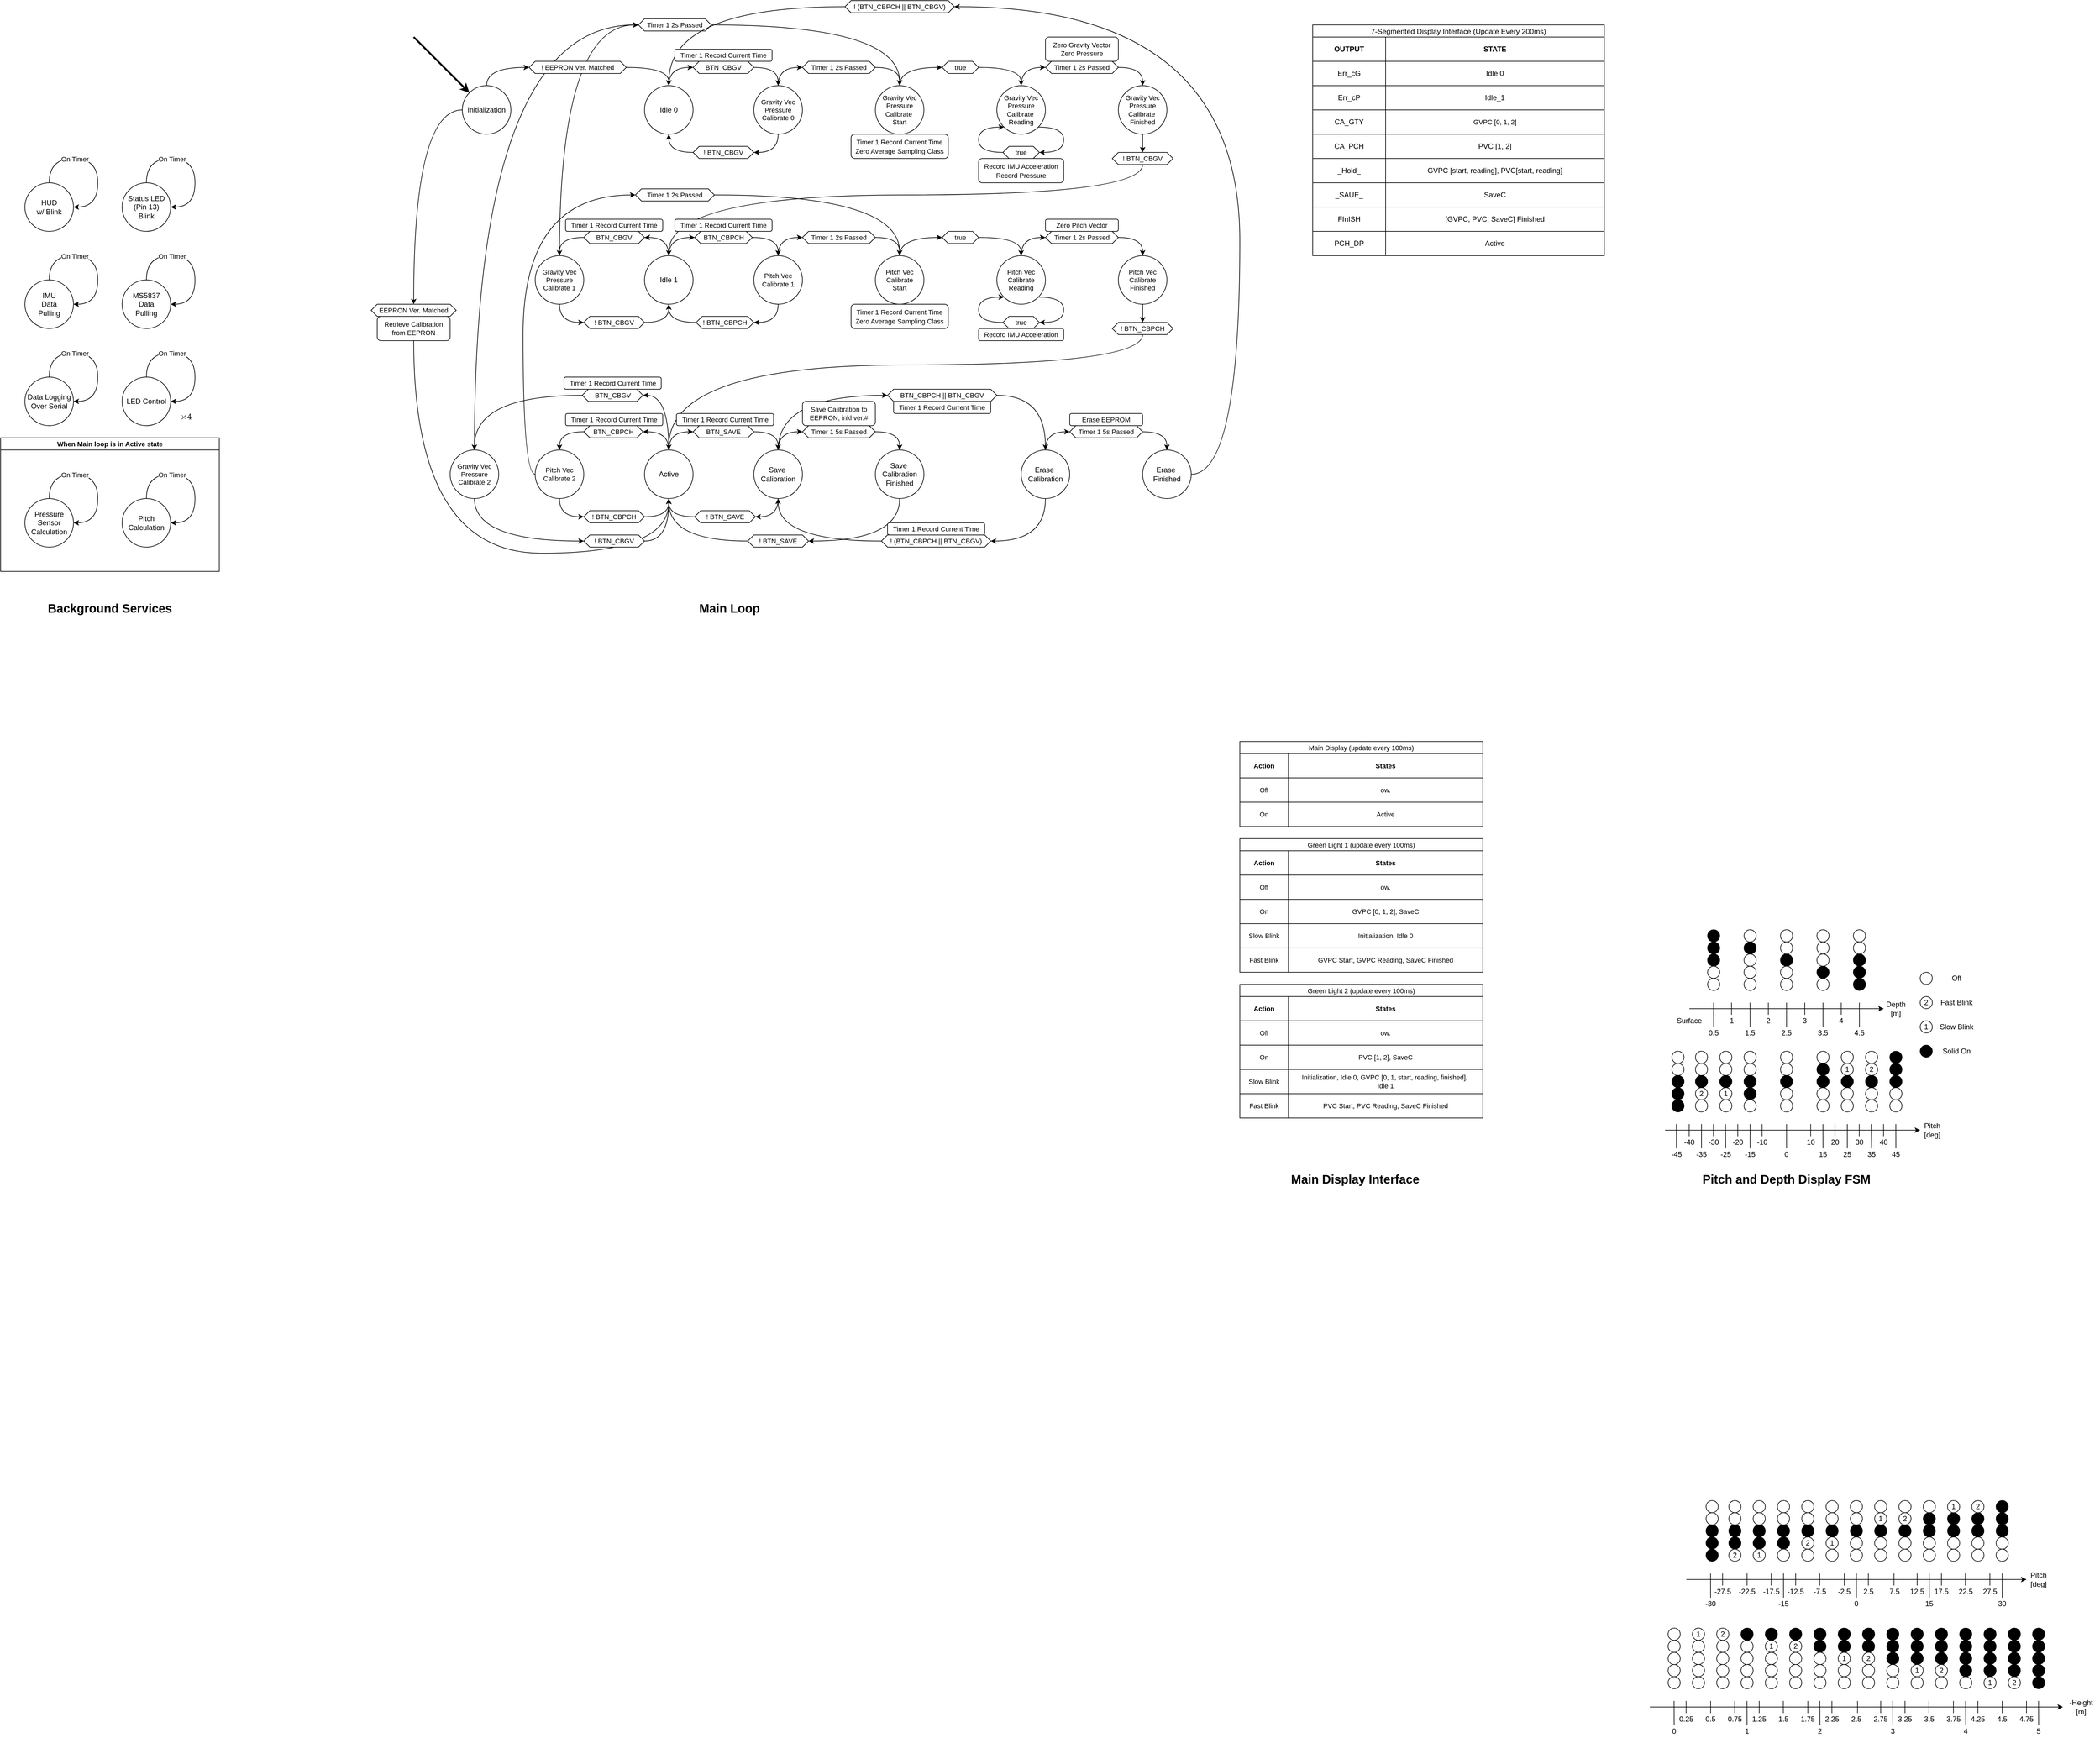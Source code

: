 <mxfile version="26.0.4">
  <diagram name="Page-1" id="vc2-ugjVfAUITuuNlwr3">
    <mxGraphModel dx="3371" dy="1051" grid="1" gridSize="10" guides="1" tooltips="1" connect="1" arrows="1" fold="1" page="1" pageScale="1" pageWidth="850" pageHeight="1100" math="1" shadow="0">
      <root>
        <mxCell id="0" />
        <mxCell id="1" parent="0" />
        <mxCell id="wyJI5OHo2Kch5RlbWxAS-8" style="edgeStyle=orthogonalEdgeStyle;rounded=0;orthogonalLoop=1;jettySize=auto;html=1;exitX=0.5;exitY=0;exitDx=0;exitDy=0;entryX=1;entryY=0.5;entryDx=0;entryDy=0;curved=1;" parent="1" source="wyJI5OHo2Kch5RlbWxAS-10" target="wyJI5OHo2Kch5RlbWxAS-10" edge="1">
          <mxGeometry relative="1" as="geometry">
            <mxPoint x="-790" y="840" as="targetPoint" />
            <Array as="points">
              <mxPoint x="-880" y="960" />
              <mxPoint x="-800" y="960" />
              <mxPoint x="-800" y="1040" />
            </Array>
          </mxGeometry>
        </mxCell>
        <mxCell id="wyJI5OHo2Kch5RlbWxAS-9" value="On Timer" style="edgeLabel;html=1;align=center;verticalAlign=middle;resizable=0;points=[];" parent="wyJI5OHo2Kch5RlbWxAS-8" vertex="1" connectable="0">
          <mxGeometry x="-0.317" y="-1" relative="1" as="geometry">
            <mxPoint as="offset" />
          </mxGeometry>
        </mxCell>
        <mxCell id="wyJI5OHo2Kch5RlbWxAS-10" value="HUD&lt;div&gt;w/ Blink&lt;/div&gt;" style="ellipse;whiteSpace=wrap;html=1;aspect=fixed;" parent="1" vertex="1">
          <mxGeometry x="-920" y="1000" width="80" height="80" as="geometry" />
        </mxCell>
        <mxCell id="_yVc6Fe7BxlGdp1vEw1C-26" style="edgeStyle=orthogonalEdgeStyle;shape=connector;curved=1;rounded=0;orthogonalLoop=1;jettySize=auto;html=1;exitX=0.5;exitY=0;exitDx=0;exitDy=0;entryX=0;entryY=0.5;entryDx=0;entryDy=0;strokeColor=default;align=center;verticalAlign=middle;fontFamily=Helvetica;fontSize=11;fontColor=default;labelBackgroundColor=default;endArrow=classic;" parent="1" source="wyJI5OHo2Kch5RlbWxAS-14" target="_yVc6Fe7BxlGdp1vEw1C-16" edge="1">
          <mxGeometry relative="1" as="geometry" />
        </mxCell>
        <mxCell id="wyJI5OHo2Kch5RlbWxAS-14" value="Idle 0" style="ellipse;whiteSpace=wrap;html=1;aspect=fixed;" parent="1" vertex="1">
          <mxGeometry x="100" y="840" width="80" height="80" as="geometry" />
        </mxCell>
        <mxCell id="_yVc6Fe7BxlGdp1vEw1C-29" style="edgeStyle=orthogonalEdgeStyle;shape=connector;curved=1;rounded=0;orthogonalLoop=1;jettySize=auto;html=1;exitX=0.5;exitY=1;exitDx=0;exitDy=0;entryX=1;entryY=0.5;entryDx=0;entryDy=0;strokeColor=default;align=center;verticalAlign=middle;fontFamily=Helvetica;fontSize=11;fontColor=default;labelBackgroundColor=default;endArrow=classic;" parent="1" source="wyJI5OHo2Kch5RlbWxAS-16" target="_yVc6Fe7BxlGdp1vEw1C-19" edge="1">
          <mxGeometry relative="1" as="geometry" />
        </mxCell>
        <mxCell id="_yVc6Fe7BxlGdp1vEw1C-31" style="edgeStyle=orthogonalEdgeStyle;shape=connector;curved=1;rounded=0;orthogonalLoop=1;jettySize=auto;html=1;exitX=0.5;exitY=0;exitDx=0;exitDy=0;entryX=0;entryY=0.5;entryDx=0;entryDy=0;strokeColor=default;align=center;verticalAlign=middle;fontFamily=Helvetica;fontSize=11;fontColor=default;labelBackgroundColor=default;endArrow=classic;" parent="1" source="wyJI5OHo2Kch5RlbWxAS-16" target="_yVc6Fe7BxlGdp1vEw1C-18" edge="1">
          <mxGeometry relative="1" as="geometry" />
        </mxCell>
        <mxCell id="wyJI5OHo2Kch5RlbWxAS-16" value="&lt;div&gt;Gravity Vec&lt;/div&gt;&lt;div&gt;Pressure&lt;/div&gt;&lt;div&gt;Calibrate 0&lt;/div&gt;" style="ellipse;whiteSpace=wrap;html=1;aspect=fixed;fontFamily=Helvetica;fontSize=11;fontColor=default;labelBackgroundColor=default;" parent="1" vertex="1">
          <mxGeometry x="280" y="840" width="80" height="80" as="geometry" />
        </mxCell>
        <mxCell id="_yVc6Fe7BxlGdp1vEw1C-33" style="edgeStyle=orthogonalEdgeStyle;shape=connector;curved=1;rounded=0;orthogonalLoop=1;jettySize=auto;html=1;exitX=1;exitY=1;exitDx=0;exitDy=0;entryX=1;entryY=0.5;entryDx=0;entryDy=0;strokeColor=default;align=center;verticalAlign=middle;fontFamily=Helvetica;fontSize=11;fontColor=default;labelBackgroundColor=default;endArrow=classic;" parent="1" source="wyJI5OHo2Kch5RlbWxAS-17" target="_yVc6Fe7BxlGdp1vEw1C-20" edge="1">
          <mxGeometry relative="1" as="geometry">
            <Array as="points">
              <mxPoint x="790" y="908" />
              <mxPoint x="790" y="950" />
            </Array>
          </mxGeometry>
        </mxCell>
        <mxCell id="_yVc6Fe7BxlGdp1vEw1C-35" style="edgeStyle=orthogonalEdgeStyle;shape=connector;curved=1;rounded=0;orthogonalLoop=1;jettySize=auto;html=1;exitX=0.5;exitY=0;exitDx=0;exitDy=0;entryX=0;entryY=0.5;entryDx=0;entryDy=0;strokeColor=default;align=center;verticalAlign=middle;fontFamily=Helvetica;fontSize=11;fontColor=default;labelBackgroundColor=default;endArrow=classic;" parent="1" source="wyJI5OHo2Kch5RlbWxAS-17" target="_yVc6Fe7BxlGdp1vEw1C-23" edge="1">
          <mxGeometry relative="1" as="geometry" />
        </mxCell>
        <mxCell id="wyJI5OHo2Kch5RlbWxAS-17" value="&lt;div&gt;&lt;div&gt;Gravity Vec&lt;/div&gt;&lt;div&gt;Pressure&lt;/div&gt;Calibrate&amp;nbsp;&lt;/div&gt;&lt;div&gt;Reading&lt;/div&gt;" style="ellipse;whiteSpace=wrap;html=1;aspect=fixed;fontFamily=Helvetica;fontSize=11;fontColor=default;labelBackgroundColor=default;" parent="1" vertex="1">
          <mxGeometry x="680" y="840" width="80" height="80" as="geometry" />
        </mxCell>
        <mxCell id="_yVc6Fe7BxlGdp1vEw1C-165" style="edgeStyle=orthogonalEdgeStyle;shape=connector;curved=1;rounded=0;orthogonalLoop=1;jettySize=auto;html=1;exitX=0.5;exitY=1;exitDx=0;exitDy=0;entryX=0.5;entryY=0;entryDx=0;entryDy=0;strokeColor=default;align=center;verticalAlign=middle;fontFamily=Helvetica;fontSize=11;fontColor=default;labelBackgroundColor=default;endArrow=classic;" parent="1" source="wyJI5OHo2Kch5RlbWxAS-18" target="_yVc6Fe7BxlGdp1vEw1C-110" edge="1">
          <mxGeometry relative="1" as="geometry" />
        </mxCell>
        <mxCell id="wyJI5OHo2Kch5RlbWxAS-18" value="&lt;div&gt;&lt;div&gt;Gravity Vec&lt;/div&gt;&lt;div&gt;Pressure&lt;/div&gt;Calibrate&amp;nbsp;&lt;/div&gt;&lt;div&gt;Finished&lt;br&gt;&lt;/div&gt;" style="ellipse;whiteSpace=wrap;html=1;aspect=fixed;fontFamily=Helvetica;fontSize=11;fontColor=default;labelBackgroundColor=default;" parent="1" vertex="1">
          <mxGeometry x="880" y="840" width="80" height="80" as="geometry" />
        </mxCell>
        <mxCell id="wyJI5OHo2Kch5RlbWxAS-42" value="Zero Gravity Vector&lt;div&gt;Zero Pressure&lt;/div&gt;" style="rounded=1;whiteSpace=wrap;html=1;fontFamily=Helvetica;fontSize=11;fontColor=default;labelBackgroundColor=default;" parent="1" vertex="1">
          <mxGeometry x="760" y="760" width="120" height="40" as="geometry" />
        </mxCell>
        <mxCell id="_yVc6Fe7BxlGdp1vEw1C-28" style="edgeStyle=orthogonalEdgeStyle;shape=connector;curved=1;rounded=0;orthogonalLoop=1;jettySize=auto;html=1;exitX=1;exitY=0.5;exitDx=0;exitDy=0;entryX=0.5;entryY=0;entryDx=0;entryDy=0;strokeColor=default;align=center;verticalAlign=middle;fontFamily=Helvetica;fontSize=11;fontColor=default;labelBackgroundColor=default;endArrow=classic;" parent="1" source="_yVc6Fe7BxlGdp1vEw1C-16" target="wyJI5OHo2Kch5RlbWxAS-16" edge="1">
          <mxGeometry relative="1" as="geometry" />
        </mxCell>
        <mxCell id="_yVc6Fe7BxlGdp1vEw1C-16" value="&lt;span style=&quot;text-wrap: nowrap;&quot;&gt;BTN_CBGV&lt;/span&gt;" style="shape=hexagon;perimeter=hexagonPerimeter2;whiteSpace=wrap;html=1;fixedSize=1;fontFamily=Helvetica;fontSize=11;fontColor=default;labelBackgroundColor=default;size=10;" parent="1" vertex="1">
          <mxGeometry x="180" y="800" width="100" height="20" as="geometry" />
        </mxCell>
        <mxCell id="SFSeNab7W9dIxpVcOpU7-216" style="edgeStyle=orthogonalEdgeStyle;shape=connector;curved=1;rounded=0;orthogonalLoop=1;jettySize=auto;html=1;exitX=1;exitY=0.5;exitDx=0;exitDy=0;entryX=0.5;entryY=0;entryDx=0;entryDy=0;strokeColor=default;align=center;verticalAlign=middle;fontFamily=Helvetica;fontSize=11;fontColor=default;labelBackgroundColor=default;endArrow=classic;" parent="1" source="_yVc6Fe7BxlGdp1vEw1C-18" target="SFSeNab7W9dIxpVcOpU7-213" edge="1">
          <mxGeometry relative="1" as="geometry" />
        </mxCell>
        <mxCell id="_yVc6Fe7BxlGdp1vEw1C-18" value="&lt;span style=&quot;text-wrap: nowrap;&quot;&gt;Timer 1&amp;nbsp;&lt;/span&gt;&lt;span style=&quot;text-wrap: nowrap;&quot;&gt;2s Passed&lt;/span&gt;" style="shape=hexagon;perimeter=hexagonPerimeter2;whiteSpace=wrap;html=1;fixedSize=1;fontFamily=Helvetica;fontSize=11;fontColor=default;labelBackgroundColor=default;size=10;" parent="1" vertex="1">
          <mxGeometry x="360" y="800" width="120" height="20" as="geometry" />
        </mxCell>
        <mxCell id="_yVc6Fe7BxlGdp1vEw1C-30" style="edgeStyle=orthogonalEdgeStyle;shape=connector;curved=1;rounded=0;orthogonalLoop=1;jettySize=auto;html=1;exitX=0;exitY=0.5;exitDx=0;exitDy=0;entryX=0.5;entryY=1;entryDx=0;entryDy=0;strokeColor=default;align=center;verticalAlign=middle;fontFamily=Helvetica;fontSize=11;fontColor=default;labelBackgroundColor=default;endArrow=classic;" parent="1" source="_yVc6Fe7BxlGdp1vEw1C-19" target="wyJI5OHo2Kch5RlbWxAS-14" edge="1">
          <mxGeometry relative="1" as="geometry" />
        </mxCell>
        <mxCell id="_yVc6Fe7BxlGdp1vEw1C-19" value="&lt;span style=&quot;text-wrap: nowrap;&quot;&gt;! BTN_CBGV&lt;/span&gt;" style="shape=hexagon;perimeter=hexagonPerimeter2;whiteSpace=wrap;html=1;fixedSize=1;fontFamily=Helvetica;fontSize=11;fontColor=default;labelBackgroundColor=default;size=10;" parent="1" vertex="1">
          <mxGeometry x="180" y="940" width="100" height="20" as="geometry" />
        </mxCell>
        <mxCell id="_yVc6Fe7BxlGdp1vEw1C-34" style="edgeStyle=orthogonalEdgeStyle;shape=connector;curved=1;rounded=0;orthogonalLoop=1;jettySize=auto;html=1;exitX=0;exitY=0.5;exitDx=0;exitDy=0;entryX=0;entryY=1;entryDx=0;entryDy=0;strokeColor=default;align=center;verticalAlign=middle;fontFamily=Helvetica;fontSize=11;fontColor=default;labelBackgroundColor=default;endArrow=classic;" parent="1" source="_yVc6Fe7BxlGdp1vEw1C-20" target="wyJI5OHo2Kch5RlbWxAS-17" edge="1">
          <mxGeometry relative="1" as="geometry">
            <Array as="points">
              <mxPoint x="650" y="950" />
              <mxPoint x="650" y="908" />
            </Array>
          </mxGeometry>
        </mxCell>
        <mxCell id="_yVc6Fe7BxlGdp1vEw1C-20" value="&lt;span style=&quot;text-wrap: nowrap;&quot;&gt;true&lt;/span&gt;" style="shape=hexagon;perimeter=hexagonPerimeter2;whiteSpace=wrap;html=1;fixedSize=1;fontFamily=Helvetica;fontSize=11;fontColor=default;labelBackgroundColor=default;size=10;" parent="1" vertex="1">
          <mxGeometry x="690" y="940" width="60" height="20" as="geometry" />
        </mxCell>
        <mxCell id="_yVc6Fe7BxlGdp1vEw1C-36" style="edgeStyle=orthogonalEdgeStyle;shape=connector;curved=1;rounded=0;orthogonalLoop=1;jettySize=auto;html=1;exitX=1;exitY=0.5;exitDx=0;exitDy=0;entryX=0.5;entryY=0;entryDx=0;entryDy=0;strokeColor=default;align=center;verticalAlign=middle;fontFamily=Helvetica;fontSize=11;fontColor=default;labelBackgroundColor=default;endArrow=classic;" parent="1" source="_yVc6Fe7BxlGdp1vEw1C-23" target="wyJI5OHo2Kch5RlbWxAS-18" edge="1">
          <mxGeometry relative="1" as="geometry" />
        </mxCell>
        <mxCell id="_yVc6Fe7BxlGdp1vEw1C-23" value="&lt;span style=&quot;text-wrap: nowrap;&quot;&gt;Timer 1&lt;/span&gt;&lt;span style=&quot;text-wrap: nowrap;&quot;&gt;&amp;nbsp;2s Passed&lt;/span&gt;" style="shape=hexagon;perimeter=hexagonPerimeter2;whiteSpace=wrap;html=1;fixedSize=1;fontFamily=Helvetica;fontSize=11;fontColor=default;labelBackgroundColor=default;size=10;" parent="1" vertex="1">
          <mxGeometry x="760" y="800" width="120" height="20" as="geometry" />
        </mxCell>
        <mxCell id="_yVc6Fe7BxlGdp1vEw1C-24" value="&lt;span style=&quot;font-size: 11px; text-wrap: nowrap; background-color: rgb(255, 255, 255);&quot;&gt;Record IMU Acceleration&lt;/span&gt;&lt;div&gt;&lt;span style=&quot;font-size: 11px; text-wrap: nowrap; background-color: rgb(255, 255, 255);&quot;&gt;Record Pressure&lt;/span&gt;&lt;/div&gt;" style="rounded=1;whiteSpace=wrap;html=1;" parent="1" vertex="1">
          <mxGeometry x="650" y="960" width="140" height="40" as="geometry" />
        </mxCell>
        <mxCell id="_yVc6Fe7BxlGdp1vEw1C-83" style="edgeStyle=orthogonalEdgeStyle;shape=connector;curved=1;rounded=0;orthogonalLoop=1;jettySize=auto;html=1;exitX=0.5;exitY=0;exitDx=0;exitDy=0;entryX=0;entryY=0.5;entryDx=0;entryDy=0;strokeColor=default;align=center;verticalAlign=middle;fontFamily=Helvetica;fontSize=11;fontColor=default;labelBackgroundColor=default;endArrow=classic;" parent="1" source="_yVc6Fe7BxlGdp1vEw1C-84" target="_yVc6Fe7BxlGdp1vEw1C-95" edge="1">
          <mxGeometry relative="1" as="geometry" />
        </mxCell>
        <mxCell id="_yVc6Fe7BxlGdp1vEw1C-125" style="edgeStyle=orthogonalEdgeStyle;shape=connector;curved=1;rounded=0;orthogonalLoop=1;jettySize=auto;html=1;exitX=0.5;exitY=0;exitDx=0;exitDy=0;entryX=1;entryY=0.5;entryDx=0;entryDy=0;strokeColor=default;align=center;verticalAlign=middle;fontFamily=Helvetica;fontSize=11;fontColor=default;labelBackgroundColor=default;endArrow=classic;" parent="1" source="_yVc6Fe7BxlGdp1vEw1C-84" target="_yVc6Fe7BxlGdp1vEw1C-123" edge="1">
          <mxGeometry relative="1" as="geometry" />
        </mxCell>
        <mxCell id="_yVc6Fe7BxlGdp1vEw1C-84" value="Idle 1" style="ellipse;whiteSpace=wrap;html=1;aspect=fixed;" parent="1" vertex="1">
          <mxGeometry x="100" y="1120" width="80" height="80" as="geometry" />
        </mxCell>
        <mxCell id="_yVc6Fe7BxlGdp1vEw1C-85" style="edgeStyle=orthogonalEdgeStyle;shape=connector;curved=1;rounded=0;orthogonalLoop=1;jettySize=auto;html=1;exitX=0.5;exitY=1;exitDx=0;exitDy=0;entryX=1;entryY=0.5;entryDx=0;entryDy=0;strokeColor=default;align=center;verticalAlign=middle;fontFamily=Helvetica;fontSize=11;fontColor=default;labelBackgroundColor=default;endArrow=classic;" parent="1" source="_yVc6Fe7BxlGdp1vEw1C-87" target="_yVc6Fe7BxlGdp1vEw1C-99" edge="1">
          <mxGeometry relative="1" as="geometry" />
        </mxCell>
        <mxCell id="_yVc6Fe7BxlGdp1vEw1C-86" style="edgeStyle=orthogonalEdgeStyle;shape=connector;curved=1;rounded=0;orthogonalLoop=1;jettySize=auto;html=1;exitX=0.5;exitY=0;exitDx=0;exitDy=0;entryX=0;entryY=0.5;entryDx=0;entryDy=0;strokeColor=default;align=center;verticalAlign=middle;fontFamily=Helvetica;fontSize=11;fontColor=default;labelBackgroundColor=default;endArrow=classic;" parent="1" source="_yVc6Fe7BxlGdp1vEw1C-87" target="_yVc6Fe7BxlGdp1vEw1C-97" edge="1">
          <mxGeometry relative="1" as="geometry" />
        </mxCell>
        <mxCell id="_yVc6Fe7BxlGdp1vEw1C-87" value="&lt;div&gt;Pitch Vec&lt;/div&gt;&lt;div&gt;Calibrate 1&lt;/div&gt;" style="ellipse;whiteSpace=wrap;html=1;aspect=fixed;fontFamily=Helvetica;fontSize=11;fontColor=default;labelBackgroundColor=default;" parent="1" vertex="1">
          <mxGeometry x="280" y="1120" width="80" height="80" as="geometry" />
        </mxCell>
        <mxCell id="_yVc6Fe7BxlGdp1vEw1C-88" style="edgeStyle=orthogonalEdgeStyle;shape=connector;curved=1;rounded=0;orthogonalLoop=1;jettySize=auto;html=1;exitX=1;exitY=1;exitDx=0;exitDy=0;entryX=1;entryY=0.5;entryDx=0;entryDy=0;strokeColor=default;align=center;verticalAlign=middle;fontFamily=Helvetica;fontSize=11;fontColor=default;labelBackgroundColor=default;endArrow=classic;" parent="1" source="_yVc6Fe7BxlGdp1vEw1C-90" target="_yVc6Fe7BxlGdp1vEw1C-101" edge="1">
          <mxGeometry relative="1" as="geometry">
            <Array as="points">
              <mxPoint x="790" y="1188" />
              <mxPoint x="790" y="1230" />
            </Array>
          </mxGeometry>
        </mxCell>
        <mxCell id="_yVc6Fe7BxlGdp1vEw1C-89" style="edgeStyle=orthogonalEdgeStyle;shape=connector;curved=1;rounded=0;orthogonalLoop=1;jettySize=auto;html=1;exitX=0.5;exitY=0;exitDx=0;exitDy=0;entryX=0;entryY=0.5;entryDx=0;entryDy=0;strokeColor=default;align=center;verticalAlign=middle;fontFamily=Helvetica;fontSize=11;fontColor=default;labelBackgroundColor=default;endArrow=classic;" parent="1" source="_yVc6Fe7BxlGdp1vEw1C-90" target="_yVc6Fe7BxlGdp1vEw1C-104" edge="1">
          <mxGeometry relative="1" as="geometry" />
        </mxCell>
        <mxCell id="_yVc6Fe7BxlGdp1vEw1C-90" value="&lt;div&gt;Pitch Vec&lt;/div&gt;&lt;div&gt;Calibrate&lt;/div&gt;&lt;div&gt;Reading&lt;/div&gt;" style="ellipse;whiteSpace=wrap;html=1;aspect=fixed;fontFamily=Helvetica;fontSize=11;fontColor=default;labelBackgroundColor=default;" parent="1" vertex="1">
          <mxGeometry x="680" y="1120" width="80" height="80" as="geometry" />
        </mxCell>
        <mxCell id="_yVc6Fe7BxlGdp1vEw1C-168" style="edgeStyle=orthogonalEdgeStyle;shape=connector;curved=1;rounded=0;orthogonalLoop=1;jettySize=auto;html=1;exitX=0.5;exitY=1;exitDx=0;exitDy=0;entryX=0.5;entryY=0;entryDx=0;entryDy=0;strokeColor=default;align=center;verticalAlign=middle;fontFamily=Helvetica;fontSize=11;fontColor=default;labelBackgroundColor=default;endArrow=classic;" parent="1" source="_yVc6Fe7BxlGdp1vEw1C-91" target="_yVc6Fe7BxlGdp1vEw1C-119" edge="1">
          <mxGeometry relative="1" as="geometry" />
        </mxCell>
        <mxCell id="_yVc6Fe7BxlGdp1vEw1C-91" value="&lt;div&gt;Pitch Vec&lt;/div&gt;&lt;div&gt;Calibrate&lt;/div&gt;&lt;div&gt;Finished&lt;/div&gt;" style="ellipse;whiteSpace=wrap;html=1;aspect=fixed;fontFamily=Helvetica;fontSize=11;fontColor=default;labelBackgroundColor=default;" parent="1" vertex="1">
          <mxGeometry x="880" y="1120" width="80" height="80" as="geometry" />
        </mxCell>
        <mxCell id="_yVc6Fe7BxlGdp1vEw1C-92" value="Zero Pitch Vector" style="rounded=1;whiteSpace=wrap;html=1;fontFamily=Helvetica;fontSize=11;fontColor=default;labelBackgroundColor=default;" parent="1" vertex="1">
          <mxGeometry x="760" y="1060" width="120" height="20" as="geometry" />
        </mxCell>
        <mxCell id="_yVc6Fe7BxlGdp1vEw1C-94" style="edgeStyle=orthogonalEdgeStyle;shape=connector;curved=1;rounded=0;orthogonalLoop=1;jettySize=auto;html=1;exitX=1;exitY=0.5;exitDx=0;exitDy=0;entryX=0.5;entryY=0;entryDx=0;entryDy=0;strokeColor=default;align=center;verticalAlign=middle;fontFamily=Helvetica;fontSize=11;fontColor=default;labelBackgroundColor=default;endArrow=classic;" parent="1" source="_yVc6Fe7BxlGdp1vEw1C-95" target="_yVc6Fe7BxlGdp1vEw1C-87" edge="1">
          <mxGeometry relative="1" as="geometry" />
        </mxCell>
        <mxCell id="_yVc6Fe7BxlGdp1vEw1C-95" value="&lt;span style=&quot;text-wrap: nowrap;&quot;&gt;BTN_CBPCH&lt;/span&gt;" style="shape=hexagon;perimeter=hexagonPerimeter2;whiteSpace=wrap;html=1;fixedSize=1;fontFamily=Helvetica;fontSize=11;fontColor=default;labelBackgroundColor=default;size=10;" parent="1" vertex="1">
          <mxGeometry x="182.5" y="1080" width="95" height="20" as="geometry" />
        </mxCell>
        <mxCell id="SFSeNab7W9dIxpVcOpU7-221" style="edgeStyle=orthogonalEdgeStyle;shape=connector;curved=1;rounded=0;orthogonalLoop=1;jettySize=auto;html=1;exitX=1;exitY=0.5;exitDx=0;exitDy=0;entryX=0.5;entryY=0;entryDx=0;entryDy=0;strokeColor=default;align=center;verticalAlign=middle;fontFamily=Helvetica;fontSize=11;fontColor=default;labelBackgroundColor=default;endArrow=classic;" parent="1" source="_yVc6Fe7BxlGdp1vEw1C-97" target="SFSeNab7W9dIxpVcOpU7-220" edge="1">
          <mxGeometry relative="1" as="geometry" />
        </mxCell>
        <mxCell id="_yVc6Fe7BxlGdp1vEw1C-97" value="&lt;span style=&quot;text-wrap: nowrap;&quot;&gt;Timer 1&amp;nbsp;&lt;/span&gt;&lt;span style=&quot;text-wrap: nowrap;&quot;&gt;2s Passed&lt;/span&gt;" style="shape=hexagon;perimeter=hexagonPerimeter2;whiteSpace=wrap;html=1;fixedSize=1;fontFamily=Helvetica;fontSize=11;fontColor=default;labelBackgroundColor=default;size=10;" parent="1" vertex="1">
          <mxGeometry x="360" y="1080" width="120" height="20" as="geometry" />
        </mxCell>
        <mxCell id="_yVc6Fe7BxlGdp1vEw1C-98" style="edgeStyle=orthogonalEdgeStyle;shape=connector;curved=1;rounded=0;orthogonalLoop=1;jettySize=auto;html=1;exitX=0;exitY=0.5;exitDx=0;exitDy=0;entryX=0.5;entryY=1;entryDx=0;entryDy=0;strokeColor=default;align=center;verticalAlign=middle;fontFamily=Helvetica;fontSize=11;fontColor=default;labelBackgroundColor=default;endArrow=classic;" parent="1" source="_yVc6Fe7BxlGdp1vEw1C-99" target="_yVc6Fe7BxlGdp1vEw1C-84" edge="1">
          <mxGeometry relative="1" as="geometry" />
        </mxCell>
        <mxCell id="_yVc6Fe7BxlGdp1vEw1C-99" value="&lt;span style=&quot;text-wrap: nowrap;&quot;&gt;! BTN_CBPCH&lt;/span&gt;" style="shape=hexagon;perimeter=hexagonPerimeter2;whiteSpace=wrap;html=1;fixedSize=1;fontFamily=Helvetica;fontSize=11;fontColor=default;labelBackgroundColor=default;size=10;" parent="1" vertex="1">
          <mxGeometry x="185" y="1220" width="95" height="20" as="geometry" />
        </mxCell>
        <mxCell id="_yVc6Fe7BxlGdp1vEw1C-100" style="edgeStyle=orthogonalEdgeStyle;shape=connector;curved=1;rounded=0;orthogonalLoop=1;jettySize=auto;html=1;exitX=0;exitY=0.5;exitDx=0;exitDy=0;entryX=0;entryY=1;entryDx=0;entryDy=0;strokeColor=default;align=center;verticalAlign=middle;fontFamily=Helvetica;fontSize=11;fontColor=default;labelBackgroundColor=default;endArrow=classic;" parent="1" source="_yVc6Fe7BxlGdp1vEw1C-101" target="_yVc6Fe7BxlGdp1vEw1C-90" edge="1">
          <mxGeometry relative="1" as="geometry">
            <Array as="points">
              <mxPoint x="650" y="1230" />
              <mxPoint x="650" y="1188" />
            </Array>
          </mxGeometry>
        </mxCell>
        <mxCell id="_yVc6Fe7BxlGdp1vEw1C-101" value="&lt;span style=&quot;text-wrap: nowrap;&quot;&gt;true&lt;/span&gt;" style="shape=hexagon;perimeter=hexagonPerimeter2;whiteSpace=wrap;html=1;fixedSize=1;fontFamily=Helvetica;fontSize=11;fontColor=default;labelBackgroundColor=default;size=10;" parent="1" vertex="1">
          <mxGeometry x="690" y="1220" width="60" height="20" as="geometry" />
        </mxCell>
        <mxCell id="_yVc6Fe7BxlGdp1vEw1C-103" style="edgeStyle=orthogonalEdgeStyle;shape=connector;curved=1;rounded=0;orthogonalLoop=1;jettySize=auto;html=1;exitX=1;exitY=0.5;exitDx=0;exitDy=0;entryX=0.5;entryY=0;entryDx=0;entryDy=0;strokeColor=default;align=center;verticalAlign=middle;fontFamily=Helvetica;fontSize=11;fontColor=default;labelBackgroundColor=default;endArrow=classic;" parent="1" source="_yVc6Fe7BxlGdp1vEw1C-104" target="_yVc6Fe7BxlGdp1vEw1C-91" edge="1">
          <mxGeometry relative="1" as="geometry" />
        </mxCell>
        <mxCell id="_yVc6Fe7BxlGdp1vEw1C-104" value="&lt;span style=&quot;text-wrap: nowrap;&quot;&gt;Timer 1&lt;/span&gt;&lt;span style=&quot;text-wrap: nowrap;&quot;&gt;&amp;nbsp;2s Passed&lt;/span&gt;" style="shape=hexagon;perimeter=hexagonPerimeter2;whiteSpace=wrap;html=1;fixedSize=1;fontFamily=Helvetica;fontSize=11;fontColor=default;labelBackgroundColor=default;size=10;" parent="1" vertex="1">
          <mxGeometry x="760" y="1080" width="120" height="20" as="geometry" />
        </mxCell>
        <mxCell id="_yVc6Fe7BxlGdp1vEw1C-105" value="&lt;span style=&quot;font-size: 11px; text-wrap: nowrap; background-color: rgb(255, 255, 255);&quot;&gt;Record IMU Acceleration&lt;/span&gt;" style="rounded=1;whiteSpace=wrap;html=1;" parent="1" vertex="1">
          <mxGeometry x="650" y="1240" width="140" height="20" as="geometry" />
        </mxCell>
        <mxCell id="VKbFtTy4wZwEbro6opJU-6" style="edgeStyle=orthogonalEdgeStyle;rounded=0;orthogonalLoop=1;jettySize=auto;html=1;exitX=0.5;exitY=1;exitDx=0;exitDy=0;entryX=0.5;entryY=0;entryDx=0;entryDy=0;curved=1;" parent="1" source="_yVc6Fe7BxlGdp1vEw1C-110" target="_yVc6Fe7BxlGdp1vEw1C-84" edge="1">
          <mxGeometry relative="1" as="geometry">
            <Array as="points">
              <mxPoint x="920" y="1020" />
              <mxPoint x="140" y="1020" />
            </Array>
          </mxGeometry>
        </mxCell>
        <mxCell id="_yVc6Fe7BxlGdp1vEw1C-110" value="&lt;span style=&quot;text-wrap: nowrap;&quot;&gt;! BTN_CBGV&lt;/span&gt;" style="shape=hexagon;perimeter=hexagonPerimeter2;whiteSpace=wrap;html=1;fixedSize=1;fontFamily=Helvetica;fontSize=11;fontColor=default;labelBackgroundColor=default;size=10;" parent="1" vertex="1">
          <mxGeometry x="870" y="950" width="100" height="20" as="geometry" />
        </mxCell>
        <mxCell id="VKbFtTy4wZwEbro6opJU-7" style="edgeStyle=orthogonalEdgeStyle;rounded=0;orthogonalLoop=1;jettySize=auto;html=1;exitX=0.5;exitY=1;exitDx=0;exitDy=0;entryX=0.5;entryY=0;entryDx=0;entryDy=0;curved=1;" parent="1" source="_yVc6Fe7BxlGdp1vEw1C-119" target="_yVc6Fe7BxlGdp1vEw1C-139" edge="1">
          <mxGeometry relative="1" as="geometry">
            <Array as="points">
              <mxPoint x="920" y="1300" />
              <mxPoint x="140" y="1300" />
            </Array>
          </mxGeometry>
        </mxCell>
        <mxCell id="_yVc6Fe7BxlGdp1vEw1C-119" value="&lt;span style=&quot;text-wrap: nowrap;&quot;&gt;! BTN_CBPCH&lt;/span&gt;" style="shape=hexagon;perimeter=hexagonPerimeter2;whiteSpace=wrap;html=1;fixedSize=1;fontFamily=Helvetica;fontSize=11;fontColor=default;labelBackgroundColor=default;size=10;" parent="1" vertex="1">
          <mxGeometry x="870" y="1230" width="100" height="20" as="geometry" />
        </mxCell>
        <mxCell id="_yVc6Fe7BxlGdp1vEw1C-127" style="edgeStyle=orthogonalEdgeStyle;shape=connector;curved=1;rounded=0;orthogonalLoop=1;jettySize=auto;html=1;exitX=0.5;exitY=1;exitDx=0;exitDy=0;entryX=0;entryY=0.5;entryDx=0;entryDy=0;strokeColor=default;align=center;verticalAlign=middle;fontFamily=Helvetica;fontSize=11;fontColor=default;labelBackgroundColor=default;endArrow=classic;" parent="1" source="_yVc6Fe7BxlGdp1vEw1C-121" target="_yVc6Fe7BxlGdp1vEw1C-124" edge="1">
          <mxGeometry relative="1" as="geometry" />
        </mxCell>
        <mxCell id="_yVc6Fe7BxlGdp1vEw1C-133" style="edgeStyle=orthogonalEdgeStyle;shape=connector;curved=1;rounded=0;orthogonalLoop=1;jettySize=auto;html=1;exitX=0.5;exitY=0;exitDx=0;exitDy=0;entryX=0;entryY=0.5;entryDx=0;entryDy=0;strokeColor=default;align=center;verticalAlign=middle;fontFamily=Helvetica;fontSize=11;fontColor=default;labelBackgroundColor=default;endArrow=classic;" parent="1" source="_yVc6Fe7BxlGdp1vEw1C-121" target="_yVc6Fe7BxlGdp1vEw1C-129" edge="1">
          <mxGeometry relative="1" as="geometry" />
        </mxCell>
        <mxCell id="_yVc6Fe7BxlGdp1vEw1C-121" value="&lt;div&gt;Gravity Vec&lt;/div&gt;&lt;div&gt;Pressure&lt;/div&gt;&lt;div&gt;Calibrate 1&lt;/div&gt;" style="ellipse;whiteSpace=wrap;html=1;aspect=fixed;fontFamily=Helvetica;fontSize=11;fontColor=default;labelBackgroundColor=default;" parent="1" vertex="1">
          <mxGeometry x="-80" y="1120" width="80" height="80" as="geometry" />
        </mxCell>
        <mxCell id="_yVc6Fe7BxlGdp1vEw1C-122" value="&lt;span style=&quot;font-size: 11px; text-wrap: nowrap; background-color: rgb(255, 255, 255);&quot;&gt;Timer 1 Record Current Time&lt;/span&gt;" style="rounded=1;whiteSpace=wrap;html=1;" parent="1" vertex="1">
          <mxGeometry x="-30" y="1060" width="160" height="20" as="geometry" />
        </mxCell>
        <mxCell id="_yVc6Fe7BxlGdp1vEw1C-126" style="edgeStyle=orthogonalEdgeStyle;shape=connector;curved=1;rounded=0;orthogonalLoop=1;jettySize=auto;html=1;exitX=0;exitY=0.5;exitDx=0;exitDy=0;entryX=0.5;entryY=0;entryDx=0;entryDy=0;strokeColor=default;align=center;verticalAlign=middle;fontFamily=Helvetica;fontSize=11;fontColor=default;labelBackgroundColor=default;endArrow=classic;" parent="1" source="_yVc6Fe7BxlGdp1vEw1C-123" target="_yVc6Fe7BxlGdp1vEw1C-121" edge="1">
          <mxGeometry relative="1" as="geometry" />
        </mxCell>
        <mxCell id="_yVc6Fe7BxlGdp1vEw1C-123" value="&lt;span style=&quot;text-wrap: nowrap;&quot;&gt;BTN_CBGV&lt;/span&gt;" style="shape=hexagon;perimeter=hexagonPerimeter2;whiteSpace=wrap;html=1;fixedSize=1;fontFamily=Helvetica;fontSize=11;fontColor=default;labelBackgroundColor=default;size=10;" parent="1" vertex="1">
          <mxGeometry y="1080" width="100" height="20" as="geometry" />
        </mxCell>
        <mxCell id="_yVc6Fe7BxlGdp1vEw1C-128" style="edgeStyle=orthogonalEdgeStyle;shape=connector;curved=1;rounded=0;orthogonalLoop=1;jettySize=auto;html=1;exitX=1;exitY=0.5;exitDx=0;exitDy=0;entryX=0.5;entryY=1;entryDx=0;entryDy=0;strokeColor=default;align=center;verticalAlign=middle;fontFamily=Helvetica;fontSize=11;fontColor=default;labelBackgroundColor=default;endArrow=classic;" parent="1" source="_yVc6Fe7BxlGdp1vEw1C-124" target="_yVc6Fe7BxlGdp1vEw1C-84" edge="1">
          <mxGeometry relative="1" as="geometry" />
        </mxCell>
        <mxCell id="_yVc6Fe7BxlGdp1vEw1C-124" value="&lt;span style=&quot;text-wrap: nowrap;&quot;&gt;! BTN_CBGV&lt;/span&gt;" style="shape=hexagon;perimeter=hexagonPerimeter2;whiteSpace=wrap;html=1;fixedSize=1;fontFamily=Helvetica;fontSize=11;fontColor=default;labelBackgroundColor=default;size=10;" parent="1" vertex="1">
          <mxGeometry y="1220" width="100" height="20" as="geometry" />
        </mxCell>
        <mxCell id="SFSeNab7W9dIxpVcOpU7-217" style="edgeStyle=orthogonalEdgeStyle;shape=connector;curved=1;rounded=0;orthogonalLoop=1;jettySize=auto;html=1;exitX=1;exitY=0.5;exitDx=0;exitDy=0;entryX=0.5;entryY=0;entryDx=0;entryDy=0;strokeColor=default;align=center;verticalAlign=middle;fontFamily=Helvetica;fontSize=11;fontColor=default;labelBackgroundColor=default;endArrow=classic;" parent="1" source="_yVc6Fe7BxlGdp1vEw1C-129" target="SFSeNab7W9dIxpVcOpU7-213" edge="1">
          <mxGeometry relative="1" as="geometry" />
        </mxCell>
        <mxCell id="_yVc6Fe7BxlGdp1vEw1C-129" value="&lt;span style=&quot;text-wrap: nowrap;&quot;&gt;Timer 1&amp;nbsp;&lt;/span&gt;&lt;span style=&quot;text-wrap: nowrap;&quot;&gt;2s Passed&lt;/span&gt;" style="shape=hexagon;perimeter=hexagonPerimeter2;whiteSpace=wrap;html=1;fixedSize=1;fontFamily=Helvetica;fontSize=11;fontColor=default;labelBackgroundColor=default;size=10;" parent="1" vertex="1">
          <mxGeometry x="90" y="730" width="120" height="20" as="geometry" />
        </mxCell>
        <mxCell id="_yVc6Fe7BxlGdp1vEw1C-130" value="&lt;span style=&quot;font-size: 11px; text-wrap: nowrap; background-color: rgb(255, 255, 255);&quot;&gt;Timer 1&amp;nbsp;Record Current Time&lt;/span&gt;&lt;div&gt;&lt;span style=&quot;font-size: 11px; text-wrap: nowrap; background-color: rgb(255, 255, 255);&quot;&gt;Zero Average Sampling Class&lt;/span&gt;&lt;/div&gt;" style="rounded=1;whiteSpace=wrap;html=1;" parent="1" vertex="1">
          <mxGeometry x="440" y="920" width="160" height="40" as="geometry" />
        </mxCell>
        <mxCell id="_yVc6Fe7BxlGdp1vEw1C-138" style="edgeStyle=orthogonalEdgeStyle;shape=connector;curved=1;rounded=0;orthogonalLoop=1;jettySize=auto;html=1;exitX=0.5;exitY=0;exitDx=0;exitDy=0;entryX=1;entryY=0.5;entryDx=0;entryDy=0;strokeColor=default;align=center;verticalAlign=middle;fontFamily=Helvetica;fontSize=11;fontColor=default;labelBackgroundColor=default;endArrow=classic;" parent="1" source="_yVc6Fe7BxlGdp1vEw1C-139" target="_yVc6Fe7BxlGdp1vEw1C-152" edge="1">
          <mxGeometry relative="1" as="geometry" />
        </mxCell>
        <mxCell id="_yVc6Fe7BxlGdp1vEw1C-155" style="edgeStyle=orthogonalEdgeStyle;shape=connector;curved=1;rounded=0;orthogonalLoop=1;jettySize=auto;html=1;exitX=0.5;exitY=0;exitDx=0;exitDy=0;entryX=1;entryY=0.5;entryDx=0;entryDy=0;strokeColor=default;align=center;verticalAlign=middle;fontFamily=Helvetica;fontSize=11;fontColor=default;labelBackgroundColor=default;endArrow=classic;" parent="1" source="_yVc6Fe7BxlGdp1vEw1C-139" target="_yVc6Fe7BxlGdp1vEw1C-145" edge="1">
          <mxGeometry relative="1" as="geometry" />
        </mxCell>
        <mxCell id="_yVc6Fe7BxlGdp1vEw1C-193" style="edgeStyle=orthogonalEdgeStyle;shape=connector;curved=1;rounded=0;orthogonalLoop=1;jettySize=auto;html=1;exitX=0.5;exitY=0;exitDx=0;exitDy=0;entryX=0;entryY=0.5;entryDx=0;entryDy=0;strokeColor=default;align=center;verticalAlign=middle;fontFamily=Helvetica;fontSize=11;fontColor=default;labelBackgroundColor=default;endArrow=classic;" parent="1" source="_yVc6Fe7BxlGdp1vEw1C-139" target="_yVc6Fe7BxlGdp1vEw1C-190" edge="1">
          <mxGeometry relative="1" as="geometry" />
        </mxCell>
        <mxCell id="_yVc6Fe7BxlGdp1vEw1C-139" value="Active" style="ellipse;whiteSpace=wrap;html=1;aspect=fixed;" parent="1" vertex="1">
          <mxGeometry x="100" y="1440" width="80" height="80" as="geometry" />
        </mxCell>
        <mxCell id="_yVc6Fe7BxlGdp1vEw1C-157" style="edgeStyle=orthogonalEdgeStyle;shape=connector;curved=1;rounded=0;orthogonalLoop=1;jettySize=auto;html=1;exitX=0.5;exitY=1;exitDx=0;exitDy=0;entryX=0;entryY=0.5;entryDx=0;entryDy=0;strokeColor=default;align=center;verticalAlign=middle;fontFamily=Helvetica;fontSize=11;fontColor=default;labelBackgroundColor=default;endArrow=classic;" parent="1" source="_yVc6Fe7BxlGdp1vEw1C-142" target="_yVc6Fe7BxlGdp1vEw1C-147" edge="1">
          <mxGeometry relative="1" as="geometry" />
        </mxCell>
        <mxCell id="SFSeNab7W9dIxpVcOpU7-234" style="edgeStyle=orthogonalEdgeStyle;shape=connector;curved=1;rounded=0;orthogonalLoop=1;jettySize=auto;html=1;exitX=0;exitY=0.5;exitDx=0;exitDy=0;entryX=0;entryY=0.5;entryDx=0;entryDy=0;strokeColor=default;align=center;verticalAlign=middle;fontFamily=Helvetica;fontSize=11;fontColor=default;labelBackgroundColor=default;endArrow=classic;" parent="1" source="_yVc6Fe7BxlGdp1vEw1C-142" target="_yVc6Fe7BxlGdp1vEw1C-160" edge="1">
          <mxGeometry relative="1" as="geometry" />
        </mxCell>
        <mxCell id="_yVc6Fe7BxlGdp1vEw1C-142" value="&lt;div&gt;Pitch Vec&lt;/div&gt;&lt;div&gt;Calibrate 2&lt;/div&gt;" style="ellipse;whiteSpace=wrap;html=1;aspect=fixed;fontFamily=Helvetica;fontSize=11;fontColor=default;labelBackgroundColor=default;" parent="1" vertex="1">
          <mxGeometry x="-80" y="1440" width="80" height="80" as="geometry" />
        </mxCell>
        <mxCell id="_yVc6Fe7BxlGdp1vEw1C-143" value="&lt;span style=&quot;font-size: 11px; text-wrap: nowrap; background-color: rgb(255, 255, 255);&quot;&gt;Timer 1 Record Current Time&lt;/span&gt;" style="rounded=1;whiteSpace=wrap;html=1;" parent="1" vertex="1">
          <mxGeometry x="-30" y="1380" width="160" height="20" as="geometry" />
        </mxCell>
        <mxCell id="_yVc6Fe7BxlGdp1vEw1C-156" style="edgeStyle=orthogonalEdgeStyle;shape=connector;curved=1;rounded=0;orthogonalLoop=1;jettySize=auto;html=1;exitX=0;exitY=0.5;exitDx=0;exitDy=0;entryX=0.5;entryY=0;entryDx=0;entryDy=0;strokeColor=default;align=center;verticalAlign=middle;fontFamily=Helvetica;fontSize=11;fontColor=default;labelBackgroundColor=default;endArrow=classic;" parent="1" source="_yVc6Fe7BxlGdp1vEw1C-145" target="_yVc6Fe7BxlGdp1vEw1C-142" edge="1">
          <mxGeometry relative="1" as="geometry" />
        </mxCell>
        <mxCell id="_yVc6Fe7BxlGdp1vEw1C-145" value="&lt;span style=&quot;text-wrap: nowrap;&quot;&gt;BTN_CBPCH&lt;/span&gt;" style="shape=hexagon;perimeter=hexagonPerimeter2;whiteSpace=wrap;html=1;fixedSize=1;fontFamily=Helvetica;fontSize=11;fontColor=default;labelBackgroundColor=default;size=10;" parent="1" vertex="1">
          <mxGeometry y="1400" width="97.5" height="20" as="geometry" />
        </mxCell>
        <mxCell id="_yVc6Fe7BxlGdp1vEw1C-158" style="edgeStyle=orthogonalEdgeStyle;shape=connector;curved=1;rounded=0;orthogonalLoop=1;jettySize=auto;html=1;exitX=1;exitY=0.5;exitDx=0;exitDy=0;entryX=0.5;entryY=1;entryDx=0;entryDy=0;strokeColor=default;align=center;verticalAlign=middle;fontFamily=Helvetica;fontSize=11;fontColor=default;labelBackgroundColor=default;endArrow=classic;" parent="1" source="_yVc6Fe7BxlGdp1vEw1C-147" target="_yVc6Fe7BxlGdp1vEw1C-139" edge="1">
          <mxGeometry relative="1" as="geometry" />
        </mxCell>
        <mxCell id="_yVc6Fe7BxlGdp1vEw1C-147" value="&lt;span style=&quot;text-wrap: nowrap;&quot;&gt;! BTN_CBPCH&lt;/span&gt;" style="shape=hexagon;perimeter=hexagonPerimeter2;whiteSpace=wrap;html=1;fixedSize=1;fontFamily=Helvetica;fontSize=11;fontColor=default;labelBackgroundColor=default;size=10;" parent="1" vertex="1">
          <mxGeometry y="1540" width="100" height="20" as="geometry" />
        </mxCell>
        <mxCell id="_yVc6Fe7BxlGdp1vEw1C-148" style="edgeStyle=orthogonalEdgeStyle;shape=connector;curved=1;rounded=0;orthogonalLoop=1;jettySize=auto;html=1;exitX=0.5;exitY=1;exitDx=0;exitDy=0;entryX=0;entryY=0.5;entryDx=0;entryDy=0;strokeColor=default;align=center;verticalAlign=middle;fontFamily=Helvetica;fontSize=11;fontColor=default;labelBackgroundColor=default;endArrow=classic;" parent="1" source="_yVc6Fe7BxlGdp1vEw1C-149" target="_yVc6Fe7BxlGdp1vEw1C-154" edge="1">
          <mxGeometry relative="1" as="geometry" />
        </mxCell>
        <mxCell id="_yVc6Fe7BxlGdp1vEw1C-163" style="edgeStyle=orthogonalEdgeStyle;shape=connector;curved=1;rounded=0;orthogonalLoop=1;jettySize=auto;html=1;exitX=0.5;exitY=0;exitDx=0;exitDy=0;entryX=0;entryY=0.5;entryDx=0;entryDy=0;strokeColor=default;align=center;verticalAlign=middle;fontFamily=Helvetica;fontSize=11;fontColor=default;labelBackgroundColor=default;endArrow=classic;" parent="1" source="_yVc6Fe7BxlGdp1vEw1C-149" target="_yVc6Fe7BxlGdp1vEw1C-129" edge="1">
          <mxGeometry relative="1" as="geometry" />
        </mxCell>
        <mxCell id="_yVc6Fe7BxlGdp1vEw1C-149" value="&lt;div&gt;Gravity Vec&lt;/div&gt;&lt;div&gt;Pressure&lt;/div&gt;&lt;div&gt;Calibrate 2&lt;/div&gt;" style="ellipse;whiteSpace=wrap;html=1;aspect=fixed;fontFamily=Helvetica;fontSize=11;fontColor=default;labelBackgroundColor=default;" parent="1" vertex="1">
          <mxGeometry x="-220" y="1440" width="80" height="80" as="geometry" />
        </mxCell>
        <mxCell id="_yVc6Fe7BxlGdp1vEw1C-150" value="&lt;span style=&quot;font-size: 11px; text-wrap: nowrap; background-color: rgb(255, 255, 255);&quot;&gt;Timer 1 Record Current Time&lt;/span&gt;" style="rounded=1;whiteSpace=wrap;html=1;" parent="1" vertex="1">
          <mxGeometry x="-32.5" y="1320" width="160" height="20" as="geometry" />
        </mxCell>
        <mxCell id="_yVc6Fe7BxlGdp1vEw1C-151" style="edgeStyle=orthogonalEdgeStyle;shape=connector;curved=1;rounded=0;orthogonalLoop=1;jettySize=auto;html=1;exitX=0;exitY=0.5;exitDx=0;exitDy=0;entryX=0.5;entryY=0;entryDx=0;entryDy=0;strokeColor=default;align=center;verticalAlign=middle;fontFamily=Helvetica;fontSize=11;fontColor=default;labelBackgroundColor=default;endArrow=classic;" parent="1" source="_yVc6Fe7BxlGdp1vEw1C-152" target="_yVc6Fe7BxlGdp1vEw1C-149" edge="1">
          <mxGeometry relative="1" as="geometry" />
        </mxCell>
        <mxCell id="_yVc6Fe7BxlGdp1vEw1C-152" value="&lt;span style=&quot;text-wrap: nowrap;&quot;&gt;BTN_CBGV&lt;/span&gt;" style="shape=hexagon;perimeter=hexagonPerimeter2;whiteSpace=wrap;html=1;fixedSize=1;fontFamily=Helvetica;fontSize=11;fontColor=default;labelBackgroundColor=default;size=10;" parent="1" vertex="1">
          <mxGeometry x="-2.5" y="1340" width="100" height="20" as="geometry" />
        </mxCell>
        <mxCell id="_yVc6Fe7BxlGdp1vEw1C-153" style="edgeStyle=orthogonalEdgeStyle;shape=connector;curved=1;rounded=0;orthogonalLoop=1;jettySize=auto;html=1;exitX=1;exitY=0.5;exitDx=0;exitDy=0;entryX=0.5;entryY=1;entryDx=0;entryDy=0;strokeColor=default;align=center;verticalAlign=middle;fontFamily=Helvetica;fontSize=11;fontColor=default;labelBackgroundColor=default;endArrow=classic;" parent="1" source="_yVc6Fe7BxlGdp1vEw1C-154" target="_yVc6Fe7BxlGdp1vEw1C-139" edge="1">
          <mxGeometry relative="1" as="geometry" />
        </mxCell>
        <mxCell id="SFSeNab7W9dIxpVcOpU7-227" style="edgeStyle=orthogonalEdgeStyle;shape=connector;curved=1;rounded=0;orthogonalLoop=1;jettySize=auto;html=1;exitX=1;exitY=0.5;exitDx=0;exitDy=0;entryX=0.5;entryY=0;entryDx=0;entryDy=0;strokeColor=default;align=center;verticalAlign=middle;fontFamily=Helvetica;fontSize=11;fontColor=default;labelBackgroundColor=default;endArrow=classic;" parent="1" source="_yVc6Fe7BxlGdp1vEw1C-160" target="SFSeNab7W9dIxpVcOpU7-220" edge="1">
          <mxGeometry relative="1" as="geometry" />
        </mxCell>
        <mxCell id="_yVc6Fe7BxlGdp1vEw1C-160" value="&lt;span style=&quot;text-wrap: nowrap;&quot;&gt;Timer 1&amp;nbsp;&lt;/span&gt;&lt;span style=&quot;text-wrap: nowrap;&quot;&gt;2s Passed&lt;/span&gt;" style="shape=hexagon;perimeter=hexagonPerimeter2;whiteSpace=wrap;html=1;fixedSize=1;fontFamily=Helvetica;fontSize=11;fontColor=default;labelBackgroundColor=default;size=10;" parent="1" vertex="1">
          <mxGeometry x="85" y="1010" width="130" height="20" as="geometry" />
        </mxCell>
        <mxCell id="_yVc6Fe7BxlGdp1vEw1C-180" style="edgeStyle=orthogonalEdgeStyle;shape=connector;curved=1;rounded=0;orthogonalLoop=1;jettySize=auto;html=1;exitX=0.5;exitY=0;exitDx=0;exitDy=0;entryX=0;entryY=0.5;entryDx=0;entryDy=0;strokeColor=default;align=center;verticalAlign=middle;fontFamily=Helvetica;fontSize=11;fontColor=default;labelBackgroundColor=default;endArrow=classic;" parent="1" source="_yVc6Fe7BxlGdp1vEw1C-177" target="_yVc6Fe7BxlGdp1vEw1C-179" edge="1">
          <mxGeometry relative="1" as="geometry" />
        </mxCell>
        <mxCell id="_yVc6Fe7BxlGdp1vEw1C-186" style="edgeStyle=orthogonalEdgeStyle;shape=connector;curved=1;rounded=0;orthogonalLoop=1;jettySize=auto;html=1;exitX=0;exitY=0.5;exitDx=0;exitDy=0;entryX=0.5;entryY=0;entryDx=0;entryDy=0;strokeColor=default;align=center;verticalAlign=middle;fontFamily=Helvetica;fontSize=11;fontColor=default;labelBackgroundColor=default;endArrow=classic;" parent="1" source="_yVc6Fe7BxlGdp1vEw1C-177" target="_yVc6Fe7BxlGdp1vEw1C-182" edge="1">
          <mxGeometry relative="1" as="geometry" />
        </mxCell>
        <mxCell id="_yVc6Fe7BxlGdp1vEw1C-177" value="Initialization" style="ellipse;whiteSpace=wrap;html=1;aspect=fixed;" parent="1" vertex="1">
          <mxGeometry x="-200" y="840" width="80" height="80" as="geometry" />
        </mxCell>
        <mxCell id="_yVc6Fe7BxlGdp1vEw1C-181" style="edgeStyle=orthogonalEdgeStyle;shape=connector;curved=1;rounded=0;orthogonalLoop=1;jettySize=auto;html=1;exitX=1;exitY=0.5;exitDx=0;exitDy=0;entryX=0.5;entryY=0;entryDx=0;entryDy=0;strokeColor=default;align=center;verticalAlign=middle;fontFamily=Helvetica;fontSize=11;fontColor=default;labelBackgroundColor=default;endArrow=classic;" parent="1" source="_yVc6Fe7BxlGdp1vEw1C-179" target="wyJI5OHo2Kch5RlbWxAS-14" edge="1">
          <mxGeometry relative="1" as="geometry" />
        </mxCell>
        <mxCell id="_yVc6Fe7BxlGdp1vEw1C-179" value="&lt;span style=&quot;text-wrap: nowrap;&quot;&gt;!&amp;nbsp;&lt;/span&gt;EEPRON&lt;span style=&quot;text-wrap: nowrap;&quot;&gt;&amp;nbsp;Ver. Matched&lt;/span&gt;" style="shape=hexagon;perimeter=hexagonPerimeter2;whiteSpace=wrap;html=1;fixedSize=1;fontFamily=Helvetica;fontSize=11;fontColor=default;labelBackgroundColor=default;size=10;" parent="1" vertex="1">
          <mxGeometry x="-90" y="800" width="160" height="20" as="geometry" />
        </mxCell>
        <mxCell id="_yVc6Fe7BxlGdp1vEw1C-182" value="EEPRON&lt;span style=&quot;text-wrap: nowrap;&quot;&gt;&amp;nbsp;Ver. Matched&lt;/span&gt;" style="shape=hexagon;perimeter=hexagonPerimeter2;whiteSpace=wrap;html=1;fixedSize=1;fontFamily=Helvetica;fontSize=11;fontColor=default;labelBackgroundColor=default;size=10;" parent="1" vertex="1">
          <mxGeometry x="-350" y="1200" width="140" height="20" as="geometry" />
        </mxCell>
        <mxCell id="_yVc6Fe7BxlGdp1vEw1C-196" style="edgeStyle=orthogonalEdgeStyle;shape=connector;curved=1;rounded=0;orthogonalLoop=1;jettySize=auto;html=1;exitX=0.5;exitY=1;exitDx=0;exitDy=0;entryX=1;entryY=0.5;entryDx=0;entryDy=0;strokeColor=default;align=center;verticalAlign=middle;fontFamily=Helvetica;fontSize=11;fontColor=default;labelBackgroundColor=default;endArrow=classic;" parent="1" source="_yVc6Fe7BxlGdp1vEw1C-189" target="_yVc6Fe7BxlGdp1vEw1C-191" edge="1">
          <mxGeometry relative="1" as="geometry" />
        </mxCell>
        <mxCell id="_yVc6Fe7BxlGdp1vEw1C-200" style="edgeStyle=orthogonalEdgeStyle;shape=connector;curved=1;rounded=0;orthogonalLoop=1;jettySize=auto;html=1;exitX=0.5;exitY=0;exitDx=0;exitDy=0;entryX=0;entryY=0.5;entryDx=0;entryDy=0;strokeColor=default;align=center;verticalAlign=middle;fontFamily=Helvetica;fontSize=11;fontColor=default;labelBackgroundColor=default;endArrow=classic;" parent="1" source="_yVc6Fe7BxlGdp1vEw1C-189" target="_yVc6Fe7BxlGdp1vEw1C-199" edge="1">
          <mxGeometry relative="1" as="geometry" />
        </mxCell>
        <mxCell id="G3eXuL04PWB7KV-HF8_N-11" style="edgeStyle=orthogonalEdgeStyle;rounded=0;orthogonalLoop=1;jettySize=auto;html=1;exitX=0.5;exitY=0;exitDx=0;exitDy=0;entryX=0;entryY=0.5;entryDx=0;entryDy=0;curved=1;" edge="1" parent="1" source="_yVc6Fe7BxlGdp1vEw1C-189" target="G3eXuL04PWB7KV-HF8_N-7">
          <mxGeometry relative="1" as="geometry" />
        </mxCell>
        <mxCell id="_yVc6Fe7BxlGdp1vEw1C-189" value="Save&amp;nbsp;&lt;div&gt;Calibration&lt;/div&gt;" style="ellipse;whiteSpace=wrap;html=1;aspect=fixed;" parent="1" vertex="1">
          <mxGeometry x="280" y="1440" width="80" height="80" as="geometry" />
        </mxCell>
        <mxCell id="_yVc6Fe7BxlGdp1vEw1C-194" style="edgeStyle=orthogonalEdgeStyle;shape=connector;curved=1;rounded=0;orthogonalLoop=1;jettySize=auto;html=1;exitX=1;exitY=0.5;exitDx=0;exitDy=0;entryX=0.5;entryY=0;entryDx=0;entryDy=0;strokeColor=default;align=center;verticalAlign=middle;fontFamily=Helvetica;fontSize=11;fontColor=default;labelBackgroundColor=default;endArrow=classic;" parent="1" source="_yVc6Fe7BxlGdp1vEw1C-190" target="_yVc6Fe7BxlGdp1vEw1C-189" edge="1">
          <mxGeometry relative="1" as="geometry" />
        </mxCell>
        <mxCell id="_yVc6Fe7BxlGdp1vEw1C-190" value="&lt;span style=&quot;text-wrap: nowrap;&quot;&gt;BTN_SAVE&lt;/span&gt;" style="shape=hexagon;perimeter=hexagonPerimeter2;whiteSpace=wrap;html=1;fixedSize=1;fontFamily=Helvetica;fontSize=11;fontColor=default;labelBackgroundColor=default;size=10;" parent="1" vertex="1">
          <mxGeometry x="180" y="1400" width="100" height="20" as="geometry" />
        </mxCell>
        <mxCell id="_yVc6Fe7BxlGdp1vEw1C-197" style="edgeStyle=orthogonalEdgeStyle;shape=connector;curved=1;rounded=0;orthogonalLoop=1;jettySize=auto;html=1;exitX=0;exitY=0.5;exitDx=0;exitDy=0;entryX=0.5;entryY=1;entryDx=0;entryDy=0;strokeColor=default;align=center;verticalAlign=middle;fontFamily=Helvetica;fontSize=11;fontColor=default;labelBackgroundColor=default;endArrow=classic;" parent="1" source="_yVc6Fe7BxlGdp1vEw1C-191" target="_yVc6Fe7BxlGdp1vEw1C-139" edge="1">
          <mxGeometry relative="1" as="geometry" />
        </mxCell>
        <mxCell id="_yVc6Fe7BxlGdp1vEw1C-191" value="&lt;span style=&quot;text-wrap: nowrap;&quot;&gt;! BTN_SAVE&lt;/span&gt;" style="shape=hexagon;perimeter=hexagonPerimeter2;whiteSpace=wrap;html=1;fixedSize=1;fontFamily=Helvetica;fontSize=11;fontColor=default;labelBackgroundColor=default;size=10;" parent="1" vertex="1">
          <mxGeometry x="182.5" y="1540" width="100" height="20" as="geometry" />
        </mxCell>
        <mxCell id="_yVc6Fe7BxlGdp1vEw1C-192" value="&lt;span style=&quot;font-size: 11px; text-wrap: nowrap; background-color: rgb(255, 255, 255);&quot;&gt;Timer 1 Record Current Time&lt;/span&gt;" style="rounded=1;whiteSpace=wrap;html=1;" parent="1" vertex="1">
          <mxGeometry x="152.5" y="1380" width="160" height="20" as="geometry" />
        </mxCell>
        <mxCell id="_yVc6Fe7BxlGdp1vEw1C-204" style="edgeStyle=orthogonalEdgeStyle;shape=connector;curved=1;rounded=0;orthogonalLoop=1;jettySize=auto;html=1;exitX=0.5;exitY=1;exitDx=0;exitDy=0;entryX=1;entryY=0.5;entryDx=0;entryDy=0;strokeColor=default;align=center;verticalAlign=middle;fontFamily=Helvetica;fontSize=11;fontColor=default;labelBackgroundColor=default;endArrow=classic;" parent="1" source="_yVc6Fe7BxlGdp1vEw1C-198" target="_yVc6Fe7BxlGdp1vEw1C-203" edge="1">
          <mxGeometry relative="1" as="geometry" />
        </mxCell>
        <mxCell id="_yVc6Fe7BxlGdp1vEw1C-198" value="Save&amp;nbsp;&lt;div&gt;Calibration&lt;/div&gt;&lt;div&gt;Finished&lt;/div&gt;" style="ellipse;whiteSpace=wrap;html=1;aspect=fixed;" parent="1" vertex="1">
          <mxGeometry x="480" y="1440" width="80" height="80" as="geometry" />
        </mxCell>
        <mxCell id="_yVc6Fe7BxlGdp1vEw1C-201" style="edgeStyle=orthogonalEdgeStyle;shape=connector;curved=1;rounded=0;orthogonalLoop=1;jettySize=auto;html=1;exitX=1;exitY=0.5;exitDx=0;exitDy=0;entryX=0.5;entryY=0;entryDx=0;entryDy=0;strokeColor=default;align=center;verticalAlign=middle;fontFamily=Helvetica;fontSize=11;fontColor=default;labelBackgroundColor=default;endArrow=classic;" parent="1" source="_yVc6Fe7BxlGdp1vEw1C-199" target="_yVc6Fe7BxlGdp1vEw1C-198" edge="1">
          <mxGeometry relative="1" as="geometry" />
        </mxCell>
        <mxCell id="_yVc6Fe7BxlGdp1vEw1C-199" value="&lt;span style=&quot;text-wrap: nowrap;&quot;&gt;Timer 1 5&lt;/span&gt;&lt;span style=&quot;text-wrap: nowrap;&quot;&gt;s Passed&lt;/span&gt;" style="shape=hexagon;perimeter=hexagonPerimeter2;whiteSpace=wrap;html=1;fixedSize=1;fontFamily=Helvetica;fontSize=11;fontColor=default;labelBackgroundColor=default;size=10;" parent="1" vertex="1">
          <mxGeometry x="360" y="1400" width="120" height="20" as="geometry" />
        </mxCell>
        <mxCell id="_yVc6Fe7BxlGdp1vEw1C-202" value="Save Calibration to EEPRON, inkl ver.#" style="rounded=1;whiteSpace=wrap;html=1;fontFamily=Helvetica;fontSize=11;fontColor=default;labelBackgroundColor=default;" parent="1" vertex="1">
          <mxGeometry x="360" y="1360" width="120" height="40" as="geometry" />
        </mxCell>
        <mxCell id="_yVc6Fe7BxlGdp1vEw1C-205" style="edgeStyle=orthogonalEdgeStyle;shape=connector;curved=1;rounded=0;orthogonalLoop=1;jettySize=auto;html=1;exitX=0;exitY=0.5;exitDx=0;exitDy=0;entryX=0.5;entryY=1;entryDx=0;entryDy=0;strokeColor=default;align=center;verticalAlign=middle;fontFamily=Helvetica;fontSize=11;fontColor=default;labelBackgroundColor=default;endArrow=classic;" parent="1" source="_yVc6Fe7BxlGdp1vEw1C-203" target="_yVc6Fe7BxlGdp1vEw1C-139" edge="1">
          <mxGeometry relative="1" as="geometry" />
        </mxCell>
        <mxCell id="_yVc6Fe7BxlGdp1vEw1C-203" value="&lt;span style=&quot;text-wrap: nowrap;&quot;&gt;! BTN_SAVE&lt;/span&gt;" style="shape=hexagon;perimeter=hexagonPerimeter2;whiteSpace=wrap;html=1;fixedSize=1;fontFamily=Helvetica;fontSize=11;fontColor=default;labelBackgroundColor=default;size=10;" parent="1" vertex="1">
          <mxGeometry x="270" y="1580" width="100" height="20" as="geometry" />
        </mxCell>
        <mxCell id="_yVc6Fe7BxlGdp1vEw1C-207" value="" style="endArrow=classic;html=1;rounded=0;strokeColor=default;align=center;verticalAlign=middle;fontFamily=Helvetica;fontSize=11;fontColor=default;labelBackgroundColor=default;entryX=0;entryY=0;entryDx=0;entryDy=0;strokeWidth=3;" parent="1" target="_yVc6Fe7BxlGdp1vEw1C-177" edge="1">
          <mxGeometry width="50" height="50" relative="1" as="geometry">
            <mxPoint x="-280" y="760" as="sourcePoint" />
            <mxPoint x="-260" y="870" as="targetPoint" />
          </mxGeometry>
        </mxCell>
        <mxCell id="_yVc6Fe7BxlGdp1vEw1C-209" value="&lt;b&gt;&lt;font style=&quot;font-size: 20px;&quot;&gt;Main Loop&lt;/font&gt;&lt;/b&gt;" style="text;html=1;align=center;verticalAlign=middle;whiteSpace=wrap;rounded=0;fontFamily=Helvetica;fontSize=11;fontColor=default;labelBackgroundColor=default;" parent="1" vertex="1">
          <mxGeometry x="80" y="1680" width="320" height="40" as="geometry" />
        </mxCell>
        <mxCell id="Z7ptuu55a49ZAEmZeVYH-2" value="&lt;b&gt;&lt;font style=&quot;font-size: 20px;&quot;&gt;Pitch and Depth Display FSM&lt;/font&gt;&lt;/b&gt;" style="text;html=1;align=center;verticalAlign=middle;whiteSpace=wrap;rounded=0;fontFamily=Helvetica;fontSize=11;fontColor=default;labelBackgroundColor=default;" parent="1" vertex="1">
          <mxGeometry x="1820" y="2620" width="320" height="40" as="geometry" />
        </mxCell>
        <mxCell id="Z7ptuu55a49ZAEmZeVYH-6" value="" style="endArrow=classic;html=1;rounded=0;" parent="1" edge="1">
          <mxGeometry width="50" height="50" relative="1" as="geometry">
            <mxPoint x="1815" y="3300" as="sourcePoint" />
            <mxPoint x="2375" y="3300" as="targetPoint" />
          </mxGeometry>
        </mxCell>
        <mxCell id="Z7ptuu55a49ZAEmZeVYH-7" value="" style="endArrow=none;html=1;rounded=0;" parent="1" edge="1">
          <mxGeometry width="50" height="50" relative="1" as="geometry">
            <mxPoint x="2095" y="3330" as="sourcePoint" />
            <mxPoint x="2095" y="3290" as="targetPoint" />
          </mxGeometry>
        </mxCell>
        <mxCell id="Z7ptuu55a49ZAEmZeVYH-8" value="0" style="text;html=1;align=center;verticalAlign=middle;whiteSpace=wrap;rounded=0;" parent="1" vertex="1">
          <mxGeometry x="2085" y="3330" width="20" height="20" as="geometry" />
        </mxCell>
        <mxCell id="Z7ptuu55a49ZAEmZeVYH-9" value="" style="endArrow=none;html=1;rounded=0;" parent="1" edge="1">
          <mxGeometry width="50" height="50" relative="1" as="geometry">
            <mxPoint x="2195" y="3310" as="sourcePoint" />
            <mxPoint x="2195" y="3290" as="targetPoint" />
          </mxGeometry>
        </mxCell>
        <mxCell id="Z7ptuu55a49ZAEmZeVYH-10" value="" style="ellipse;whiteSpace=wrap;html=1;aspect=fixed;" parent="1" vertex="1">
          <mxGeometry x="2085" y="3250" width="20" height="20" as="geometry" />
        </mxCell>
        <mxCell id="Z7ptuu55a49ZAEmZeVYH-11" value="" style="ellipse;whiteSpace=wrap;html=1;aspect=fixed;" parent="1" vertex="1">
          <mxGeometry x="2085" y="3230" width="20" height="20" as="geometry" />
        </mxCell>
        <mxCell id="Z7ptuu55a49ZAEmZeVYH-12" value="" style="ellipse;whiteSpace=wrap;html=1;aspect=fixed;fillColor=#000000;" parent="1" vertex="1">
          <mxGeometry x="2085" y="3210" width="20" height="20" as="geometry" />
        </mxCell>
        <mxCell id="Z7ptuu55a49ZAEmZeVYH-13" value="" style="ellipse;whiteSpace=wrap;html=1;aspect=fixed;" parent="1" vertex="1">
          <mxGeometry x="2085" y="3190" width="20" height="20" as="geometry" />
        </mxCell>
        <mxCell id="Z7ptuu55a49ZAEmZeVYH-14" value="" style="ellipse;whiteSpace=wrap;html=1;aspect=fixed;" parent="1" vertex="1">
          <mxGeometry x="2085" y="3170" width="20" height="20" as="geometry" />
        </mxCell>
        <mxCell id="Z7ptuu55a49ZAEmZeVYH-15" value="" style="ellipse;whiteSpace=wrap;html=1;aspect=fixed;" parent="1" vertex="1">
          <mxGeometry x="2125" y="3250" width="20" height="20" as="geometry" />
        </mxCell>
        <mxCell id="Z7ptuu55a49ZAEmZeVYH-16" value="" style="ellipse;whiteSpace=wrap;html=1;aspect=fixed;" parent="1" vertex="1">
          <mxGeometry x="2125" y="3230" width="20" height="20" as="geometry" />
        </mxCell>
        <mxCell id="Z7ptuu55a49ZAEmZeVYH-17" value="" style="ellipse;whiteSpace=wrap;html=1;aspect=fixed;fillColor=#000000;" parent="1" vertex="1">
          <mxGeometry x="2125" y="3210" width="20" height="20" as="geometry" />
        </mxCell>
        <mxCell id="Z7ptuu55a49ZAEmZeVYH-18" value="1" style="ellipse;whiteSpace=wrap;html=1;aspect=fixed;" parent="1" vertex="1">
          <mxGeometry x="2125" y="3190" width="20" height="20" as="geometry" />
        </mxCell>
        <mxCell id="Z7ptuu55a49ZAEmZeVYH-19" value="" style="ellipse;whiteSpace=wrap;html=1;aspect=fixed;" parent="1" vertex="1">
          <mxGeometry x="2125" y="3170" width="20" height="20" as="geometry" />
        </mxCell>
        <mxCell id="Z7ptuu55a49ZAEmZeVYH-20" value="" style="ellipse;whiteSpace=wrap;html=1;aspect=fixed;" parent="1" vertex="1">
          <mxGeometry x="2165" y="3250" width="20" height="20" as="geometry" />
        </mxCell>
        <mxCell id="Z7ptuu55a49ZAEmZeVYH-21" value="" style="ellipse;whiteSpace=wrap;html=1;aspect=fixed;" parent="1" vertex="1">
          <mxGeometry x="2165" y="3230" width="20" height="20" as="geometry" />
        </mxCell>
        <mxCell id="Z7ptuu55a49ZAEmZeVYH-22" value="" style="ellipse;whiteSpace=wrap;html=1;aspect=fixed;fillColor=#000000;" parent="1" vertex="1">
          <mxGeometry x="2165" y="3210" width="20" height="20" as="geometry" />
        </mxCell>
        <mxCell id="Z7ptuu55a49ZAEmZeVYH-23" value="2" style="ellipse;whiteSpace=wrap;html=1;aspect=fixed;" parent="1" vertex="1">
          <mxGeometry x="2165" y="3190" width="20" height="20" as="geometry" />
        </mxCell>
        <mxCell id="Z7ptuu55a49ZAEmZeVYH-24" value="" style="ellipse;whiteSpace=wrap;html=1;aspect=fixed;" parent="1" vertex="1">
          <mxGeometry x="2165" y="3170" width="20" height="20" as="geometry" />
        </mxCell>
        <mxCell id="Z7ptuu55a49ZAEmZeVYH-25" value="" style="ellipse;whiteSpace=wrap;html=1;aspect=fixed;" parent="1" vertex="1">
          <mxGeometry x="2205" y="3250" width="20" height="20" as="geometry" />
        </mxCell>
        <mxCell id="Z7ptuu55a49ZAEmZeVYH-26" value="" style="ellipse;whiteSpace=wrap;html=1;aspect=fixed;" parent="1" vertex="1">
          <mxGeometry x="2205" y="3230" width="20" height="20" as="geometry" />
        </mxCell>
        <mxCell id="Z7ptuu55a49ZAEmZeVYH-27" value="" style="ellipse;whiteSpace=wrap;html=1;aspect=fixed;fillColor=#000000;" parent="1" vertex="1">
          <mxGeometry x="2205" y="3210" width="20" height="20" as="geometry" />
        </mxCell>
        <mxCell id="Z7ptuu55a49ZAEmZeVYH-29" value="" style="ellipse;whiteSpace=wrap;html=1;aspect=fixed;" parent="1" vertex="1">
          <mxGeometry x="2205" y="3170" width="20" height="20" as="geometry" />
        </mxCell>
        <mxCell id="Z7ptuu55a49ZAEmZeVYH-35" value="" style="ellipse;whiteSpace=wrap;html=1;aspect=fixed;fillColor=#000000;" parent="1" vertex="1">
          <mxGeometry x="2205" y="3190" width="20" height="20" as="geometry" />
        </mxCell>
        <mxCell id="Z7ptuu55a49ZAEmZeVYH-36" value="" style="ellipse;whiteSpace=wrap;html=1;aspect=fixed;" parent="1" vertex="1">
          <mxGeometry x="2245" y="3250" width="20" height="20" as="geometry" />
        </mxCell>
        <mxCell id="Z7ptuu55a49ZAEmZeVYH-37" value="" style="ellipse;whiteSpace=wrap;html=1;aspect=fixed;" parent="1" vertex="1">
          <mxGeometry x="2245" y="3230" width="20" height="20" as="geometry" />
        </mxCell>
        <mxCell id="Z7ptuu55a49ZAEmZeVYH-38" value="" style="ellipse;whiteSpace=wrap;html=1;aspect=fixed;fillColor=#000000;" parent="1" vertex="1">
          <mxGeometry x="2245" y="3210" width="20" height="20" as="geometry" />
        </mxCell>
        <mxCell id="Z7ptuu55a49ZAEmZeVYH-39" value="1" style="ellipse;whiteSpace=wrap;html=1;aspect=fixed;" parent="1" vertex="1">
          <mxGeometry x="2245" y="3170" width="20" height="20" as="geometry" />
        </mxCell>
        <mxCell id="Z7ptuu55a49ZAEmZeVYH-40" value="" style="ellipse;whiteSpace=wrap;html=1;aspect=fixed;fillColor=#000000;" parent="1" vertex="1">
          <mxGeometry x="2245" y="3190" width="20" height="20" as="geometry" />
        </mxCell>
        <mxCell id="Z7ptuu55a49ZAEmZeVYH-41" value="" style="ellipse;whiteSpace=wrap;html=1;aspect=fixed;" parent="1" vertex="1">
          <mxGeometry x="2285" y="3250" width="20" height="20" as="geometry" />
        </mxCell>
        <mxCell id="Z7ptuu55a49ZAEmZeVYH-42" value="" style="ellipse;whiteSpace=wrap;html=1;aspect=fixed;" parent="1" vertex="1">
          <mxGeometry x="2285" y="3230" width="20" height="20" as="geometry" />
        </mxCell>
        <mxCell id="Z7ptuu55a49ZAEmZeVYH-43" value="" style="ellipse;whiteSpace=wrap;html=1;aspect=fixed;fillColor=#000000;" parent="1" vertex="1">
          <mxGeometry x="2285" y="3210" width="20" height="20" as="geometry" />
        </mxCell>
        <mxCell id="Z7ptuu55a49ZAEmZeVYH-44" value="2" style="ellipse;whiteSpace=wrap;html=1;aspect=fixed;" parent="1" vertex="1">
          <mxGeometry x="2285" y="3170" width="20" height="20" as="geometry" />
        </mxCell>
        <mxCell id="Z7ptuu55a49ZAEmZeVYH-45" value="" style="ellipse;whiteSpace=wrap;html=1;aspect=fixed;fillColor=#000000;" parent="1" vertex="1">
          <mxGeometry x="2285" y="3190" width="20" height="20" as="geometry" />
        </mxCell>
        <mxCell id="Z7ptuu55a49ZAEmZeVYH-46" value="" style="ellipse;whiteSpace=wrap;html=1;aspect=fixed;" parent="1" vertex="1">
          <mxGeometry x="2325" y="3250" width="20" height="20" as="geometry" />
        </mxCell>
        <mxCell id="Z7ptuu55a49ZAEmZeVYH-47" value="" style="ellipse;whiteSpace=wrap;html=1;aspect=fixed;" parent="1" vertex="1">
          <mxGeometry x="2325" y="3230" width="20" height="20" as="geometry" />
        </mxCell>
        <mxCell id="Z7ptuu55a49ZAEmZeVYH-48" value="" style="ellipse;whiteSpace=wrap;html=1;aspect=fixed;fillColor=#000000;" parent="1" vertex="1">
          <mxGeometry x="2325" y="3210" width="20" height="20" as="geometry" />
        </mxCell>
        <mxCell id="Z7ptuu55a49ZAEmZeVYH-50" value="" style="ellipse;whiteSpace=wrap;html=1;aspect=fixed;fillColor=#000000;" parent="1" vertex="1">
          <mxGeometry x="2325" y="3190" width="20" height="20" as="geometry" />
        </mxCell>
        <mxCell id="Z7ptuu55a49ZAEmZeVYH-51" value="" style="ellipse;whiteSpace=wrap;html=1;aspect=fixed;fillColor=#000000;" parent="1" vertex="1">
          <mxGeometry x="2325" y="3170" width="20" height="20" as="geometry" />
        </mxCell>
        <mxCell id="Z7ptuu55a49ZAEmZeVYH-54" value="" style="ellipse;whiteSpace=wrap;html=1;aspect=fixed;" parent="1" vertex="1">
          <mxGeometry x="1847.5" y="3190" width="20" height="20" as="geometry" />
        </mxCell>
        <mxCell id="Z7ptuu55a49ZAEmZeVYH-55" value="" style="ellipse;whiteSpace=wrap;html=1;aspect=fixed;" parent="1" vertex="1">
          <mxGeometry x="1847.5" y="3170" width="20" height="20" as="geometry" />
        </mxCell>
        <mxCell id="Z7ptuu55a49ZAEmZeVYH-56" value="" style="ellipse;whiteSpace=wrap;html=1;aspect=fixed;" parent="1" vertex="1">
          <mxGeometry x="1885" y="3190" width="20" height="20" as="geometry" />
        </mxCell>
        <mxCell id="Z7ptuu55a49ZAEmZeVYH-57" value="" style="ellipse;whiteSpace=wrap;html=1;aspect=fixed;" parent="1" vertex="1">
          <mxGeometry x="1885" y="3170" width="20" height="20" as="geometry" />
        </mxCell>
        <mxCell id="Z7ptuu55a49ZAEmZeVYH-58" value="" style="ellipse;whiteSpace=wrap;html=1;aspect=fixed;" parent="1" vertex="1">
          <mxGeometry x="1925" y="3190" width="20" height="20" as="geometry" />
        </mxCell>
        <mxCell id="Z7ptuu55a49ZAEmZeVYH-59" value="" style="ellipse;whiteSpace=wrap;html=1;aspect=fixed;" parent="1" vertex="1">
          <mxGeometry x="1925" y="3170" width="20" height="20" as="geometry" />
        </mxCell>
        <mxCell id="Z7ptuu55a49ZAEmZeVYH-60" value="" style="ellipse;whiteSpace=wrap;html=1;aspect=fixed;" parent="1" vertex="1">
          <mxGeometry x="1965" y="3190" width="20" height="20" as="geometry" />
        </mxCell>
        <mxCell id="Z7ptuu55a49ZAEmZeVYH-61" value="" style="ellipse;whiteSpace=wrap;html=1;aspect=fixed;" parent="1" vertex="1">
          <mxGeometry x="1965" y="3170" width="20" height="20" as="geometry" />
        </mxCell>
        <mxCell id="Z7ptuu55a49ZAEmZeVYH-62" value="" style="ellipse;whiteSpace=wrap;html=1;aspect=fixed;" parent="1" vertex="1">
          <mxGeometry x="2005" y="3190" width="20" height="20" as="geometry" />
        </mxCell>
        <mxCell id="Z7ptuu55a49ZAEmZeVYH-63" value="" style="ellipse;whiteSpace=wrap;html=1;aspect=fixed;" parent="1" vertex="1">
          <mxGeometry x="2005" y="3170" width="20" height="20" as="geometry" />
        </mxCell>
        <mxCell id="Z7ptuu55a49ZAEmZeVYH-64" value="" style="ellipse;whiteSpace=wrap;html=1;aspect=fixed;" parent="1" vertex="1">
          <mxGeometry x="2045" y="3190" width="20" height="20" as="geometry" />
        </mxCell>
        <mxCell id="Z7ptuu55a49ZAEmZeVYH-65" value="" style="ellipse;whiteSpace=wrap;html=1;aspect=fixed;" parent="1" vertex="1">
          <mxGeometry x="2045" y="3170" width="20" height="20" as="geometry" />
        </mxCell>
        <mxCell id="Z7ptuu55a49ZAEmZeVYH-67" value="" style="ellipse;whiteSpace=wrap;html=1;aspect=fixed;fillColor=#000000;" parent="1" vertex="1">
          <mxGeometry x="1847.5" y="3210" width="20" height="20" as="geometry" />
        </mxCell>
        <mxCell id="Z7ptuu55a49ZAEmZeVYH-68" value="" style="ellipse;whiteSpace=wrap;html=1;aspect=fixed;fillColor=#000000;" parent="1" vertex="1">
          <mxGeometry x="1885" y="3210" width="20" height="20" as="geometry" />
        </mxCell>
        <mxCell id="Z7ptuu55a49ZAEmZeVYH-69" value="" style="ellipse;whiteSpace=wrap;html=1;aspect=fixed;fillColor=#000000;" parent="1" vertex="1">
          <mxGeometry x="1925" y="3210" width="20" height="20" as="geometry" />
        </mxCell>
        <mxCell id="Z7ptuu55a49ZAEmZeVYH-70" value="" style="ellipse;whiteSpace=wrap;html=1;aspect=fixed;fillColor=#000000;" parent="1" vertex="1">
          <mxGeometry x="1965" y="3210" width="20" height="20" as="geometry" />
        </mxCell>
        <mxCell id="Z7ptuu55a49ZAEmZeVYH-71" value="" style="ellipse;whiteSpace=wrap;html=1;aspect=fixed;fillColor=#000000;" parent="1" vertex="1">
          <mxGeometry x="2005" y="3210" width="20" height="20" as="geometry" />
        </mxCell>
        <mxCell id="Z7ptuu55a49ZAEmZeVYH-72" value="" style="ellipse;whiteSpace=wrap;html=1;aspect=fixed;fillColor=#000000;" parent="1" vertex="1">
          <mxGeometry x="2045" y="3210" width="20" height="20" as="geometry" />
        </mxCell>
        <mxCell id="Z7ptuu55a49ZAEmZeVYH-74" value="1" style="ellipse;whiteSpace=wrap;html=1;aspect=fixed;" parent="1" vertex="1">
          <mxGeometry x="2045" y="3230" width="20" height="20" as="geometry" />
        </mxCell>
        <mxCell id="Z7ptuu55a49ZAEmZeVYH-75" value="2" style="ellipse;whiteSpace=wrap;html=1;aspect=fixed;" parent="1" vertex="1">
          <mxGeometry x="2005" y="3230" width="20" height="20" as="geometry" />
        </mxCell>
        <mxCell id="Z7ptuu55a49ZAEmZeVYH-76" value="" style="ellipse;whiteSpace=wrap;html=1;aspect=fixed;fillColor=#000000;" parent="1" vertex="1">
          <mxGeometry x="1847.5" y="3230" width="20" height="20" as="geometry" />
        </mxCell>
        <mxCell id="Z7ptuu55a49ZAEmZeVYH-77" value="" style="ellipse;whiteSpace=wrap;html=1;aspect=fixed;fillColor=#000000;" parent="1" vertex="1">
          <mxGeometry x="1885" y="3230" width="20" height="20" as="geometry" />
        </mxCell>
        <mxCell id="Z7ptuu55a49ZAEmZeVYH-78" value="" style="ellipse;whiteSpace=wrap;html=1;aspect=fixed;fillColor=#000000;" parent="1" vertex="1">
          <mxGeometry x="1925" y="3230" width="20" height="20" as="geometry" />
        </mxCell>
        <mxCell id="Z7ptuu55a49ZAEmZeVYH-79" value="" style="ellipse;whiteSpace=wrap;html=1;aspect=fixed;fillColor=#000000;" parent="1" vertex="1">
          <mxGeometry x="1965" y="3230" width="20" height="20" as="geometry" />
        </mxCell>
        <mxCell id="Z7ptuu55a49ZAEmZeVYH-80" value="" style="ellipse;whiteSpace=wrap;html=1;aspect=fixed;" parent="1" vertex="1">
          <mxGeometry x="1965" y="3250" width="20" height="20" as="geometry" />
        </mxCell>
        <mxCell id="Z7ptuu55a49ZAEmZeVYH-81" value="1" style="ellipse;whiteSpace=wrap;html=1;aspect=fixed;" parent="1" vertex="1">
          <mxGeometry x="1925" y="3250" width="20" height="20" as="geometry" />
        </mxCell>
        <mxCell id="Z7ptuu55a49ZAEmZeVYH-82" value="2" style="ellipse;whiteSpace=wrap;html=1;aspect=fixed;" parent="1" vertex="1">
          <mxGeometry x="1885" y="3250" width="20" height="20" as="geometry" />
        </mxCell>
        <mxCell id="Z7ptuu55a49ZAEmZeVYH-83" value="" style="ellipse;whiteSpace=wrap;html=1;aspect=fixed;fillColor=#000000;" parent="1" vertex="1">
          <mxGeometry x="1847.5" y="3250" width="20" height="20" as="geometry" />
        </mxCell>
        <mxCell id="Z7ptuu55a49ZAEmZeVYH-84" value="" style="ellipse;whiteSpace=wrap;html=1;aspect=fixed;" parent="1" vertex="1">
          <mxGeometry x="2005" y="3250" width="20" height="20" as="geometry" />
        </mxCell>
        <mxCell id="Z7ptuu55a49ZAEmZeVYH-86" value="" style="ellipse;whiteSpace=wrap;html=1;aspect=fixed;" parent="1" vertex="1">
          <mxGeometry x="2045" y="3250" width="20" height="20" as="geometry" />
        </mxCell>
        <mxCell id="Z7ptuu55a49ZAEmZeVYH-87" value="" style="endArrow=none;html=1;rounded=0;" parent="1" edge="1">
          <mxGeometry width="50" height="50" relative="1" as="geometry">
            <mxPoint x="2235" y="3310" as="sourcePoint" />
            <mxPoint x="2235" y="3290" as="targetPoint" />
          </mxGeometry>
        </mxCell>
        <mxCell id="Z7ptuu55a49ZAEmZeVYH-88" value="" style="endArrow=none;html=1;rounded=0;" parent="1" edge="1">
          <mxGeometry width="50" height="50" relative="1" as="geometry">
            <mxPoint x="2114.68" y="3310" as="sourcePoint" />
            <mxPoint x="2114.68" y="3290" as="targetPoint" />
          </mxGeometry>
        </mxCell>
        <mxCell id="Z7ptuu55a49ZAEmZeVYH-89" value="" style="endArrow=none;html=1;rounded=0;" parent="1" edge="1">
          <mxGeometry width="50" height="50" relative="1" as="geometry">
            <mxPoint x="2156.85" y="3310" as="sourcePoint" />
            <mxPoint x="2156.85" y="3290" as="targetPoint" />
          </mxGeometry>
        </mxCell>
        <mxCell id="Z7ptuu55a49ZAEmZeVYH-90" value="" style="endArrow=none;html=1;rounded=0;" parent="1" edge="1">
          <mxGeometry width="50" height="50" relative="1" as="geometry">
            <mxPoint x="2274.42" y="3310" as="sourcePoint" />
            <mxPoint x="2274.42" y="3290" as="targetPoint" />
          </mxGeometry>
        </mxCell>
        <mxCell id="Z7ptuu55a49ZAEmZeVYH-91" value="" style="endArrow=none;html=1;rounded=0;" parent="1" edge="1">
          <mxGeometry width="50" height="50" relative="1" as="geometry">
            <mxPoint x="2314.74" y="3310" as="sourcePoint" />
            <mxPoint x="2314.74" y="3290" as="targetPoint" />
          </mxGeometry>
        </mxCell>
        <mxCell id="Z7ptuu55a49ZAEmZeVYH-92" value="" style="endArrow=none;html=1;rounded=0;" parent="1" edge="1">
          <mxGeometry width="50" height="50" relative="1" as="geometry">
            <mxPoint x="2034.71" y="3310" as="sourcePoint" />
            <mxPoint x="2034.71" y="3290" as="targetPoint" />
          </mxGeometry>
        </mxCell>
        <mxCell id="Z7ptuu55a49ZAEmZeVYH-93" value="" style="endArrow=none;html=1;rounded=0;" parent="1" edge="1">
          <mxGeometry width="50" height="50" relative="1" as="geometry">
            <mxPoint x="2075.03" y="3310" as="sourcePoint" />
            <mxPoint x="2075.03" y="3290" as="targetPoint" />
          </mxGeometry>
        </mxCell>
        <mxCell id="Z7ptuu55a49ZAEmZeVYH-94" value="" style="endArrow=none;html=1;rounded=0;" parent="1" edge="1">
          <mxGeometry width="50" height="50" relative="1" as="geometry">
            <mxPoint x="1954.71" y="3310" as="sourcePoint" />
            <mxPoint x="1954.71" y="3290" as="targetPoint" />
          </mxGeometry>
        </mxCell>
        <mxCell id="Z7ptuu55a49ZAEmZeVYH-95" value="" style="endArrow=none;html=1;rounded=0;" parent="1" edge="1">
          <mxGeometry width="50" height="50" relative="1" as="geometry">
            <mxPoint x="1995.03" y="3310" as="sourcePoint" />
            <mxPoint x="1995.03" y="3290" as="targetPoint" />
          </mxGeometry>
        </mxCell>
        <mxCell id="Z7ptuu55a49ZAEmZeVYH-96" value="" style="endArrow=none;html=1;rounded=0;" parent="1" edge="1">
          <mxGeometry width="50" height="50" relative="1" as="geometry">
            <mxPoint x="1874.71" y="3310" as="sourcePoint" />
            <mxPoint x="1874.71" y="3290" as="targetPoint" />
          </mxGeometry>
        </mxCell>
        <mxCell id="Z7ptuu55a49ZAEmZeVYH-97" value="" style="endArrow=none;html=1;rounded=0;" parent="1" edge="1">
          <mxGeometry width="50" height="50" relative="1" as="geometry">
            <mxPoint x="1915.03" y="3310" as="sourcePoint" />
            <mxPoint x="1915.03" y="3290" as="targetPoint" />
          </mxGeometry>
        </mxCell>
        <mxCell id="Z7ptuu55a49ZAEmZeVYH-98" value="Pitch&lt;div&gt;[deg]&lt;/div&gt;" style="text;html=1;align=center;verticalAlign=middle;whiteSpace=wrap;rounded=0;" parent="1" vertex="1">
          <mxGeometry x="2375" y="3280" width="40" height="40" as="geometry" />
        </mxCell>
        <mxCell id="Z7ptuu55a49ZAEmZeVYH-99" value="2.5" style="text;html=1;align=center;verticalAlign=middle;whiteSpace=wrap;rounded=0;" parent="1" vertex="1">
          <mxGeometry x="2105" y="3310" width="20" height="20" as="geometry" />
        </mxCell>
        <mxCell id="Z7ptuu55a49ZAEmZeVYH-100" value="7.5" style="text;html=1;align=center;verticalAlign=middle;whiteSpace=wrap;rounded=0;" parent="1" vertex="1">
          <mxGeometry x="2147.5" y="3310" width="20" height="20" as="geometry" />
        </mxCell>
        <mxCell id="Z7ptuu55a49ZAEmZeVYH-101" value="12.5" style="text;html=1;align=center;verticalAlign=middle;whiteSpace=wrap;rounded=0;" parent="1" vertex="1">
          <mxGeometry x="2185" y="3310" width="20" height="20" as="geometry" />
        </mxCell>
        <mxCell id="Z7ptuu55a49ZAEmZeVYH-102" value="17.5" style="text;html=1;align=center;verticalAlign=middle;whiteSpace=wrap;rounded=0;" parent="1" vertex="1">
          <mxGeometry x="2225" y="3310" width="20" height="20" as="geometry" />
        </mxCell>
        <mxCell id="Z7ptuu55a49ZAEmZeVYH-103" value="22.5" style="text;html=1;align=center;verticalAlign=middle;whiteSpace=wrap;rounded=0;" parent="1" vertex="1">
          <mxGeometry x="2265" y="3310" width="20" height="20" as="geometry" />
        </mxCell>
        <mxCell id="Z7ptuu55a49ZAEmZeVYH-104" value="27.5" style="text;html=1;align=center;verticalAlign=middle;whiteSpace=wrap;rounded=0;" parent="1" vertex="1">
          <mxGeometry x="2305" y="3310" width="20" height="20" as="geometry" />
        </mxCell>
        <mxCell id="Z7ptuu55a49ZAEmZeVYH-106" value="-2.5" style="text;html=1;align=center;verticalAlign=middle;whiteSpace=wrap;rounded=0;" parent="1" vertex="1">
          <mxGeometry x="2065" y="3310" width="20" height="20" as="geometry" />
        </mxCell>
        <mxCell id="Z7ptuu55a49ZAEmZeVYH-107" value="-7.5" style="text;html=1;align=center;verticalAlign=middle;whiteSpace=wrap;rounded=0;" parent="1" vertex="1">
          <mxGeometry x="2025" y="3310" width="20" height="20" as="geometry" />
        </mxCell>
        <mxCell id="Z7ptuu55a49ZAEmZeVYH-108" value="-12.5" style="text;html=1;align=center;verticalAlign=middle;whiteSpace=wrap;rounded=0;" parent="1" vertex="1">
          <mxGeometry x="1985" y="3310" width="20" height="20" as="geometry" />
        </mxCell>
        <mxCell id="Z7ptuu55a49ZAEmZeVYH-109" value="-17.5" style="text;html=1;align=center;verticalAlign=middle;whiteSpace=wrap;rounded=0;" parent="1" vertex="1">
          <mxGeometry x="1945" y="3310" width="20" height="20" as="geometry" />
        </mxCell>
        <mxCell id="Z7ptuu55a49ZAEmZeVYH-110" value="-22.5" style="text;html=1;align=center;verticalAlign=middle;whiteSpace=wrap;rounded=0;" parent="1" vertex="1">
          <mxGeometry x="1905" y="3310" width="20" height="20" as="geometry" />
        </mxCell>
        <mxCell id="Z7ptuu55a49ZAEmZeVYH-111" value="-27.5" style="text;html=1;align=center;verticalAlign=middle;whiteSpace=wrap;rounded=0;" parent="1" vertex="1">
          <mxGeometry x="1865" y="3310" width="20" height="20" as="geometry" />
        </mxCell>
        <mxCell id="Z7ptuu55a49ZAEmZeVYH-112" value="" style="endArrow=classic;html=1;rounded=0;" parent="1" edge="1">
          <mxGeometry width="50" height="50" relative="1" as="geometry">
            <mxPoint x="1755" y="3510" as="sourcePoint" />
            <mxPoint x="2435" y="3510" as="targetPoint" />
          </mxGeometry>
        </mxCell>
        <mxCell id="Z7ptuu55a49ZAEmZeVYH-115" value="" style="endArrow=none;html=1;rounded=0;" parent="1" edge="1">
          <mxGeometry width="50" height="50" relative="1" as="geometry">
            <mxPoint x="2135" y="3520" as="sourcePoint" />
            <mxPoint x="2135" y="3500" as="targetPoint" />
          </mxGeometry>
        </mxCell>
        <mxCell id="Z7ptuu55a49ZAEmZeVYH-181" value="" style="endArrow=none;html=1;rounded=0;" parent="1" edge="1">
          <mxGeometry width="50" height="50" relative="1" as="geometry">
            <mxPoint x="2175" y="3520" as="sourcePoint" />
            <mxPoint x="2175" y="3500" as="targetPoint" />
          </mxGeometry>
        </mxCell>
        <mxCell id="Z7ptuu55a49ZAEmZeVYH-182" value="" style="endArrow=none;html=1;rounded=0;" parent="1" edge="1">
          <mxGeometry width="50" height="50" relative="1" as="geometry">
            <mxPoint x="2054.68" y="3520" as="sourcePoint" />
            <mxPoint x="2054.68" y="3500" as="targetPoint" />
          </mxGeometry>
        </mxCell>
        <mxCell id="Z7ptuu55a49ZAEmZeVYH-183" value="" style="endArrow=none;html=1;rounded=0;" parent="1" edge="1">
          <mxGeometry width="50" height="50" relative="1" as="geometry">
            <mxPoint x="2096.85" y="3520" as="sourcePoint" />
            <mxPoint x="2096.85" y="3500" as="targetPoint" />
          </mxGeometry>
        </mxCell>
        <mxCell id="Z7ptuu55a49ZAEmZeVYH-184" value="" style="endArrow=none;html=1;rounded=0;" parent="1" edge="1">
          <mxGeometry width="50" height="50" relative="1" as="geometry">
            <mxPoint x="2214.42" y="3520" as="sourcePoint" />
            <mxPoint x="2214.42" y="3500" as="targetPoint" />
          </mxGeometry>
        </mxCell>
        <mxCell id="Z7ptuu55a49ZAEmZeVYH-185" value="" style="endArrow=none;html=1;rounded=0;" parent="1" edge="1">
          <mxGeometry width="50" height="50" relative="1" as="geometry">
            <mxPoint x="2254.74" y="3520" as="sourcePoint" />
            <mxPoint x="2254.74" y="3500" as="targetPoint" />
          </mxGeometry>
        </mxCell>
        <mxCell id="Z7ptuu55a49ZAEmZeVYH-186" value="" style="endArrow=none;html=1;rounded=0;" parent="1" edge="1">
          <mxGeometry width="50" height="50" relative="1" as="geometry">
            <mxPoint x="1974.71" y="3520" as="sourcePoint" />
            <mxPoint x="1974.71" y="3500" as="targetPoint" />
          </mxGeometry>
        </mxCell>
        <mxCell id="Z7ptuu55a49ZAEmZeVYH-187" value="" style="endArrow=none;html=1;rounded=0;" parent="1" edge="1">
          <mxGeometry width="50" height="50" relative="1" as="geometry">
            <mxPoint x="2015.03" y="3520" as="sourcePoint" />
            <mxPoint x="2015.03" y="3500" as="targetPoint" />
          </mxGeometry>
        </mxCell>
        <mxCell id="Z7ptuu55a49ZAEmZeVYH-188" value="" style="endArrow=none;html=1;rounded=0;" parent="1" edge="1">
          <mxGeometry width="50" height="50" relative="1" as="geometry">
            <mxPoint x="1894.71" y="3520" as="sourcePoint" />
            <mxPoint x="1894.71" y="3500" as="targetPoint" />
          </mxGeometry>
        </mxCell>
        <mxCell id="Z7ptuu55a49ZAEmZeVYH-189" value="" style="endArrow=none;html=1;rounded=0;" parent="1" edge="1">
          <mxGeometry width="50" height="50" relative="1" as="geometry">
            <mxPoint x="1935.03" y="3520" as="sourcePoint" />
            <mxPoint x="1935.03" y="3500" as="targetPoint" />
          </mxGeometry>
        </mxCell>
        <mxCell id="Z7ptuu55a49ZAEmZeVYH-190" value="" style="endArrow=none;html=1;rounded=0;" parent="1" edge="1">
          <mxGeometry width="50" height="50" relative="1" as="geometry">
            <mxPoint x="1814.71" y="3520" as="sourcePoint" />
            <mxPoint x="1814.71" y="3500" as="targetPoint" />
          </mxGeometry>
        </mxCell>
        <mxCell id="Z7ptuu55a49ZAEmZeVYH-191" value="" style="endArrow=none;html=1;rounded=0;" parent="1" edge="1">
          <mxGeometry width="50" height="50" relative="1" as="geometry">
            <mxPoint x="1855.03" y="3520" as="sourcePoint" />
            <mxPoint x="1855.03" y="3500" as="targetPoint" />
          </mxGeometry>
        </mxCell>
        <mxCell id="Z7ptuu55a49ZAEmZeVYH-192" value="-Height&lt;div&gt;[m]&lt;/div&gt;" style="text;html=1;align=center;verticalAlign=middle;whiteSpace=wrap;rounded=0;" parent="1" vertex="1">
          <mxGeometry x="2435" y="3490" width="60" height="40" as="geometry" />
        </mxCell>
        <mxCell id="Z7ptuu55a49ZAEmZeVYH-205" value="" style="ellipse;whiteSpace=wrap;html=1;aspect=fixed;" parent="1" vertex="1">
          <mxGeometry x="1785" y="3460" width="20" height="20" as="geometry" />
        </mxCell>
        <mxCell id="Z7ptuu55a49ZAEmZeVYH-206" value="" style="ellipse;whiteSpace=wrap;html=1;aspect=fixed;" parent="1" vertex="1">
          <mxGeometry x="1785" y="3440" width="20" height="20" as="geometry" />
        </mxCell>
        <mxCell id="Z7ptuu55a49ZAEmZeVYH-208" value="" style="ellipse;whiteSpace=wrap;html=1;aspect=fixed;" parent="1" vertex="1">
          <mxGeometry x="1785" y="3400" width="20" height="20" as="geometry" />
        </mxCell>
        <mxCell id="Z7ptuu55a49ZAEmZeVYH-209" value="" style="ellipse;whiteSpace=wrap;html=1;aspect=fixed;" parent="1" vertex="1">
          <mxGeometry x="1785" y="3420" width="20" height="20" as="geometry" />
        </mxCell>
        <mxCell id="Z7ptuu55a49ZAEmZeVYH-210" value="" style="ellipse;whiteSpace=wrap;html=1;aspect=fixed;" parent="1" vertex="1">
          <mxGeometry x="1785" y="3380" width="20" height="20" as="geometry" />
        </mxCell>
        <mxCell id="Z7ptuu55a49ZAEmZeVYH-211" value="" style="endArrow=none;html=1;rounded=0;" parent="1" edge="1">
          <mxGeometry width="50" height="50" relative="1" as="geometry">
            <mxPoint x="1795" y="3540" as="sourcePoint" />
            <mxPoint x="1794.82" y="3500" as="targetPoint" />
          </mxGeometry>
        </mxCell>
        <mxCell id="Z7ptuu55a49ZAEmZeVYH-212" value="0" style="text;html=1;align=center;verticalAlign=middle;whiteSpace=wrap;rounded=0;" parent="1" vertex="1">
          <mxGeometry x="1785" y="3540" width="20" height="20" as="geometry" />
        </mxCell>
        <mxCell id="Z7ptuu55a49ZAEmZeVYH-214" value="" style="ellipse;whiteSpace=wrap;html=1;aspect=fixed;" parent="1" vertex="1">
          <mxGeometry x="1825" y="3460" width="20" height="20" as="geometry" />
        </mxCell>
        <mxCell id="Z7ptuu55a49ZAEmZeVYH-215" value="" style="ellipse;whiteSpace=wrap;html=1;aspect=fixed;" parent="1" vertex="1">
          <mxGeometry x="1825" y="3440" width="20" height="20" as="geometry" />
        </mxCell>
        <mxCell id="Z7ptuu55a49ZAEmZeVYH-216" value="" style="ellipse;whiteSpace=wrap;html=1;aspect=fixed;" parent="1" vertex="1">
          <mxGeometry x="1825" y="3400" width="20" height="20" as="geometry" />
        </mxCell>
        <mxCell id="Z7ptuu55a49ZAEmZeVYH-217" value="" style="ellipse;whiteSpace=wrap;html=1;aspect=fixed;" parent="1" vertex="1">
          <mxGeometry x="1825" y="3420" width="20" height="20" as="geometry" />
        </mxCell>
        <mxCell id="Z7ptuu55a49ZAEmZeVYH-218" value="1" style="ellipse;whiteSpace=wrap;html=1;aspect=fixed;" parent="1" vertex="1">
          <mxGeometry x="1825" y="3380" width="20" height="20" as="geometry" />
        </mxCell>
        <mxCell id="Z7ptuu55a49ZAEmZeVYH-219" value="" style="ellipse;whiteSpace=wrap;html=1;aspect=fixed;" parent="1" vertex="1">
          <mxGeometry x="1865" y="3460" width="20" height="20" as="geometry" />
        </mxCell>
        <mxCell id="Z7ptuu55a49ZAEmZeVYH-220" value="" style="ellipse;whiteSpace=wrap;html=1;aspect=fixed;" parent="1" vertex="1">
          <mxGeometry x="1865" y="3440" width="20" height="20" as="geometry" />
        </mxCell>
        <mxCell id="Z7ptuu55a49ZAEmZeVYH-221" value="" style="ellipse;whiteSpace=wrap;html=1;aspect=fixed;" parent="1" vertex="1">
          <mxGeometry x="1865" y="3400" width="20" height="20" as="geometry" />
        </mxCell>
        <mxCell id="Z7ptuu55a49ZAEmZeVYH-222" value="" style="ellipse;whiteSpace=wrap;html=1;aspect=fixed;" parent="1" vertex="1">
          <mxGeometry x="1865" y="3420" width="20" height="20" as="geometry" />
        </mxCell>
        <mxCell id="Z7ptuu55a49ZAEmZeVYH-223" value="2" style="ellipse;whiteSpace=wrap;html=1;aspect=fixed;" parent="1" vertex="1">
          <mxGeometry x="1865" y="3380" width="20" height="20" as="geometry" />
        </mxCell>
        <mxCell id="Z7ptuu55a49ZAEmZeVYH-225" value="" style="ellipse;whiteSpace=wrap;html=1;aspect=fixed;" parent="1" vertex="1">
          <mxGeometry x="1905" y="3460" width="20" height="20" as="geometry" />
        </mxCell>
        <mxCell id="Z7ptuu55a49ZAEmZeVYH-226" value="" style="ellipse;whiteSpace=wrap;html=1;aspect=fixed;" parent="1" vertex="1">
          <mxGeometry x="1905" y="3420" width="20" height="20" as="geometry" />
        </mxCell>
        <mxCell id="Z7ptuu55a49ZAEmZeVYH-227" value="" style="ellipse;whiteSpace=wrap;html=1;aspect=fixed;" parent="1" vertex="1">
          <mxGeometry x="1905" y="3440" width="20" height="20" as="geometry" />
        </mxCell>
        <mxCell id="Z7ptuu55a49ZAEmZeVYH-228" value="" style="ellipse;whiteSpace=wrap;html=1;aspect=fixed;" parent="1" vertex="1">
          <mxGeometry x="1905" y="3400" width="20" height="20" as="geometry" />
        </mxCell>
        <mxCell id="Z7ptuu55a49ZAEmZeVYH-230" value="" style="ellipse;whiteSpace=wrap;html=1;aspect=fixed;" parent="1" vertex="1">
          <mxGeometry x="1945" y="3460" width="20" height="20" as="geometry" />
        </mxCell>
        <mxCell id="Z7ptuu55a49ZAEmZeVYH-231" value="" style="ellipse;whiteSpace=wrap;html=1;aspect=fixed;" parent="1" vertex="1">
          <mxGeometry x="1945" y="3420" width="20" height="20" as="geometry" />
        </mxCell>
        <mxCell id="Z7ptuu55a49ZAEmZeVYH-232" value="" style="ellipse;whiteSpace=wrap;html=1;aspect=fixed;" parent="1" vertex="1">
          <mxGeometry x="1945" y="3440" width="20" height="20" as="geometry" />
        </mxCell>
        <mxCell id="Z7ptuu55a49ZAEmZeVYH-233" value="1" style="ellipse;whiteSpace=wrap;html=1;aspect=fixed;" parent="1" vertex="1">
          <mxGeometry x="1945" y="3400" width="20" height="20" as="geometry" />
        </mxCell>
        <mxCell id="Z7ptuu55a49ZAEmZeVYH-235" value="" style="ellipse;whiteSpace=wrap;html=1;aspect=fixed;" parent="1" vertex="1">
          <mxGeometry x="1985" y="3460" width="20" height="20" as="geometry" />
        </mxCell>
        <mxCell id="Z7ptuu55a49ZAEmZeVYH-236" value="" style="ellipse;whiteSpace=wrap;html=1;aspect=fixed;" parent="1" vertex="1">
          <mxGeometry x="1985" y="3420" width="20" height="20" as="geometry" />
        </mxCell>
        <mxCell id="Z7ptuu55a49ZAEmZeVYH-237" value="" style="ellipse;whiteSpace=wrap;html=1;aspect=fixed;" parent="1" vertex="1">
          <mxGeometry x="1985" y="3440" width="20" height="20" as="geometry" />
        </mxCell>
        <mxCell id="Z7ptuu55a49ZAEmZeVYH-238" value="2" style="ellipse;whiteSpace=wrap;html=1;aspect=fixed;" parent="1" vertex="1">
          <mxGeometry x="1985" y="3400" width="20" height="20" as="geometry" />
        </mxCell>
        <mxCell id="Z7ptuu55a49ZAEmZeVYH-239" value="" style="ellipse;whiteSpace=wrap;html=1;aspect=fixed;fillColor=#000000;" parent="1" vertex="1">
          <mxGeometry x="1905" y="3380" width="20" height="20" as="geometry" />
        </mxCell>
        <mxCell id="Z7ptuu55a49ZAEmZeVYH-240" value="" style="ellipse;whiteSpace=wrap;html=1;aspect=fixed;fillColor=#000000;" parent="1" vertex="1">
          <mxGeometry x="1945" y="3380" width="20" height="20" as="geometry" />
        </mxCell>
        <mxCell id="Z7ptuu55a49ZAEmZeVYH-241" value="" style="ellipse;whiteSpace=wrap;html=1;aspect=fixed;fillColor=#000000;" parent="1" vertex="1">
          <mxGeometry x="1985" y="3380" width="20" height="20" as="geometry" />
        </mxCell>
        <mxCell id="Z7ptuu55a49ZAEmZeVYH-243" value="" style="ellipse;whiteSpace=wrap;html=1;aspect=fixed;" parent="1" vertex="1">
          <mxGeometry x="2025" y="3440" width="20" height="20" as="geometry" />
        </mxCell>
        <mxCell id="Z7ptuu55a49ZAEmZeVYH-244" value="" style="ellipse;whiteSpace=wrap;html=1;aspect=fixed;" parent="1" vertex="1">
          <mxGeometry x="2025" y="3460" width="20" height="20" as="geometry" />
        </mxCell>
        <mxCell id="Z7ptuu55a49ZAEmZeVYH-245" value="" style="ellipse;whiteSpace=wrap;html=1;aspect=fixed;" parent="1" vertex="1">
          <mxGeometry x="2025" y="3420" width="20" height="20" as="geometry" />
        </mxCell>
        <mxCell id="Z7ptuu55a49ZAEmZeVYH-247" value="" style="ellipse;whiteSpace=wrap;html=1;aspect=fixed;" parent="1" vertex="1">
          <mxGeometry x="2065" y="3440" width="20" height="20" as="geometry" />
        </mxCell>
        <mxCell id="Z7ptuu55a49ZAEmZeVYH-248" value="" style="ellipse;whiteSpace=wrap;html=1;aspect=fixed;" parent="1" vertex="1">
          <mxGeometry x="2065" y="3460" width="20" height="20" as="geometry" />
        </mxCell>
        <mxCell id="Z7ptuu55a49ZAEmZeVYH-249" value="1" style="ellipse;whiteSpace=wrap;html=1;aspect=fixed;" parent="1" vertex="1">
          <mxGeometry x="2065" y="3420" width="20" height="20" as="geometry" />
        </mxCell>
        <mxCell id="Z7ptuu55a49ZAEmZeVYH-251" value="" style="ellipse;whiteSpace=wrap;html=1;aspect=fixed;" parent="1" vertex="1">
          <mxGeometry x="2105" y="3440" width="20" height="20" as="geometry" />
        </mxCell>
        <mxCell id="Z7ptuu55a49ZAEmZeVYH-252" value="" style="ellipse;whiteSpace=wrap;html=1;aspect=fixed;" parent="1" vertex="1">
          <mxGeometry x="2105" y="3460" width="20" height="20" as="geometry" />
        </mxCell>
        <mxCell id="Z7ptuu55a49ZAEmZeVYH-253" value="2" style="ellipse;whiteSpace=wrap;html=1;aspect=fixed;" parent="1" vertex="1">
          <mxGeometry x="2105" y="3420" width="20" height="20" as="geometry" />
        </mxCell>
        <mxCell id="Z7ptuu55a49ZAEmZeVYH-254" value="" style="ellipse;whiteSpace=wrap;html=1;aspect=fixed;fillColor=#000000;" parent="1" vertex="1">
          <mxGeometry x="2025" y="3400" width="20" height="20" as="geometry" />
        </mxCell>
        <mxCell id="Z7ptuu55a49ZAEmZeVYH-255" value="" style="ellipse;whiteSpace=wrap;html=1;aspect=fixed;fillColor=#000000;" parent="1" vertex="1">
          <mxGeometry x="2065" y="3400" width="20" height="20" as="geometry" />
        </mxCell>
        <mxCell id="Z7ptuu55a49ZAEmZeVYH-256" value="" style="ellipse;whiteSpace=wrap;html=1;aspect=fixed;fillColor=#000000;" parent="1" vertex="1">
          <mxGeometry x="2105" y="3400" width="20" height="20" as="geometry" />
        </mxCell>
        <mxCell id="Z7ptuu55a49ZAEmZeVYH-257" value="" style="ellipse;whiteSpace=wrap;html=1;aspect=fixed;" parent="1" vertex="1">
          <mxGeometry x="2145" y="3460" width="20" height="20" as="geometry" />
        </mxCell>
        <mxCell id="Z7ptuu55a49ZAEmZeVYH-259" value="" style="ellipse;whiteSpace=wrap;html=1;aspect=fixed;" parent="1" vertex="1">
          <mxGeometry x="2145" y="3440" width="20" height="20" as="geometry" />
        </mxCell>
        <mxCell id="Z7ptuu55a49ZAEmZeVYH-260" value="" style="ellipse;whiteSpace=wrap;html=1;aspect=fixed;" parent="1" vertex="1">
          <mxGeometry x="2185" y="3460" width="20" height="20" as="geometry" />
        </mxCell>
        <mxCell id="Z7ptuu55a49ZAEmZeVYH-262" value="1" style="ellipse;whiteSpace=wrap;html=1;aspect=fixed;" parent="1" vertex="1">
          <mxGeometry x="2185" y="3440" width="20" height="20" as="geometry" />
        </mxCell>
        <mxCell id="Z7ptuu55a49ZAEmZeVYH-263" value="" style="ellipse;whiteSpace=wrap;html=1;aspect=fixed;" parent="1" vertex="1">
          <mxGeometry x="2225" y="3460" width="20" height="20" as="geometry" />
        </mxCell>
        <mxCell id="Z7ptuu55a49ZAEmZeVYH-265" value="2" style="ellipse;whiteSpace=wrap;html=1;aspect=fixed;" parent="1" vertex="1">
          <mxGeometry x="2225" y="3440" width="20" height="20" as="geometry" />
        </mxCell>
        <mxCell id="Z7ptuu55a49ZAEmZeVYH-266" value="" style="ellipse;whiteSpace=wrap;html=1;aspect=fixed;fillColor=#000000;" parent="1" vertex="1">
          <mxGeometry x="2145" y="3420" width="20" height="20" as="geometry" />
        </mxCell>
        <mxCell id="Z7ptuu55a49ZAEmZeVYH-267" value="" style="ellipse;whiteSpace=wrap;html=1;aspect=fixed;fillColor=#000000;" parent="1" vertex="1">
          <mxGeometry x="2185" y="3420" width="20" height="20" as="geometry" />
        </mxCell>
        <mxCell id="Z7ptuu55a49ZAEmZeVYH-268" value="" style="ellipse;whiteSpace=wrap;html=1;aspect=fixed;fillColor=#000000;" parent="1" vertex="1">
          <mxGeometry x="2225" y="3420" width="20" height="20" as="geometry" />
        </mxCell>
        <mxCell id="Z7ptuu55a49ZAEmZeVYH-269" value="" style="endArrow=none;html=1;rounded=0;" parent="1" edge="1">
          <mxGeometry width="50" height="50" relative="1" as="geometry">
            <mxPoint x="2295" y="3520" as="sourcePoint" />
            <mxPoint x="2295" y="3500" as="targetPoint" />
          </mxGeometry>
        </mxCell>
        <mxCell id="Z7ptuu55a49ZAEmZeVYH-270" value="" style="endArrow=none;html=1;rounded=0;" parent="1" edge="1">
          <mxGeometry width="50" height="50" relative="1" as="geometry">
            <mxPoint x="2335" y="3520" as="sourcePoint" />
            <mxPoint x="2335" y="3500" as="targetPoint" />
          </mxGeometry>
        </mxCell>
        <mxCell id="Z7ptuu55a49ZAEmZeVYH-271" value="" style="endArrow=none;html=1;rounded=0;" parent="1" edge="1">
          <mxGeometry width="50" height="50" relative="1" as="geometry">
            <mxPoint x="2375" y="3520" as="sourcePoint" />
            <mxPoint x="2375" y="3500" as="targetPoint" />
          </mxGeometry>
        </mxCell>
        <mxCell id="Z7ptuu55a49ZAEmZeVYH-273" value="" style="ellipse;whiteSpace=wrap;html=1;aspect=fixed;" parent="1" vertex="1">
          <mxGeometry x="2265" y="3460" width="20" height="20" as="geometry" />
        </mxCell>
        <mxCell id="Z7ptuu55a49ZAEmZeVYH-275" value="1" style="ellipse;whiteSpace=wrap;html=1;aspect=fixed;" parent="1" vertex="1">
          <mxGeometry x="2305" y="3460" width="20" height="20" as="geometry" />
        </mxCell>
        <mxCell id="Z7ptuu55a49ZAEmZeVYH-277" value="2" style="ellipse;whiteSpace=wrap;html=1;aspect=fixed;" parent="1" vertex="1">
          <mxGeometry x="2345" y="3460" width="20" height="20" as="geometry" />
        </mxCell>
        <mxCell id="Z7ptuu55a49ZAEmZeVYH-278" value="" style="ellipse;whiteSpace=wrap;html=1;aspect=fixed;fillColor=#000000;" parent="1" vertex="1">
          <mxGeometry x="2265" y="3440" width="20" height="20" as="geometry" />
        </mxCell>
        <mxCell id="Z7ptuu55a49ZAEmZeVYH-279" value="" style="ellipse;whiteSpace=wrap;html=1;aspect=fixed;fillColor=#000000;" parent="1" vertex="1">
          <mxGeometry x="2305" y="3440" width="20" height="20" as="geometry" />
        </mxCell>
        <mxCell id="Z7ptuu55a49ZAEmZeVYH-280" value="" style="ellipse;whiteSpace=wrap;html=1;aspect=fixed;fillColor=#000000;" parent="1" vertex="1">
          <mxGeometry x="2345" y="3440" width="20" height="20" as="geometry" />
        </mxCell>
        <mxCell id="Z7ptuu55a49ZAEmZeVYH-281" value="" style="ellipse;whiteSpace=wrap;html=1;aspect=fixed;fillColor=#000000;" parent="1" vertex="1">
          <mxGeometry x="2385" y="3460" width="20" height="20" as="geometry" />
        </mxCell>
        <mxCell id="Z7ptuu55a49ZAEmZeVYH-282" value="" style="ellipse;whiteSpace=wrap;html=1;aspect=fixed;fillColor=#000000;" parent="1" vertex="1">
          <mxGeometry x="2025" y="3380" width="20" height="20" as="geometry" />
        </mxCell>
        <mxCell id="Z7ptuu55a49ZAEmZeVYH-283" value="" style="ellipse;whiteSpace=wrap;html=1;aspect=fixed;fillColor=#000000;" parent="1" vertex="1">
          <mxGeometry x="2065" y="3380" width="20" height="20" as="geometry" />
        </mxCell>
        <mxCell id="Z7ptuu55a49ZAEmZeVYH-284" value="" style="ellipse;whiteSpace=wrap;html=1;aspect=fixed;fillColor=#000000;" parent="1" vertex="1">
          <mxGeometry x="2105" y="3380" width="20" height="20" as="geometry" />
        </mxCell>
        <mxCell id="Z7ptuu55a49ZAEmZeVYH-285" value="" style="ellipse;whiteSpace=wrap;html=1;aspect=fixed;fillColor=#000000;" parent="1" vertex="1">
          <mxGeometry x="2145" y="3400" width="20" height="20" as="geometry" />
        </mxCell>
        <mxCell id="Z7ptuu55a49ZAEmZeVYH-286" value="" style="ellipse;whiteSpace=wrap;html=1;aspect=fixed;fillColor=#000000;" parent="1" vertex="1">
          <mxGeometry x="2185" y="3400" width="20" height="20" as="geometry" />
        </mxCell>
        <mxCell id="Z7ptuu55a49ZAEmZeVYH-287" value="" style="ellipse;whiteSpace=wrap;html=1;aspect=fixed;fillColor=#000000;" parent="1" vertex="1">
          <mxGeometry x="2225" y="3400" width="20" height="20" as="geometry" />
        </mxCell>
        <mxCell id="Z7ptuu55a49ZAEmZeVYH-288" value="" style="ellipse;whiteSpace=wrap;html=1;aspect=fixed;fillColor=#000000;" parent="1" vertex="1">
          <mxGeometry x="2145" y="3380" width="20" height="20" as="geometry" />
        </mxCell>
        <mxCell id="Z7ptuu55a49ZAEmZeVYH-289" value="" style="ellipse;whiteSpace=wrap;html=1;aspect=fixed;fillColor=#000000;" parent="1" vertex="1">
          <mxGeometry x="2185" y="3380" width="20" height="20" as="geometry" />
        </mxCell>
        <mxCell id="Z7ptuu55a49ZAEmZeVYH-290" value="" style="ellipse;whiteSpace=wrap;html=1;aspect=fixed;fillColor=#000000;" parent="1" vertex="1">
          <mxGeometry x="2225" y="3380" width="20" height="20" as="geometry" />
        </mxCell>
        <mxCell id="Z7ptuu55a49ZAEmZeVYH-291" value="" style="ellipse;whiteSpace=wrap;html=1;aspect=fixed;fillColor=#000000;" parent="1" vertex="1">
          <mxGeometry x="2265" y="3420" width="20" height="20" as="geometry" />
        </mxCell>
        <mxCell id="Z7ptuu55a49ZAEmZeVYH-292" value="" style="ellipse;whiteSpace=wrap;html=1;aspect=fixed;fillColor=#000000;" parent="1" vertex="1">
          <mxGeometry x="2305" y="3420" width="20" height="20" as="geometry" />
        </mxCell>
        <mxCell id="Z7ptuu55a49ZAEmZeVYH-293" value="" style="ellipse;whiteSpace=wrap;html=1;aspect=fixed;fillColor=#000000;" parent="1" vertex="1">
          <mxGeometry x="2345" y="3420" width="20" height="20" as="geometry" />
        </mxCell>
        <mxCell id="Z7ptuu55a49ZAEmZeVYH-294" value="" style="ellipse;whiteSpace=wrap;html=1;aspect=fixed;fillColor=#000000;" parent="1" vertex="1">
          <mxGeometry x="2265" y="3400" width="20" height="20" as="geometry" />
        </mxCell>
        <mxCell id="Z7ptuu55a49ZAEmZeVYH-295" value="" style="ellipse;whiteSpace=wrap;html=1;aspect=fixed;fillColor=#000000;" parent="1" vertex="1">
          <mxGeometry x="2305" y="3400" width="20" height="20" as="geometry" />
        </mxCell>
        <mxCell id="Z7ptuu55a49ZAEmZeVYH-296" value="" style="ellipse;whiteSpace=wrap;html=1;aspect=fixed;fillColor=#000000;" parent="1" vertex="1">
          <mxGeometry x="2345" y="3400" width="20" height="20" as="geometry" />
        </mxCell>
        <mxCell id="Z7ptuu55a49ZAEmZeVYH-297" value="" style="ellipse;whiteSpace=wrap;html=1;aspect=fixed;fillColor=#000000;" parent="1" vertex="1">
          <mxGeometry x="2265" y="3380" width="20" height="20" as="geometry" />
        </mxCell>
        <mxCell id="Z7ptuu55a49ZAEmZeVYH-298" value="" style="ellipse;whiteSpace=wrap;html=1;aspect=fixed;fillColor=#000000;" parent="1" vertex="1">
          <mxGeometry x="2305" y="3380" width="20" height="20" as="geometry" />
        </mxCell>
        <mxCell id="Z7ptuu55a49ZAEmZeVYH-299" value="" style="ellipse;whiteSpace=wrap;html=1;aspect=fixed;fillColor=#000000;" parent="1" vertex="1">
          <mxGeometry x="2345" y="3380" width="20" height="20" as="geometry" />
        </mxCell>
        <mxCell id="Z7ptuu55a49ZAEmZeVYH-300" value="" style="ellipse;whiteSpace=wrap;html=1;aspect=fixed;fillColor=#000000;" parent="1" vertex="1">
          <mxGeometry x="2385" y="3440" width="20" height="20" as="geometry" />
        </mxCell>
        <mxCell id="Z7ptuu55a49ZAEmZeVYH-301" value="" style="ellipse;whiteSpace=wrap;html=1;aspect=fixed;fillColor=#000000;" parent="1" vertex="1">
          <mxGeometry x="2385" y="3420" width="20" height="20" as="geometry" />
        </mxCell>
        <mxCell id="Z7ptuu55a49ZAEmZeVYH-302" value="" style="ellipse;whiteSpace=wrap;html=1;aspect=fixed;fillColor=#000000;" parent="1" vertex="1">
          <mxGeometry x="2385" y="3400" width="20" height="20" as="geometry" />
        </mxCell>
        <mxCell id="Z7ptuu55a49ZAEmZeVYH-303" value="" style="ellipse;whiteSpace=wrap;html=1;aspect=fixed;fillColor=#000000;" parent="1" vertex="1">
          <mxGeometry x="2385" y="3380" width="20" height="20" as="geometry" />
        </mxCell>
        <mxCell id="Z7ptuu55a49ZAEmZeVYH-304" value="" style="endArrow=none;html=1;rounded=0;" parent="1" edge="1">
          <mxGeometry width="50" height="50" relative="1" as="geometry">
            <mxPoint x="1975" y="3330" as="sourcePoint" />
            <mxPoint x="1975" y="3290" as="targetPoint" />
          </mxGeometry>
        </mxCell>
        <mxCell id="Z7ptuu55a49ZAEmZeVYH-305" value="" style="endArrow=none;html=1;rounded=0;" parent="1" edge="1">
          <mxGeometry width="50" height="50" relative="1" as="geometry">
            <mxPoint x="1855" y="3330" as="sourcePoint" />
            <mxPoint x="1854.9" y="3290" as="targetPoint" />
          </mxGeometry>
        </mxCell>
        <mxCell id="Z7ptuu55a49ZAEmZeVYH-306" value="-15" style="text;html=1;align=center;verticalAlign=middle;whiteSpace=wrap;rounded=0;" parent="1" vertex="1">
          <mxGeometry x="1965" y="3330" width="20" height="20" as="geometry" />
        </mxCell>
        <mxCell id="Z7ptuu55a49ZAEmZeVYH-307" value="-30" style="text;html=1;align=center;verticalAlign=middle;whiteSpace=wrap;rounded=0;" parent="1" vertex="1">
          <mxGeometry x="1845" y="3330" width="20" height="20" as="geometry" />
        </mxCell>
        <mxCell id="Z7ptuu55a49ZAEmZeVYH-308" value="" style="endArrow=none;html=1;rounded=0;" parent="1" edge="1">
          <mxGeometry width="50" height="50" relative="1" as="geometry">
            <mxPoint x="2215" y="3330" as="sourcePoint" />
            <mxPoint x="2214.9" y="3290" as="targetPoint" />
          </mxGeometry>
        </mxCell>
        <mxCell id="Z7ptuu55a49ZAEmZeVYH-309" value="" style="endArrow=none;html=1;rounded=0;" parent="1" edge="1">
          <mxGeometry width="50" height="50" relative="1" as="geometry">
            <mxPoint x="2335" y="3330" as="sourcePoint" />
            <mxPoint x="2334.9" y="3290" as="targetPoint" />
          </mxGeometry>
        </mxCell>
        <mxCell id="Z7ptuu55a49ZAEmZeVYH-310" value="15" style="text;html=1;align=center;verticalAlign=middle;whiteSpace=wrap;rounded=0;" parent="1" vertex="1">
          <mxGeometry x="2205" y="3330" width="20" height="20" as="geometry" />
        </mxCell>
        <mxCell id="Z7ptuu55a49ZAEmZeVYH-311" value="30" style="text;html=1;align=center;verticalAlign=middle;whiteSpace=wrap;rounded=0;" parent="1" vertex="1">
          <mxGeometry x="2325" y="3330" width="20" height="20" as="geometry" />
        </mxCell>
        <mxCell id="Z7ptuu55a49ZAEmZeVYH-312" value="" style="endArrow=none;html=1;rounded=0;" parent="1" edge="1">
          <mxGeometry width="50" height="50" relative="1" as="geometry">
            <mxPoint x="1915" y="3540" as="sourcePoint" />
            <mxPoint x="1914.82" y="3500" as="targetPoint" />
          </mxGeometry>
        </mxCell>
        <mxCell id="Z7ptuu55a49ZAEmZeVYH-313" value="1" style="text;html=1;align=center;verticalAlign=middle;whiteSpace=wrap;rounded=0;" parent="1" vertex="1">
          <mxGeometry x="1905" y="3540" width="20" height="20" as="geometry" />
        </mxCell>
        <mxCell id="Z7ptuu55a49ZAEmZeVYH-314" value="" style="endArrow=none;html=1;rounded=0;" parent="1" edge="1">
          <mxGeometry width="50" height="50" relative="1" as="geometry">
            <mxPoint x="2035" y="3540" as="sourcePoint" />
            <mxPoint x="2034.82" y="3500" as="targetPoint" />
          </mxGeometry>
        </mxCell>
        <mxCell id="Z7ptuu55a49ZAEmZeVYH-315" value="2" style="text;html=1;align=center;verticalAlign=middle;whiteSpace=wrap;rounded=0;" parent="1" vertex="1">
          <mxGeometry x="2025" y="3540" width="20" height="20" as="geometry" />
        </mxCell>
        <mxCell id="Z7ptuu55a49ZAEmZeVYH-316" value="" style="endArrow=none;html=1;rounded=0;" parent="1" edge="1">
          <mxGeometry width="50" height="50" relative="1" as="geometry">
            <mxPoint x="2155" y="3540" as="sourcePoint" />
            <mxPoint x="2154.82" y="3500" as="targetPoint" />
          </mxGeometry>
        </mxCell>
        <mxCell id="Z7ptuu55a49ZAEmZeVYH-317" value="3" style="text;html=1;align=center;verticalAlign=middle;whiteSpace=wrap;rounded=0;" parent="1" vertex="1">
          <mxGeometry x="2145" y="3540" width="20" height="20" as="geometry" />
        </mxCell>
        <mxCell id="Z7ptuu55a49ZAEmZeVYH-318" value="" style="endArrow=none;html=1;rounded=0;" parent="1" edge="1">
          <mxGeometry width="50" height="50" relative="1" as="geometry">
            <mxPoint x="2275" y="3540" as="sourcePoint" />
            <mxPoint x="2274.82" y="3500" as="targetPoint" />
          </mxGeometry>
        </mxCell>
        <mxCell id="Z7ptuu55a49ZAEmZeVYH-319" value="4" style="text;html=1;align=center;verticalAlign=middle;whiteSpace=wrap;rounded=0;" parent="1" vertex="1">
          <mxGeometry x="2265" y="3540" width="20" height="20" as="geometry" />
        </mxCell>
        <mxCell id="Z7ptuu55a49ZAEmZeVYH-320" value="" style="endArrow=none;html=1;rounded=0;" parent="1" edge="1">
          <mxGeometry width="50" height="50" relative="1" as="geometry">
            <mxPoint x="2395" y="3540" as="sourcePoint" />
            <mxPoint x="2394.82" y="3500" as="targetPoint" />
          </mxGeometry>
        </mxCell>
        <mxCell id="Z7ptuu55a49ZAEmZeVYH-321" value="5" style="text;html=1;align=center;verticalAlign=middle;whiteSpace=wrap;rounded=0;" parent="1" vertex="1">
          <mxGeometry x="2385" y="3540" width="20" height="20" as="geometry" />
        </mxCell>
        <mxCell id="Z7ptuu55a49ZAEmZeVYH-322" value="0.25" style="text;html=1;align=center;verticalAlign=middle;whiteSpace=wrap;rounded=0;" parent="1" vertex="1">
          <mxGeometry x="1805" y="3520" width="20" height="20" as="geometry" />
        </mxCell>
        <mxCell id="Z7ptuu55a49ZAEmZeVYH-323" value="0.5" style="text;html=1;align=center;verticalAlign=middle;whiteSpace=wrap;rounded=0;" parent="1" vertex="1">
          <mxGeometry x="1845" y="3520" width="20" height="20" as="geometry" />
        </mxCell>
        <mxCell id="Z7ptuu55a49ZAEmZeVYH-324" value="0.75" style="text;html=1;align=center;verticalAlign=middle;whiteSpace=wrap;rounded=0;" parent="1" vertex="1">
          <mxGeometry x="1885" y="3520" width="20" height="20" as="geometry" />
        </mxCell>
        <mxCell id="Z7ptuu55a49ZAEmZeVYH-325" value="1.25" style="text;html=1;align=center;verticalAlign=middle;whiteSpace=wrap;rounded=0;" parent="1" vertex="1">
          <mxGeometry x="1925" y="3520" width="20" height="20" as="geometry" />
        </mxCell>
        <mxCell id="Z7ptuu55a49ZAEmZeVYH-326" value="1.5" style="text;html=1;align=center;verticalAlign=middle;whiteSpace=wrap;rounded=0;" parent="1" vertex="1">
          <mxGeometry x="1965" y="3520" width="20" height="20" as="geometry" />
        </mxCell>
        <mxCell id="Z7ptuu55a49ZAEmZeVYH-327" value="1.75" style="text;html=1;align=center;verticalAlign=middle;whiteSpace=wrap;rounded=0;" parent="1" vertex="1">
          <mxGeometry x="2005" y="3520" width="20" height="20" as="geometry" />
        </mxCell>
        <mxCell id="Z7ptuu55a49ZAEmZeVYH-328" value="2.25" style="text;html=1;align=center;verticalAlign=middle;whiteSpace=wrap;rounded=0;" parent="1" vertex="1">
          <mxGeometry x="2045" y="3520" width="20" height="20" as="geometry" />
        </mxCell>
        <mxCell id="Z7ptuu55a49ZAEmZeVYH-329" value="2.5" style="text;html=1;align=center;verticalAlign=middle;whiteSpace=wrap;rounded=0;" parent="1" vertex="1">
          <mxGeometry x="2085" y="3520" width="20" height="20" as="geometry" />
        </mxCell>
        <mxCell id="Z7ptuu55a49ZAEmZeVYH-330" value="2.75" style="text;html=1;align=center;verticalAlign=middle;whiteSpace=wrap;rounded=0;" parent="1" vertex="1">
          <mxGeometry x="2125" y="3520" width="20" height="20" as="geometry" />
        </mxCell>
        <mxCell id="Z7ptuu55a49ZAEmZeVYH-331" value="3.25" style="text;html=1;align=center;verticalAlign=middle;whiteSpace=wrap;rounded=0;" parent="1" vertex="1">
          <mxGeometry x="2165" y="3520" width="20" height="20" as="geometry" />
        </mxCell>
        <mxCell id="Z7ptuu55a49ZAEmZeVYH-332" value="3.5" style="text;html=1;align=center;verticalAlign=middle;whiteSpace=wrap;rounded=0;" parent="1" vertex="1">
          <mxGeometry x="2205" y="3520" width="20" height="20" as="geometry" />
        </mxCell>
        <mxCell id="Z7ptuu55a49ZAEmZeVYH-333" value="3.75" style="text;html=1;align=center;verticalAlign=middle;whiteSpace=wrap;rounded=0;" parent="1" vertex="1">
          <mxGeometry x="2245" y="3520" width="20" height="20" as="geometry" />
        </mxCell>
        <mxCell id="Z7ptuu55a49ZAEmZeVYH-334" value="4.25" style="text;html=1;align=center;verticalAlign=middle;whiteSpace=wrap;rounded=0;" parent="1" vertex="1">
          <mxGeometry x="2285" y="3520" width="20" height="20" as="geometry" />
        </mxCell>
        <mxCell id="Z7ptuu55a49ZAEmZeVYH-335" value="4.5" style="text;html=1;align=center;verticalAlign=middle;whiteSpace=wrap;rounded=0;" parent="1" vertex="1">
          <mxGeometry x="2325" y="3520" width="20" height="20" as="geometry" />
        </mxCell>
        <mxCell id="Z7ptuu55a49ZAEmZeVYH-336" value="4.75" style="text;html=1;align=center;verticalAlign=middle;whiteSpace=wrap;rounded=0;" parent="1" vertex="1">
          <mxGeometry x="2365" y="3520" width="20" height="20" as="geometry" />
        </mxCell>
        <mxCell id="Z7ptuu55a49ZAEmZeVYH-349" value="" style="ellipse;whiteSpace=wrap;html=1;aspect=fixed;fillColor=#000000;" parent="1" vertex="1">
          <mxGeometry x="2200" y="2420" width="20" height="20" as="geometry" />
        </mxCell>
        <mxCell id="Z7ptuu55a49ZAEmZeVYH-350" value="1" style="ellipse;whiteSpace=wrap;html=1;aspect=fixed;" parent="1" vertex="1">
          <mxGeometry x="2200" y="2380" width="20" height="20" as="geometry" />
        </mxCell>
        <mxCell id="Z7ptuu55a49ZAEmZeVYH-351" value="2" style="ellipse;whiteSpace=wrap;html=1;aspect=fixed;" parent="1" vertex="1">
          <mxGeometry x="2200" y="2340" width="20" height="20" as="geometry" />
        </mxCell>
        <mxCell id="Z7ptuu55a49ZAEmZeVYH-352" value="" style="ellipse;whiteSpace=wrap;html=1;aspect=fixed;" parent="1" vertex="1">
          <mxGeometry x="2200" y="2300" width="20" height="20" as="geometry" />
        </mxCell>
        <mxCell id="Z7ptuu55a49ZAEmZeVYH-353" value="Solid On" style="text;html=1;align=center;verticalAlign=middle;whiteSpace=wrap;rounded=0;" parent="1" vertex="1">
          <mxGeometry x="2230" y="2420" width="60" height="20" as="geometry" />
        </mxCell>
        <mxCell id="Z7ptuu55a49ZAEmZeVYH-354" value="Slow Blink" style="text;html=1;align=center;verticalAlign=middle;whiteSpace=wrap;rounded=0;" parent="1" vertex="1">
          <mxGeometry x="2230" y="2380" width="60" height="20" as="geometry" />
        </mxCell>
        <mxCell id="Z7ptuu55a49ZAEmZeVYH-355" value="Fast Blink" style="text;html=1;align=center;verticalAlign=middle;whiteSpace=wrap;rounded=0;" parent="1" vertex="1">
          <mxGeometry x="2230" y="2340" width="60" height="20" as="geometry" />
        </mxCell>
        <mxCell id="Z7ptuu55a49ZAEmZeVYH-356" value="Off" style="text;html=1;align=center;verticalAlign=middle;whiteSpace=wrap;rounded=0;" parent="1" vertex="1">
          <mxGeometry x="2230" y="2300" width="60" height="20" as="geometry" />
        </mxCell>
        <mxCell id="Z7ptuu55a49ZAEmZeVYH-385" value="&lt;b&gt;&lt;font style=&quot;font-size: 20px;&quot;&gt;Main Display Interface&lt;/font&gt;&lt;/b&gt;" style="text;html=1;align=center;verticalAlign=middle;whiteSpace=wrap;rounded=0;fontFamily=Helvetica;fontSize=11;fontColor=default;labelBackgroundColor=default;" parent="1" vertex="1">
          <mxGeometry x="1110" y="2620" width="320" height="40" as="geometry" />
        </mxCell>
        <mxCell id="Z7ptuu55a49ZAEmZeVYH-409" value="" style="endArrow=classic;html=1;rounded=0;" parent="1" edge="1">
          <mxGeometry width="50" height="50" relative="1" as="geometry">
            <mxPoint x="1820" y="2360" as="sourcePoint" />
            <mxPoint x="2140" y="2360" as="targetPoint" />
          </mxGeometry>
        </mxCell>
        <mxCell id="Z7ptuu55a49ZAEmZeVYH-410" value="" style="endArrow=none;html=1;rounded=0;" parent="1" edge="1">
          <mxGeometry width="50" height="50" relative="1" as="geometry">
            <mxPoint x="1980" y="2390" as="sourcePoint" />
            <mxPoint x="1980" y="2350" as="targetPoint" />
          </mxGeometry>
        </mxCell>
        <mxCell id="Z7ptuu55a49ZAEmZeVYH-411" value="2.5" style="text;html=1;align=center;verticalAlign=middle;whiteSpace=wrap;rounded=0;" parent="1" vertex="1">
          <mxGeometry x="1970" y="2390" width="20" height="20" as="geometry" />
        </mxCell>
        <mxCell id="Z7ptuu55a49ZAEmZeVYH-413" value="" style="ellipse;whiteSpace=wrap;html=1;aspect=fixed;" parent="1" vertex="1">
          <mxGeometry x="1970" y="2310" width="20" height="20" as="geometry" />
        </mxCell>
        <mxCell id="Z7ptuu55a49ZAEmZeVYH-414" value="" style="ellipse;whiteSpace=wrap;html=1;aspect=fixed;" parent="1" vertex="1">
          <mxGeometry x="1970" y="2290" width="20" height="20" as="geometry" />
        </mxCell>
        <mxCell id="Z7ptuu55a49ZAEmZeVYH-415" value="" style="ellipse;whiteSpace=wrap;html=1;aspect=fixed;fillColor=#000000;" parent="1" vertex="1">
          <mxGeometry x="1970" y="2270" width="20" height="20" as="geometry" />
        </mxCell>
        <mxCell id="Z7ptuu55a49ZAEmZeVYH-416" value="" style="ellipse;whiteSpace=wrap;html=1;aspect=fixed;" parent="1" vertex="1">
          <mxGeometry x="1970" y="2250" width="20" height="20" as="geometry" />
        </mxCell>
        <mxCell id="Z7ptuu55a49ZAEmZeVYH-417" value="" style="ellipse;whiteSpace=wrap;html=1;aspect=fixed;" parent="1" vertex="1">
          <mxGeometry x="1970" y="2230" width="20" height="20" as="geometry" />
        </mxCell>
        <mxCell id="Z7ptuu55a49ZAEmZeVYH-428" value="" style="ellipse;whiteSpace=wrap;html=1;aspect=fixed;" parent="1" vertex="1">
          <mxGeometry x="1910" y="2310" width="20" height="20" as="geometry" />
        </mxCell>
        <mxCell id="Z7ptuu55a49ZAEmZeVYH-429" value="" style="ellipse;whiteSpace=wrap;html=1;aspect=fixed;" parent="1" vertex="1">
          <mxGeometry x="1910" y="2290" width="20" height="20" as="geometry" />
        </mxCell>
        <mxCell id="Z7ptuu55a49ZAEmZeVYH-431" value="" style="ellipse;whiteSpace=wrap;html=1;aspect=fixed;" parent="1" vertex="1">
          <mxGeometry x="1910" y="2230" width="20" height="20" as="geometry" />
        </mxCell>
        <mxCell id="Z7ptuu55a49ZAEmZeVYH-432" value="" style="ellipse;whiteSpace=wrap;html=1;aspect=fixed;fillColor=#000000;" parent="1" vertex="1">
          <mxGeometry x="1910" y="2250" width="20" height="20" as="geometry" />
        </mxCell>
        <mxCell id="Z7ptuu55a49ZAEmZeVYH-443" value="" style="ellipse;whiteSpace=wrap;html=1;aspect=fixed;" parent="1" vertex="1">
          <mxGeometry x="1850" y="2310" width="20" height="20" as="geometry" />
        </mxCell>
        <mxCell id="Z7ptuu55a49ZAEmZeVYH-444" value="" style="ellipse;whiteSpace=wrap;html=1;aspect=fixed;" parent="1" vertex="1">
          <mxGeometry x="1850" y="2290" width="20" height="20" as="geometry" />
        </mxCell>
        <mxCell id="Z7ptuu55a49ZAEmZeVYH-447" value="" style="ellipse;whiteSpace=wrap;html=1;aspect=fixed;fillColor=#000000;" parent="1" vertex="1">
          <mxGeometry x="1850" y="2230" width="20" height="20" as="geometry" />
        </mxCell>
        <mxCell id="Z7ptuu55a49ZAEmZeVYH-448" value="" style="ellipse;whiteSpace=wrap;html=1;aspect=fixed;" parent="1" vertex="1">
          <mxGeometry x="2090" y="2250" width="20" height="20" as="geometry" />
        </mxCell>
        <mxCell id="Z7ptuu55a49ZAEmZeVYH-449" value="" style="ellipse;whiteSpace=wrap;html=1;aspect=fixed;" parent="1" vertex="1">
          <mxGeometry x="2090" y="2230" width="20" height="20" as="geometry" />
        </mxCell>
        <mxCell id="Z7ptuu55a49ZAEmZeVYH-454" value="" style="ellipse;whiteSpace=wrap;html=1;aspect=fixed;" parent="1" vertex="1">
          <mxGeometry x="2030" y="2250" width="20" height="20" as="geometry" />
        </mxCell>
        <mxCell id="Z7ptuu55a49ZAEmZeVYH-455" value="" style="ellipse;whiteSpace=wrap;html=1;aspect=fixed;" parent="1" vertex="1">
          <mxGeometry x="2030" y="2230" width="20" height="20" as="geometry" />
        </mxCell>
        <mxCell id="Z7ptuu55a49ZAEmZeVYH-471" value="" style="ellipse;whiteSpace=wrap;html=1;aspect=fixed;fillColor=#000000;" parent="1" vertex="1">
          <mxGeometry x="2030" y="2290" width="20" height="20" as="geometry" />
        </mxCell>
        <mxCell id="Z7ptuu55a49ZAEmZeVYH-472" value="" style="ellipse;whiteSpace=wrap;html=1;aspect=fixed;" parent="1" vertex="1">
          <mxGeometry x="2030" y="2310" width="20" height="20" as="geometry" />
        </mxCell>
        <mxCell id="Z7ptuu55a49ZAEmZeVYH-475" value="" style="ellipse;whiteSpace=wrap;html=1;aspect=fixed;fillColor=#000000;" parent="1" vertex="1">
          <mxGeometry x="2090" y="2310" width="20" height="20" as="geometry" />
        </mxCell>
        <mxCell id="Z7ptuu55a49ZAEmZeVYH-480" value="" style="endArrow=none;html=1;rounded=0;" parent="1" edge="1">
          <mxGeometry width="50" height="50" relative="1" as="geometry">
            <mxPoint x="1950" y="2370" as="sourcePoint" />
            <mxPoint x="1950" y="2350" as="targetPoint" />
          </mxGeometry>
        </mxCell>
        <mxCell id="Z7ptuu55a49ZAEmZeVYH-481" value="" style="endArrow=none;html=1;rounded=0;" parent="1" edge="1">
          <mxGeometry width="50" height="50" relative="1" as="geometry">
            <mxPoint x="1889.42" y="2370" as="sourcePoint" />
            <mxPoint x="1889.42" y="2350" as="targetPoint" />
          </mxGeometry>
        </mxCell>
        <mxCell id="Z7ptuu55a49ZAEmZeVYH-483" value="" style="endArrow=none;html=1;rounded=0;" parent="1" edge="1">
          <mxGeometry width="50" height="50" relative="1" as="geometry">
            <mxPoint x="2019.71" y="2570" as="sourcePoint" />
            <mxPoint x="2019.71" y="2550" as="targetPoint" />
          </mxGeometry>
        </mxCell>
        <mxCell id="Z7ptuu55a49ZAEmZeVYH-488" value="" style="endArrow=none;html=1;rounded=0;" parent="1" edge="1">
          <mxGeometry width="50" height="50" relative="1" as="geometry">
            <mxPoint x="2070.03" y="2370" as="sourcePoint" />
            <mxPoint x="2070.03" y="2350" as="targetPoint" />
          </mxGeometry>
        </mxCell>
        <mxCell id="Z7ptuu55a49ZAEmZeVYH-489" value="Depth&lt;div&gt;[m]&lt;/div&gt;" style="text;html=1;align=center;verticalAlign=middle;whiteSpace=wrap;rounded=0;" parent="1" vertex="1">
          <mxGeometry x="2140" y="2340" width="40" height="40" as="geometry" />
        </mxCell>
        <mxCell id="Z7ptuu55a49ZAEmZeVYH-502" value="" style="endArrow=none;html=1;rounded=0;" parent="1" edge="1">
          <mxGeometry width="50" height="50" relative="1" as="geometry">
            <mxPoint x="2040" y="2390" as="sourcePoint" />
            <mxPoint x="2040" y="2350" as="targetPoint" />
          </mxGeometry>
        </mxCell>
        <mxCell id="Z7ptuu55a49ZAEmZeVYH-503" value="" style="endArrow=none;html=1;rounded=0;" parent="1" edge="1">
          <mxGeometry width="50" height="50" relative="1" as="geometry">
            <mxPoint x="2100" y="2390" as="sourcePoint" />
            <mxPoint x="2099.9" y="2350" as="targetPoint" />
          </mxGeometry>
        </mxCell>
        <mxCell id="Z7ptuu55a49ZAEmZeVYH-504" value="3.5" style="text;html=1;align=center;verticalAlign=middle;whiteSpace=wrap;rounded=0;" parent="1" vertex="1">
          <mxGeometry x="2030" y="2390" width="20" height="20" as="geometry" />
        </mxCell>
        <mxCell id="Z7ptuu55a49ZAEmZeVYH-505" value="4.5" style="text;html=1;align=center;verticalAlign=middle;whiteSpace=wrap;rounded=0;" parent="1" vertex="1">
          <mxGeometry x="2090" y="2390" width="20" height="20" as="geometry" />
        </mxCell>
        <mxCell id="Z7ptuu55a49ZAEmZeVYH-506" value="" style="endArrow=none;html=1;rounded=0;" parent="1" edge="1">
          <mxGeometry width="50" height="50" relative="1" as="geometry">
            <mxPoint x="1920" y="2390" as="sourcePoint" />
            <mxPoint x="1919.9" y="2350" as="targetPoint" />
          </mxGeometry>
        </mxCell>
        <mxCell id="Z7ptuu55a49ZAEmZeVYH-507" value="" style="endArrow=none;html=1;rounded=0;" parent="1" edge="1">
          <mxGeometry width="50" height="50" relative="1" as="geometry">
            <mxPoint x="1860" y="2390" as="sourcePoint" />
            <mxPoint x="1859.9" y="2350" as="targetPoint" />
          </mxGeometry>
        </mxCell>
        <mxCell id="Z7ptuu55a49ZAEmZeVYH-508" value="1.5" style="text;html=1;align=center;verticalAlign=middle;whiteSpace=wrap;rounded=0;" parent="1" vertex="1">
          <mxGeometry x="1910" y="2390" width="20" height="20" as="geometry" />
        </mxCell>
        <mxCell id="Z7ptuu55a49ZAEmZeVYH-509" value="0.5" style="text;html=1;align=center;verticalAlign=middle;whiteSpace=wrap;rounded=0;" parent="1" vertex="1">
          <mxGeometry x="1850" y="2390" width="20" height="20" as="geometry" />
        </mxCell>
        <mxCell id="Z7ptuu55a49ZAEmZeVYH-512" value="" style="ellipse;whiteSpace=wrap;html=1;aspect=fixed;" parent="1" vertex="1">
          <mxGeometry x="1910" y="2270" width="20" height="20" as="geometry" />
        </mxCell>
        <mxCell id="Z7ptuu55a49ZAEmZeVYH-513" value="" style="ellipse;whiteSpace=wrap;html=1;aspect=fixed;" parent="1" vertex="1">
          <mxGeometry x="2030" y="2270" width="20" height="20" as="geometry" />
        </mxCell>
        <mxCell id="Z7ptuu55a49ZAEmZeVYH-516" value="" style="ellipse;whiteSpace=wrap;html=1;aspect=fixed;fillColor=#000000;" parent="1" vertex="1">
          <mxGeometry x="1850" y="2250" width="20" height="20" as="geometry" />
        </mxCell>
        <mxCell id="Z7ptuu55a49ZAEmZeVYH-517" value="" style="ellipse;whiteSpace=wrap;html=1;aspect=fixed;fillColor=#000000;" parent="1" vertex="1">
          <mxGeometry x="1850" y="2270" width="20" height="20" as="geometry" />
        </mxCell>
        <mxCell id="Z7ptuu55a49ZAEmZeVYH-520" value="" style="ellipse;whiteSpace=wrap;html=1;aspect=fixed;fillColor=#000000;" parent="1" vertex="1">
          <mxGeometry x="2090" y="2290" width="20" height="20" as="geometry" />
        </mxCell>
        <mxCell id="Z7ptuu55a49ZAEmZeVYH-521" value="" style="ellipse;whiteSpace=wrap;html=1;aspect=fixed;fillColor=#000000;" parent="1" vertex="1">
          <mxGeometry x="2090" y="2270" width="20" height="20" as="geometry" />
        </mxCell>
        <mxCell id="Z7ptuu55a49ZAEmZeVYH-623" value="" style="endArrow=classic;html=1;rounded=0;" parent="1" edge="1">
          <mxGeometry width="50" height="50" relative="1" as="geometry">
            <mxPoint x="1780" y="2560" as="sourcePoint" />
            <mxPoint x="2200" y="2560" as="targetPoint" />
          </mxGeometry>
        </mxCell>
        <mxCell id="Z7ptuu55a49ZAEmZeVYH-624" value="" style="endArrow=none;html=1;rounded=0;" parent="1" edge="1">
          <mxGeometry width="50" height="50" relative="1" as="geometry">
            <mxPoint x="1980" y="2590" as="sourcePoint" />
            <mxPoint x="1980" y="2550" as="targetPoint" />
          </mxGeometry>
        </mxCell>
        <mxCell id="Z7ptuu55a49ZAEmZeVYH-625" value="0" style="text;html=1;align=center;verticalAlign=middle;whiteSpace=wrap;rounded=0;" parent="1" vertex="1">
          <mxGeometry x="1970" y="2590" width="20" height="20" as="geometry" />
        </mxCell>
        <mxCell id="Z7ptuu55a49ZAEmZeVYH-627" value="" style="ellipse;whiteSpace=wrap;html=1;aspect=fixed;" parent="1" vertex="1">
          <mxGeometry x="1970" y="2510" width="20" height="20" as="geometry" />
        </mxCell>
        <mxCell id="Z7ptuu55a49ZAEmZeVYH-628" value="" style="ellipse;whiteSpace=wrap;html=1;aspect=fixed;" parent="1" vertex="1">
          <mxGeometry x="1970" y="2490" width="20" height="20" as="geometry" />
        </mxCell>
        <mxCell id="Z7ptuu55a49ZAEmZeVYH-629" value="" style="ellipse;whiteSpace=wrap;html=1;aspect=fixed;fillColor=#000000;" parent="1" vertex="1">
          <mxGeometry x="1970" y="2470" width="20" height="20" as="geometry" />
        </mxCell>
        <mxCell id="Z7ptuu55a49ZAEmZeVYH-630" value="" style="ellipse;whiteSpace=wrap;html=1;aspect=fixed;" parent="1" vertex="1">
          <mxGeometry x="1970" y="2450" width="20" height="20" as="geometry" />
        </mxCell>
        <mxCell id="Z7ptuu55a49ZAEmZeVYH-631" value="" style="ellipse;whiteSpace=wrap;html=1;aspect=fixed;" parent="1" vertex="1">
          <mxGeometry x="1970" y="2430" width="20" height="20" as="geometry" />
        </mxCell>
        <mxCell id="Z7ptuu55a49ZAEmZeVYH-642" value="" style="ellipse;whiteSpace=wrap;html=1;aspect=fixed;" parent="1" vertex="1">
          <mxGeometry x="2030" y="2510" width="20" height="20" as="geometry" />
        </mxCell>
        <mxCell id="Z7ptuu55a49ZAEmZeVYH-643" value="" style="ellipse;whiteSpace=wrap;html=1;aspect=fixed;" parent="1" vertex="1">
          <mxGeometry x="2030" y="2490" width="20" height="20" as="geometry" />
        </mxCell>
        <mxCell id="Z7ptuu55a49ZAEmZeVYH-644" value="" style="ellipse;whiteSpace=wrap;html=1;aspect=fixed;fillColor=#000000;" parent="1" vertex="1">
          <mxGeometry x="2030" y="2470" width="20" height="20" as="geometry" />
        </mxCell>
        <mxCell id="Z7ptuu55a49ZAEmZeVYH-645" value="" style="ellipse;whiteSpace=wrap;html=1;aspect=fixed;" parent="1" vertex="1">
          <mxGeometry x="2030" y="2430" width="20" height="20" as="geometry" />
        </mxCell>
        <mxCell id="Z7ptuu55a49ZAEmZeVYH-646" value="" style="ellipse;whiteSpace=wrap;html=1;aspect=fixed;fillColor=#000000;" parent="1" vertex="1">
          <mxGeometry x="2030" y="2450" width="20" height="20" as="geometry" />
        </mxCell>
        <mxCell id="Z7ptuu55a49ZAEmZeVYH-657" value="" style="ellipse;whiteSpace=wrap;html=1;aspect=fixed;" parent="1" vertex="1">
          <mxGeometry x="2150" y="2510" width="20" height="20" as="geometry" />
        </mxCell>
        <mxCell id="Z7ptuu55a49ZAEmZeVYH-658" value="" style="ellipse;whiteSpace=wrap;html=1;aspect=fixed;" parent="1" vertex="1">
          <mxGeometry x="2150" y="2490" width="20" height="20" as="geometry" />
        </mxCell>
        <mxCell id="Z7ptuu55a49ZAEmZeVYH-659" value="" style="ellipse;whiteSpace=wrap;html=1;aspect=fixed;fillColor=#000000;" parent="1" vertex="1">
          <mxGeometry x="2150" y="2470" width="20" height="20" as="geometry" />
        </mxCell>
        <mxCell id="Z7ptuu55a49ZAEmZeVYH-660" value="" style="ellipse;whiteSpace=wrap;html=1;aspect=fixed;fillColor=#000000;" parent="1" vertex="1">
          <mxGeometry x="2150" y="2450" width="20" height="20" as="geometry" />
        </mxCell>
        <mxCell id="Z7ptuu55a49ZAEmZeVYH-661" value="" style="ellipse;whiteSpace=wrap;html=1;aspect=fixed;fillColor=#000000;" parent="1" vertex="1">
          <mxGeometry x="2150" y="2430" width="20" height="20" as="geometry" />
        </mxCell>
        <mxCell id="Z7ptuu55a49ZAEmZeVYH-662" value="" style="ellipse;whiteSpace=wrap;html=1;aspect=fixed;" parent="1" vertex="1">
          <mxGeometry x="1791.25" y="2450" width="20" height="20" as="geometry" />
        </mxCell>
        <mxCell id="Z7ptuu55a49ZAEmZeVYH-663" value="" style="ellipse;whiteSpace=wrap;html=1;aspect=fixed;" parent="1" vertex="1">
          <mxGeometry x="1791.25" y="2430" width="20" height="20" as="geometry" />
        </mxCell>
        <mxCell id="Z7ptuu55a49ZAEmZeVYH-668" value="" style="ellipse;whiteSpace=wrap;html=1;aspect=fixed;" parent="1" vertex="1">
          <mxGeometry x="1910" y="2450" width="20" height="20" as="geometry" />
        </mxCell>
        <mxCell id="Z7ptuu55a49ZAEmZeVYH-669" value="" style="ellipse;whiteSpace=wrap;html=1;aspect=fixed;" parent="1" vertex="1">
          <mxGeometry x="1910" y="2430" width="20" height="20" as="geometry" />
        </mxCell>
        <mxCell id="Z7ptuu55a49ZAEmZeVYH-670" value="" style="ellipse;whiteSpace=wrap;html=1;aspect=fixed;" parent="1" vertex="1">
          <mxGeometry x="1830" y="2450" width="20" height="20" as="geometry" />
        </mxCell>
        <mxCell id="Z7ptuu55a49ZAEmZeVYH-671" value="" style="ellipse;whiteSpace=wrap;html=1;aspect=fixed;" parent="1" vertex="1">
          <mxGeometry x="1830" y="2430" width="20" height="20" as="geometry" />
        </mxCell>
        <mxCell id="Z7ptuu55a49ZAEmZeVYH-672" value="" style="ellipse;whiteSpace=wrap;html=1;aspect=fixed;" parent="1" vertex="1">
          <mxGeometry x="1870" y="2450" width="20" height="20" as="geometry" />
        </mxCell>
        <mxCell id="Z7ptuu55a49ZAEmZeVYH-673" value="" style="ellipse;whiteSpace=wrap;html=1;aspect=fixed;" parent="1" vertex="1">
          <mxGeometry x="1870" y="2430" width="20" height="20" as="geometry" />
        </mxCell>
        <mxCell id="Z7ptuu55a49ZAEmZeVYH-674" value="" style="ellipse;whiteSpace=wrap;html=1;aspect=fixed;fillColor=#000000;" parent="1" vertex="1">
          <mxGeometry x="1791.25" y="2470" width="20" height="20" as="geometry" />
        </mxCell>
        <mxCell id="Z7ptuu55a49ZAEmZeVYH-677" value="" style="ellipse;whiteSpace=wrap;html=1;aspect=fixed;fillColor=#000000;" parent="1" vertex="1">
          <mxGeometry x="1910" y="2470" width="20" height="20" as="geometry" />
        </mxCell>
        <mxCell id="Z7ptuu55a49ZAEmZeVYH-678" value="" style="ellipse;whiteSpace=wrap;html=1;aspect=fixed;fillColor=#000000;" parent="1" vertex="1">
          <mxGeometry x="1830" y="2470" width="20" height="20" as="geometry" />
        </mxCell>
        <mxCell id="Z7ptuu55a49ZAEmZeVYH-679" value="" style="ellipse;whiteSpace=wrap;html=1;aspect=fixed;fillColor=#000000;" parent="1" vertex="1">
          <mxGeometry x="1870" y="2470" width="20" height="20" as="geometry" />
        </mxCell>
        <mxCell id="Z7ptuu55a49ZAEmZeVYH-680" value="1" style="ellipse;whiteSpace=wrap;html=1;aspect=fixed;" parent="1" vertex="1">
          <mxGeometry x="1870" y="2490" width="20" height="20" as="geometry" />
        </mxCell>
        <mxCell id="Z7ptuu55a49ZAEmZeVYH-681" value="2" style="ellipse;whiteSpace=wrap;html=1;aspect=fixed;" parent="1" vertex="1">
          <mxGeometry x="1830" y="2490" width="20" height="20" as="geometry" />
        </mxCell>
        <mxCell id="Z7ptuu55a49ZAEmZeVYH-682" value="" style="ellipse;whiteSpace=wrap;html=1;aspect=fixed;fillColor=#000000;" parent="1" vertex="1">
          <mxGeometry x="1791.25" y="2490" width="20" height="20" as="geometry" />
        </mxCell>
        <mxCell id="Z7ptuu55a49ZAEmZeVYH-685" value="" style="ellipse;whiteSpace=wrap;html=1;aspect=fixed;fillColor=#000000;" parent="1" vertex="1">
          <mxGeometry x="1910" y="2490" width="20" height="20" as="geometry" />
        </mxCell>
        <mxCell id="Z7ptuu55a49ZAEmZeVYH-686" value="" style="ellipse;whiteSpace=wrap;html=1;aspect=fixed;" parent="1" vertex="1">
          <mxGeometry x="1910" y="2510" width="20" height="20" as="geometry" />
        </mxCell>
        <mxCell id="Z7ptuu55a49ZAEmZeVYH-689" value="" style="ellipse;whiteSpace=wrap;html=1;aspect=fixed;fillColor=#000000;" parent="1" vertex="1">
          <mxGeometry x="1791.25" y="2510" width="20" height="20" as="geometry" />
        </mxCell>
        <mxCell id="Z7ptuu55a49ZAEmZeVYH-690" value="" style="ellipse;whiteSpace=wrap;html=1;aspect=fixed;" parent="1" vertex="1">
          <mxGeometry x="1830" y="2510" width="20" height="20" as="geometry" />
        </mxCell>
        <mxCell id="Z7ptuu55a49ZAEmZeVYH-691" value="" style="ellipse;whiteSpace=wrap;html=1;aspect=fixed;" parent="1" vertex="1">
          <mxGeometry x="1870" y="2510" width="20" height="20" as="geometry" />
        </mxCell>
        <mxCell id="Z7ptuu55a49ZAEmZeVYH-692" value="" style="endArrow=none;html=1;rounded=0;" parent="1" edge="1">
          <mxGeometry width="50" height="50" relative="1" as="geometry">
            <mxPoint x="2080" y="2590" as="sourcePoint" />
            <mxPoint x="2080" y="2550" as="targetPoint" />
          </mxGeometry>
        </mxCell>
        <mxCell id="Z7ptuu55a49ZAEmZeVYH-695" value="" style="endArrow=none;html=1;rounded=0;" parent="1" edge="1">
          <mxGeometry width="50" height="50" relative="1" as="geometry">
            <mxPoint x="2120" y="2590" as="sourcePoint" />
            <mxPoint x="2119.42" y="2550" as="targetPoint" />
          </mxGeometry>
        </mxCell>
        <mxCell id="Z7ptuu55a49ZAEmZeVYH-703" value="Pitch&lt;div&gt;[deg]&lt;/div&gt;" style="text;html=1;align=center;verticalAlign=middle;whiteSpace=wrap;rounded=0;" parent="1" vertex="1">
          <mxGeometry x="2200" y="2540" width="40" height="40" as="geometry" />
        </mxCell>
        <mxCell id="Z7ptuu55a49ZAEmZeVYH-707" value="25" style="text;html=1;align=center;verticalAlign=middle;whiteSpace=wrap;rounded=0;" parent="1" vertex="1">
          <mxGeometry x="2070" y="2590" width="20" height="20" as="geometry" />
        </mxCell>
        <mxCell id="Z7ptuu55a49ZAEmZeVYH-708" value="35" style="text;html=1;align=center;verticalAlign=middle;whiteSpace=wrap;rounded=0;" parent="1" vertex="1">
          <mxGeometry x="2110" y="2590" width="20" height="20" as="geometry" />
        </mxCell>
        <mxCell id="Z7ptuu55a49ZAEmZeVYH-716" value="" style="endArrow=none;html=1;rounded=0;" parent="1" edge="1">
          <mxGeometry width="50" height="50" relative="1" as="geometry">
            <mxPoint x="1920" y="2590" as="sourcePoint" />
            <mxPoint x="1920" y="2550" as="targetPoint" />
          </mxGeometry>
        </mxCell>
        <mxCell id="Z7ptuu55a49ZAEmZeVYH-717" value="" style="endArrow=none;html=1;rounded=0;" parent="1" edge="1">
          <mxGeometry width="50" height="50" relative="1" as="geometry">
            <mxPoint x="1798.75" y="2590" as="sourcePoint" />
            <mxPoint x="1798.65" y="2550" as="targetPoint" />
          </mxGeometry>
        </mxCell>
        <mxCell id="Z7ptuu55a49ZAEmZeVYH-718" value="-15" style="text;html=1;align=center;verticalAlign=middle;whiteSpace=wrap;rounded=0;" parent="1" vertex="1">
          <mxGeometry x="1910" y="2590" width="20" height="20" as="geometry" />
        </mxCell>
        <mxCell id="Z7ptuu55a49ZAEmZeVYH-719" value="-45" style="text;html=1;align=center;verticalAlign=middle;whiteSpace=wrap;rounded=0;" parent="1" vertex="1">
          <mxGeometry x="1788.75" y="2590" width="20" height="20" as="geometry" />
        </mxCell>
        <mxCell id="Z7ptuu55a49ZAEmZeVYH-720" value="" style="endArrow=none;html=1;rounded=0;" parent="1" edge="1">
          <mxGeometry width="50" height="50" relative="1" as="geometry">
            <mxPoint x="2040" y="2590" as="sourcePoint" />
            <mxPoint x="2039.9" y="2550" as="targetPoint" />
          </mxGeometry>
        </mxCell>
        <mxCell id="Z7ptuu55a49ZAEmZeVYH-721" value="" style="endArrow=none;html=1;rounded=0;" parent="1" edge="1">
          <mxGeometry width="50" height="50" relative="1" as="geometry">
            <mxPoint x="2160" y="2590" as="sourcePoint" />
            <mxPoint x="2159.9" y="2550" as="targetPoint" />
          </mxGeometry>
        </mxCell>
        <mxCell id="Z7ptuu55a49ZAEmZeVYH-722" value="15" style="text;html=1;align=center;verticalAlign=middle;whiteSpace=wrap;rounded=0;" parent="1" vertex="1">
          <mxGeometry x="2030" y="2590" width="20" height="20" as="geometry" />
        </mxCell>
        <mxCell id="Z7ptuu55a49ZAEmZeVYH-723" value="45" style="text;html=1;align=center;verticalAlign=middle;whiteSpace=wrap;rounded=0;" parent="1" vertex="1">
          <mxGeometry x="2150" y="2590" width="20" height="20" as="geometry" />
        </mxCell>
        <mxCell id="Z7ptuu55a49ZAEmZeVYH-724" value="" style="ellipse;whiteSpace=wrap;html=1;aspect=fixed;" parent="1" vertex="1">
          <mxGeometry x="2110" y="2510" width="20" height="20" as="geometry" />
        </mxCell>
        <mxCell id="Z7ptuu55a49ZAEmZeVYH-725" value="" style="ellipse;whiteSpace=wrap;html=1;aspect=fixed;" parent="1" vertex="1">
          <mxGeometry x="2110" y="2490" width="20" height="20" as="geometry" />
        </mxCell>
        <mxCell id="Z7ptuu55a49ZAEmZeVYH-726" value="" style="ellipse;whiteSpace=wrap;html=1;aspect=fixed;fillColor=#000000;" parent="1" vertex="1">
          <mxGeometry x="2110" y="2470" width="20" height="20" as="geometry" />
        </mxCell>
        <mxCell id="Z7ptuu55a49ZAEmZeVYH-727" value="" style="ellipse;whiteSpace=wrap;html=1;aspect=fixed;" parent="1" vertex="1">
          <mxGeometry x="2110" y="2430" width="20" height="20" as="geometry" />
        </mxCell>
        <mxCell id="Z7ptuu55a49ZAEmZeVYH-730" value="" style="ellipse;whiteSpace=wrap;html=1;aspect=fixed;" parent="1" vertex="1">
          <mxGeometry x="2070" y="2510" width="20" height="20" as="geometry" />
        </mxCell>
        <mxCell id="Z7ptuu55a49ZAEmZeVYH-731" value="" style="ellipse;whiteSpace=wrap;html=1;aspect=fixed;" parent="1" vertex="1">
          <mxGeometry x="2070" y="2490" width="20" height="20" as="geometry" />
        </mxCell>
        <mxCell id="Z7ptuu55a49ZAEmZeVYH-732" value="" style="ellipse;whiteSpace=wrap;html=1;aspect=fixed;fillColor=#000000;" parent="1" vertex="1">
          <mxGeometry x="2070" y="2470" width="20" height="20" as="geometry" />
        </mxCell>
        <mxCell id="Z7ptuu55a49ZAEmZeVYH-733" value="" style="ellipse;whiteSpace=wrap;html=1;aspect=fixed;" parent="1" vertex="1">
          <mxGeometry x="2070" y="2430" width="20" height="20" as="geometry" />
        </mxCell>
        <mxCell id="Z7ptuu55a49ZAEmZeVYH-736" value="1" style="ellipse;whiteSpace=wrap;html=1;aspect=fixed;" parent="1" vertex="1">
          <mxGeometry x="2070" y="2450" width="20" height="20" as="geometry" />
        </mxCell>
        <mxCell id="Z7ptuu55a49ZAEmZeVYH-737" value="2" style="ellipse;whiteSpace=wrap;html=1;aspect=fixed;" parent="1" vertex="1">
          <mxGeometry x="2110" y="2450" width="20" height="20" as="geometry" />
        </mxCell>
        <mxCell id="Z7ptuu55a49ZAEmZeVYH-739" value="" style="endArrow=none;html=1;rounded=0;" parent="1" edge="1">
          <mxGeometry width="50" height="50" relative="1" as="geometry">
            <mxPoint x="1840" y="2590" as="sourcePoint" />
            <mxPoint x="1840" y="2550" as="targetPoint" />
          </mxGeometry>
        </mxCell>
        <mxCell id="Z7ptuu55a49ZAEmZeVYH-740" value="" style="endArrow=none;html=1;rounded=0;" parent="1" edge="1">
          <mxGeometry width="50" height="50" relative="1" as="geometry">
            <mxPoint x="1880" y="2590" as="sourcePoint" />
            <mxPoint x="1879.42" y="2550" as="targetPoint" />
          </mxGeometry>
        </mxCell>
        <mxCell id="Z7ptuu55a49ZAEmZeVYH-741" value="-25" style="text;html=1;align=center;verticalAlign=middle;whiteSpace=wrap;rounded=0;" parent="1" vertex="1">
          <mxGeometry x="1870" y="2590" width="20" height="20" as="geometry" />
        </mxCell>
        <mxCell id="Z7ptuu55a49ZAEmZeVYH-742" value="-35" style="text;html=1;align=center;verticalAlign=middle;whiteSpace=wrap;rounded=0;" parent="1" vertex="1">
          <mxGeometry x="1830" y="2590" width="20" height="20" as="geometry" />
        </mxCell>
        <mxCell id="Z7ptuu55a49ZAEmZeVYH-743" value="4" style="text;html=1;align=center;verticalAlign=middle;whiteSpace=wrap;rounded=0;" parent="1" vertex="1">
          <mxGeometry x="2060" y="2370" width="20" height="20" as="geometry" />
        </mxCell>
        <mxCell id="Z7ptuu55a49ZAEmZeVYH-744" value="10" style="text;html=1;align=center;verticalAlign=middle;whiteSpace=wrap;rounded=0;" parent="1" vertex="1">
          <mxGeometry x="2010" y="2570" width="20" height="20" as="geometry" />
        </mxCell>
        <mxCell id="Z7ptuu55a49ZAEmZeVYH-745" value="2" style="text;html=1;align=center;verticalAlign=middle;whiteSpace=wrap;rounded=0;" parent="1" vertex="1">
          <mxGeometry x="1940" y="2370" width="20" height="20" as="geometry" />
        </mxCell>
        <mxCell id="Z7ptuu55a49ZAEmZeVYH-746" value="1" style="text;html=1;align=center;verticalAlign=middle;whiteSpace=wrap;rounded=0;" parent="1" vertex="1">
          <mxGeometry x="1880" y="2370" width="20" height="20" as="geometry" />
        </mxCell>
        <mxCell id="Z7ptuu55a49ZAEmZeVYH-747" value="" style="endArrow=none;html=1;rounded=0;" parent="1" edge="1">
          <mxGeometry width="50" height="50" relative="1" as="geometry">
            <mxPoint x="2059.71" y="2570" as="sourcePoint" />
            <mxPoint x="2059.71" y="2550" as="targetPoint" />
          </mxGeometry>
        </mxCell>
        <mxCell id="Z7ptuu55a49ZAEmZeVYH-748" value="20" style="text;html=1;align=center;verticalAlign=middle;whiteSpace=wrap;rounded=0;" parent="1" vertex="1">
          <mxGeometry x="2050" y="2570" width="20" height="20" as="geometry" />
        </mxCell>
        <mxCell id="Z7ptuu55a49ZAEmZeVYH-749" value="" style="endArrow=none;html=1;rounded=0;" parent="1" edge="1">
          <mxGeometry width="50" height="50" relative="1" as="geometry">
            <mxPoint x="2099.71" y="2570" as="sourcePoint" />
            <mxPoint x="2099.71" y="2550" as="targetPoint" />
          </mxGeometry>
        </mxCell>
        <mxCell id="Z7ptuu55a49ZAEmZeVYH-750" value="30" style="text;html=1;align=center;verticalAlign=middle;whiteSpace=wrap;rounded=0;" parent="1" vertex="1">
          <mxGeometry x="2090" y="2570" width="20" height="20" as="geometry" />
        </mxCell>
        <mxCell id="Z7ptuu55a49ZAEmZeVYH-751" value="" style="endArrow=none;html=1;rounded=0;" parent="1" edge="1">
          <mxGeometry width="50" height="50" relative="1" as="geometry">
            <mxPoint x="2139.71" y="2570" as="sourcePoint" />
            <mxPoint x="2139.71" y="2550" as="targetPoint" />
          </mxGeometry>
        </mxCell>
        <mxCell id="Z7ptuu55a49ZAEmZeVYH-752" value="40" style="text;html=1;align=center;verticalAlign=middle;whiteSpace=wrap;rounded=0;" parent="1" vertex="1">
          <mxGeometry x="2130" y="2570" width="20" height="20" as="geometry" />
        </mxCell>
        <mxCell id="Z7ptuu55a49ZAEmZeVYH-753" value="" style="endArrow=none;html=1;rounded=0;" parent="1" edge="1">
          <mxGeometry width="50" height="50" relative="1" as="geometry">
            <mxPoint x="1939.71" y="2570" as="sourcePoint" />
            <mxPoint x="1939.71" y="2550" as="targetPoint" />
          </mxGeometry>
        </mxCell>
        <mxCell id="Z7ptuu55a49ZAEmZeVYH-754" value="-10" style="text;html=1;align=center;verticalAlign=middle;whiteSpace=wrap;rounded=0;" parent="1" vertex="1">
          <mxGeometry x="1930" y="2570" width="20" height="20" as="geometry" />
        </mxCell>
        <mxCell id="Z7ptuu55a49ZAEmZeVYH-755" value="" style="endArrow=none;html=1;rounded=0;" parent="1" edge="1">
          <mxGeometry width="50" height="50" relative="1" as="geometry">
            <mxPoint x="1899.71" y="2570" as="sourcePoint" />
            <mxPoint x="1899.71" y="2550" as="targetPoint" />
          </mxGeometry>
        </mxCell>
        <mxCell id="Z7ptuu55a49ZAEmZeVYH-756" value="-20" style="text;html=1;align=center;verticalAlign=middle;whiteSpace=wrap;rounded=0;" parent="1" vertex="1">
          <mxGeometry x="1890" y="2570" width="20" height="20" as="geometry" />
        </mxCell>
        <mxCell id="Z7ptuu55a49ZAEmZeVYH-757" value="" style="endArrow=none;html=1;rounded=0;" parent="1" edge="1">
          <mxGeometry width="50" height="50" relative="1" as="geometry">
            <mxPoint x="1859.71" y="2570" as="sourcePoint" />
            <mxPoint x="1859.71" y="2550" as="targetPoint" />
          </mxGeometry>
        </mxCell>
        <mxCell id="Z7ptuu55a49ZAEmZeVYH-758" value="-30" style="text;html=1;align=center;verticalAlign=middle;whiteSpace=wrap;rounded=0;" parent="1" vertex="1">
          <mxGeometry x="1850" y="2570" width="20" height="20" as="geometry" />
        </mxCell>
        <mxCell id="Z7ptuu55a49ZAEmZeVYH-759" value="" style="endArrow=none;html=1;rounded=0;" parent="1" edge="1">
          <mxGeometry width="50" height="50" relative="1" as="geometry">
            <mxPoint x="1819.71" y="2570" as="sourcePoint" />
            <mxPoint x="1819.71" y="2550" as="targetPoint" />
          </mxGeometry>
        </mxCell>
        <mxCell id="Z7ptuu55a49ZAEmZeVYH-760" value="-40" style="text;html=1;align=center;verticalAlign=middle;whiteSpace=wrap;rounded=0;" parent="1" vertex="1">
          <mxGeometry x="1810" y="2570" width="20" height="20" as="geometry" />
        </mxCell>
        <mxCell id="Z7ptuu55a49ZAEmZeVYH-761" value="" style="endArrow=none;html=1;rounded=0;" parent="1" edge="1">
          <mxGeometry width="50" height="50" relative="1" as="geometry">
            <mxPoint x="2010" y="2370" as="sourcePoint" />
            <mxPoint x="2010" y="2350" as="targetPoint" />
          </mxGeometry>
        </mxCell>
        <mxCell id="Z7ptuu55a49ZAEmZeVYH-762" value="3" style="text;html=1;align=center;verticalAlign=middle;whiteSpace=wrap;rounded=0;" parent="1" vertex="1">
          <mxGeometry x="2000" y="2370" width="20" height="20" as="geometry" />
        </mxCell>
        <mxCell id="Z7ptuu55a49ZAEmZeVYH-778" value="&lt;b&gt;&lt;font style=&quot;font-size: 20px;&quot;&gt;Background Services&lt;/font&gt;&lt;/b&gt;" style="text;html=1;align=center;verticalAlign=middle;whiteSpace=wrap;rounded=0;fontFamily=Helvetica;fontSize=11;fontColor=default;labelBackgroundColor=default;" parent="1" vertex="1">
          <mxGeometry x="-940" y="1680" width="320" height="40" as="geometry" />
        </mxCell>
        <mxCell id="SFSeNab7W9dIxpVcOpU7-135" value="Green Light 1 (update every 100ms)" style="shape=table;startSize=20;container=1;collapsible=0;childLayout=tableLayout;fontFamily=Helvetica;fontSize=11;fontColor=default;labelBackgroundColor=default;" parent="1" vertex="1">
          <mxGeometry x="1080" y="2080" width="400" height="220" as="geometry" />
        </mxCell>
        <mxCell id="SFSeNab7W9dIxpVcOpU7-136" value="" style="shape=tableRow;horizontal=0;startSize=0;swimlaneHead=0;swimlaneBody=0;strokeColor=inherit;top=0;left=0;bottom=0;right=0;collapsible=0;dropTarget=0;fillColor=none;points=[[0,0.5],[1,0.5]];portConstraint=eastwest;fontFamily=Helvetica;fontSize=11;fontColor=default;labelBackgroundColor=default;" parent="SFSeNab7W9dIxpVcOpU7-135" vertex="1">
          <mxGeometry y="20" width="400" height="40" as="geometry" />
        </mxCell>
        <mxCell id="SFSeNab7W9dIxpVcOpU7-137" value="&lt;b&gt;Action&lt;/b&gt;" style="shape=partialRectangle;html=1;whiteSpace=wrap;connectable=0;strokeColor=inherit;overflow=hidden;fillColor=none;top=0;left=0;bottom=0;right=0;pointerEvents=1;fontFamily=Helvetica;fontSize=11;fontColor=default;labelBackgroundColor=default;" parent="SFSeNab7W9dIxpVcOpU7-136" vertex="1">
          <mxGeometry width="80" height="40" as="geometry">
            <mxRectangle width="80" height="40" as="alternateBounds" />
          </mxGeometry>
        </mxCell>
        <mxCell id="SFSeNab7W9dIxpVcOpU7-138" value="&lt;b&gt;States&lt;/b&gt;" style="shape=partialRectangle;html=1;whiteSpace=wrap;connectable=0;strokeColor=inherit;overflow=hidden;fillColor=none;top=0;left=0;bottom=0;right=0;pointerEvents=1;fontFamily=Helvetica;fontSize=11;fontColor=default;labelBackgroundColor=default;" parent="SFSeNab7W9dIxpVcOpU7-136" vertex="1">
          <mxGeometry x="80" width="320" height="40" as="geometry">
            <mxRectangle width="320" height="40" as="alternateBounds" />
          </mxGeometry>
        </mxCell>
        <mxCell id="SFSeNab7W9dIxpVcOpU7-139" value="" style="shape=tableRow;horizontal=0;startSize=0;swimlaneHead=0;swimlaneBody=0;strokeColor=inherit;top=0;left=0;bottom=0;right=0;collapsible=0;dropTarget=0;fillColor=none;points=[[0,0.5],[1,0.5]];portConstraint=eastwest;fontFamily=Helvetica;fontSize=11;fontColor=default;labelBackgroundColor=default;" parent="SFSeNab7W9dIxpVcOpU7-135" vertex="1">
          <mxGeometry y="60" width="400" height="40" as="geometry" />
        </mxCell>
        <mxCell id="SFSeNab7W9dIxpVcOpU7-140" value="Off" style="shape=partialRectangle;html=1;whiteSpace=wrap;connectable=0;strokeColor=inherit;overflow=hidden;fillColor=none;top=0;left=0;bottom=0;right=0;pointerEvents=1;fontFamily=Helvetica;fontSize=11;fontColor=default;labelBackgroundColor=default;" parent="SFSeNab7W9dIxpVcOpU7-139" vertex="1">
          <mxGeometry width="80" height="40" as="geometry">
            <mxRectangle width="80" height="40" as="alternateBounds" />
          </mxGeometry>
        </mxCell>
        <mxCell id="SFSeNab7W9dIxpVcOpU7-141" value="ow." style="shape=partialRectangle;html=1;whiteSpace=wrap;connectable=0;strokeColor=inherit;overflow=hidden;fillColor=none;top=0;left=0;bottom=0;right=0;pointerEvents=1;fontFamily=Helvetica;fontSize=11;fontColor=default;labelBackgroundColor=default;" parent="SFSeNab7W9dIxpVcOpU7-139" vertex="1">
          <mxGeometry x="80" width="320" height="40" as="geometry">
            <mxRectangle width="320" height="40" as="alternateBounds" />
          </mxGeometry>
        </mxCell>
        <mxCell id="SFSeNab7W9dIxpVcOpU7-142" value="" style="shape=tableRow;horizontal=0;startSize=0;swimlaneHead=0;swimlaneBody=0;strokeColor=inherit;top=0;left=0;bottom=0;right=0;collapsible=0;dropTarget=0;fillColor=none;points=[[0,0.5],[1,0.5]];portConstraint=eastwest;fontFamily=Helvetica;fontSize=11;fontColor=default;labelBackgroundColor=default;" parent="SFSeNab7W9dIxpVcOpU7-135" vertex="1">
          <mxGeometry y="100" width="400" height="40" as="geometry" />
        </mxCell>
        <mxCell id="SFSeNab7W9dIxpVcOpU7-143" value="On" style="shape=partialRectangle;html=1;whiteSpace=wrap;connectable=0;strokeColor=inherit;overflow=hidden;fillColor=none;top=0;left=0;bottom=0;right=0;pointerEvents=1;fontFamily=Helvetica;fontSize=11;fontColor=default;labelBackgroundColor=default;" parent="SFSeNab7W9dIxpVcOpU7-142" vertex="1">
          <mxGeometry width="80" height="40" as="geometry">
            <mxRectangle width="80" height="40" as="alternateBounds" />
          </mxGeometry>
        </mxCell>
        <mxCell id="SFSeNab7W9dIxpVcOpU7-144" value="GVPC [0, 1, 2], SaveC" style="shape=partialRectangle;html=1;whiteSpace=wrap;connectable=0;strokeColor=inherit;overflow=hidden;fillColor=none;top=0;left=0;bottom=0;right=0;pointerEvents=1;fontFamily=Helvetica;fontSize=11;fontColor=default;labelBackgroundColor=default;" parent="SFSeNab7W9dIxpVcOpU7-142" vertex="1">
          <mxGeometry x="80" width="320" height="40" as="geometry">
            <mxRectangle width="320" height="40" as="alternateBounds" />
          </mxGeometry>
        </mxCell>
        <mxCell id="SFSeNab7W9dIxpVcOpU7-145" value="" style="shape=tableRow;horizontal=0;startSize=0;swimlaneHead=0;swimlaneBody=0;strokeColor=inherit;top=0;left=0;bottom=0;right=0;collapsible=0;dropTarget=0;fillColor=none;points=[[0,0.5],[1,0.5]];portConstraint=eastwest;fontFamily=Helvetica;fontSize=11;fontColor=default;labelBackgroundColor=default;" parent="SFSeNab7W9dIxpVcOpU7-135" vertex="1">
          <mxGeometry y="140" width="400" height="40" as="geometry" />
        </mxCell>
        <mxCell id="SFSeNab7W9dIxpVcOpU7-146" value="Slow Blink" style="shape=partialRectangle;html=1;whiteSpace=wrap;connectable=0;strokeColor=inherit;overflow=hidden;fillColor=none;top=0;left=0;bottom=0;right=0;pointerEvents=1;fontFamily=Helvetica;fontSize=11;fontColor=default;labelBackgroundColor=default;" parent="SFSeNab7W9dIxpVcOpU7-145" vertex="1">
          <mxGeometry width="80" height="40" as="geometry">
            <mxRectangle width="80" height="40" as="alternateBounds" />
          </mxGeometry>
        </mxCell>
        <mxCell id="SFSeNab7W9dIxpVcOpU7-147" value="Initialization, Idle 0" style="shape=partialRectangle;html=1;whiteSpace=wrap;connectable=0;strokeColor=inherit;overflow=hidden;fillColor=none;top=0;left=0;bottom=0;right=0;pointerEvents=1;fontFamily=Helvetica;fontSize=11;fontColor=default;labelBackgroundColor=default;" parent="SFSeNab7W9dIxpVcOpU7-145" vertex="1">
          <mxGeometry x="80" width="320" height="40" as="geometry">
            <mxRectangle width="320" height="40" as="alternateBounds" />
          </mxGeometry>
        </mxCell>
        <mxCell id="SFSeNab7W9dIxpVcOpU7-148" value="" style="shape=tableRow;horizontal=0;startSize=0;swimlaneHead=0;swimlaneBody=0;strokeColor=inherit;top=0;left=0;bottom=0;right=0;collapsible=0;dropTarget=0;fillColor=none;points=[[0,0.5],[1,0.5]];portConstraint=eastwest;fontFamily=Helvetica;fontSize=11;fontColor=default;labelBackgroundColor=default;" parent="SFSeNab7W9dIxpVcOpU7-135" vertex="1">
          <mxGeometry y="180" width="400" height="40" as="geometry" />
        </mxCell>
        <mxCell id="SFSeNab7W9dIxpVcOpU7-149" value="Fast Blink" style="shape=partialRectangle;html=1;whiteSpace=wrap;connectable=0;strokeColor=inherit;overflow=hidden;fillColor=none;top=0;left=0;bottom=0;right=0;pointerEvents=1;fontFamily=Helvetica;fontSize=11;fontColor=default;labelBackgroundColor=default;" parent="SFSeNab7W9dIxpVcOpU7-148" vertex="1">
          <mxGeometry width="80" height="40" as="geometry">
            <mxRectangle width="80" height="40" as="alternateBounds" />
          </mxGeometry>
        </mxCell>
        <mxCell id="SFSeNab7W9dIxpVcOpU7-150" value="GVPC Start, GVPC Reading, SaveC Finished" style="shape=partialRectangle;html=1;whiteSpace=wrap;connectable=0;strokeColor=inherit;overflow=hidden;fillColor=none;top=0;left=0;bottom=0;right=0;pointerEvents=1;fontFamily=Helvetica;fontSize=11;fontColor=default;labelBackgroundColor=default;" parent="SFSeNab7W9dIxpVcOpU7-148" vertex="1">
          <mxGeometry x="80" width="320" height="40" as="geometry">
            <mxRectangle width="320" height="40" as="alternateBounds" />
          </mxGeometry>
        </mxCell>
        <mxCell id="SFSeNab7W9dIxpVcOpU7-167" value="Green Light 2 (update every 100ms)" style="shape=table;startSize=20;container=1;collapsible=0;childLayout=tableLayout;fontFamily=Helvetica;fontSize=11;fontColor=default;labelBackgroundColor=default;" parent="1" vertex="1">
          <mxGeometry x="1080" y="2320" width="400" height="220" as="geometry" />
        </mxCell>
        <mxCell id="SFSeNab7W9dIxpVcOpU7-168" value="" style="shape=tableRow;horizontal=0;startSize=0;swimlaneHead=0;swimlaneBody=0;strokeColor=inherit;top=0;left=0;bottom=0;right=0;collapsible=0;dropTarget=0;fillColor=none;points=[[0,0.5],[1,0.5]];portConstraint=eastwest;fontFamily=Helvetica;fontSize=11;fontColor=default;labelBackgroundColor=default;" parent="SFSeNab7W9dIxpVcOpU7-167" vertex="1">
          <mxGeometry y="20" width="400" height="40" as="geometry" />
        </mxCell>
        <mxCell id="SFSeNab7W9dIxpVcOpU7-169" value="Action" style="shape=partialRectangle;html=1;whiteSpace=wrap;connectable=0;strokeColor=inherit;overflow=hidden;fillColor=none;top=0;left=0;bottom=0;right=0;pointerEvents=1;fontFamily=Helvetica;fontSize=11;fontColor=default;labelBackgroundColor=default;fontStyle=1" parent="SFSeNab7W9dIxpVcOpU7-168" vertex="1">
          <mxGeometry width="80" height="40" as="geometry">
            <mxRectangle width="80" height="40" as="alternateBounds" />
          </mxGeometry>
        </mxCell>
        <mxCell id="SFSeNab7W9dIxpVcOpU7-170" value="&lt;b&gt;States&lt;/b&gt;" style="shape=partialRectangle;html=1;whiteSpace=wrap;connectable=0;strokeColor=inherit;overflow=hidden;fillColor=none;top=0;left=0;bottom=0;right=0;pointerEvents=1;fontFamily=Helvetica;fontSize=11;fontColor=default;labelBackgroundColor=default;" parent="SFSeNab7W9dIxpVcOpU7-168" vertex="1">
          <mxGeometry x="80" width="320" height="40" as="geometry">
            <mxRectangle width="320" height="40" as="alternateBounds" />
          </mxGeometry>
        </mxCell>
        <mxCell id="SFSeNab7W9dIxpVcOpU7-171" value="" style="shape=tableRow;horizontal=0;startSize=0;swimlaneHead=0;swimlaneBody=0;strokeColor=inherit;top=0;left=0;bottom=0;right=0;collapsible=0;dropTarget=0;fillColor=none;points=[[0,0.5],[1,0.5]];portConstraint=eastwest;fontFamily=Helvetica;fontSize=11;fontColor=default;labelBackgroundColor=default;" parent="SFSeNab7W9dIxpVcOpU7-167" vertex="1">
          <mxGeometry y="60" width="400" height="40" as="geometry" />
        </mxCell>
        <mxCell id="SFSeNab7W9dIxpVcOpU7-172" value="Off" style="shape=partialRectangle;html=1;whiteSpace=wrap;connectable=0;strokeColor=inherit;overflow=hidden;fillColor=none;top=0;left=0;bottom=0;right=0;pointerEvents=1;fontFamily=Helvetica;fontSize=11;fontColor=default;labelBackgroundColor=default;" parent="SFSeNab7W9dIxpVcOpU7-171" vertex="1">
          <mxGeometry width="80" height="40" as="geometry">
            <mxRectangle width="80" height="40" as="alternateBounds" />
          </mxGeometry>
        </mxCell>
        <mxCell id="SFSeNab7W9dIxpVcOpU7-173" value="ow." style="shape=partialRectangle;html=1;whiteSpace=wrap;connectable=0;strokeColor=inherit;overflow=hidden;fillColor=none;top=0;left=0;bottom=0;right=0;pointerEvents=1;fontFamily=Helvetica;fontSize=11;fontColor=default;labelBackgroundColor=default;" parent="SFSeNab7W9dIxpVcOpU7-171" vertex="1">
          <mxGeometry x="80" width="320" height="40" as="geometry">
            <mxRectangle width="320" height="40" as="alternateBounds" />
          </mxGeometry>
        </mxCell>
        <mxCell id="SFSeNab7W9dIxpVcOpU7-174" value="" style="shape=tableRow;horizontal=0;startSize=0;swimlaneHead=0;swimlaneBody=0;strokeColor=inherit;top=0;left=0;bottom=0;right=0;collapsible=0;dropTarget=0;fillColor=none;points=[[0,0.5],[1,0.5]];portConstraint=eastwest;fontFamily=Helvetica;fontSize=11;fontColor=default;labelBackgroundColor=default;" parent="SFSeNab7W9dIxpVcOpU7-167" vertex="1">
          <mxGeometry y="100" width="400" height="40" as="geometry" />
        </mxCell>
        <mxCell id="SFSeNab7W9dIxpVcOpU7-175" value="On" style="shape=partialRectangle;html=1;whiteSpace=wrap;connectable=0;strokeColor=inherit;overflow=hidden;fillColor=none;top=0;left=0;bottom=0;right=0;pointerEvents=1;fontFamily=Helvetica;fontSize=11;fontColor=default;labelBackgroundColor=default;" parent="SFSeNab7W9dIxpVcOpU7-174" vertex="1">
          <mxGeometry width="80" height="40" as="geometry">
            <mxRectangle width="80" height="40" as="alternateBounds" />
          </mxGeometry>
        </mxCell>
        <mxCell id="SFSeNab7W9dIxpVcOpU7-176" value="PVC [1, 2], SaveC" style="shape=partialRectangle;html=1;whiteSpace=wrap;connectable=0;strokeColor=inherit;overflow=hidden;fillColor=none;top=0;left=0;bottom=0;right=0;pointerEvents=1;fontFamily=Helvetica;fontSize=11;fontColor=default;labelBackgroundColor=default;" parent="SFSeNab7W9dIxpVcOpU7-174" vertex="1">
          <mxGeometry x="80" width="320" height="40" as="geometry">
            <mxRectangle width="320" height="40" as="alternateBounds" />
          </mxGeometry>
        </mxCell>
        <mxCell id="SFSeNab7W9dIxpVcOpU7-177" value="" style="shape=tableRow;horizontal=0;startSize=0;swimlaneHead=0;swimlaneBody=0;strokeColor=inherit;top=0;left=0;bottom=0;right=0;collapsible=0;dropTarget=0;fillColor=none;points=[[0,0.5],[1,0.5]];portConstraint=eastwest;fontFamily=Helvetica;fontSize=11;fontColor=default;labelBackgroundColor=default;" parent="SFSeNab7W9dIxpVcOpU7-167" vertex="1">
          <mxGeometry y="140" width="400" height="40" as="geometry" />
        </mxCell>
        <mxCell id="SFSeNab7W9dIxpVcOpU7-178" value="Slow Blink" style="shape=partialRectangle;html=1;whiteSpace=wrap;connectable=0;strokeColor=inherit;overflow=hidden;fillColor=none;top=0;left=0;bottom=0;right=0;pointerEvents=1;fontFamily=Helvetica;fontSize=11;fontColor=default;labelBackgroundColor=default;" parent="SFSeNab7W9dIxpVcOpU7-177" vertex="1">
          <mxGeometry width="80" height="40" as="geometry">
            <mxRectangle width="80" height="40" as="alternateBounds" />
          </mxGeometry>
        </mxCell>
        <mxCell id="SFSeNab7W9dIxpVcOpU7-179" value="Initialization, Idle 0, GVPC [0, 1, start, reading, finished],&amp;nbsp;&lt;div&gt;&lt;span style=&quot;background-color: light-dark(#ffffff, var(--ge-dark-color, #121212)); color: light-dark(rgb(0, 0, 0), rgb(255, 255, 255));&quot;&gt;Idle 1&lt;/span&gt;&lt;/div&gt;" style="shape=partialRectangle;html=1;whiteSpace=wrap;connectable=0;strokeColor=inherit;overflow=hidden;fillColor=none;top=0;left=0;bottom=0;right=0;pointerEvents=1;fontFamily=Helvetica;fontSize=11;fontColor=default;labelBackgroundColor=default;" parent="SFSeNab7W9dIxpVcOpU7-177" vertex="1">
          <mxGeometry x="80" width="320" height="40" as="geometry">
            <mxRectangle width="320" height="40" as="alternateBounds" />
          </mxGeometry>
        </mxCell>
        <mxCell id="SFSeNab7W9dIxpVcOpU7-180" value="" style="shape=tableRow;horizontal=0;startSize=0;swimlaneHead=0;swimlaneBody=0;strokeColor=inherit;top=0;left=0;bottom=0;right=0;collapsible=0;dropTarget=0;fillColor=none;points=[[0,0.5],[1,0.5]];portConstraint=eastwest;fontFamily=Helvetica;fontSize=11;fontColor=default;labelBackgroundColor=default;" parent="SFSeNab7W9dIxpVcOpU7-167" vertex="1">
          <mxGeometry y="180" width="400" height="40" as="geometry" />
        </mxCell>
        <mxCell id="SFSeNab7W9dIxpVcOpU7-181" value="Fast Blink" style="shape=partialRectangle;html=1;whiteSpace=wrap;connectable=0;strokeColor=inherit;overflow=hidden;fillColor=none;top=0;left=0;bottom=0;right=0;pointerEvents=1;fontFamily=Helvetica;fontSize=11;fontColor=default;labelBackgroundColor=default;" parent="SFSeNab7W9dIxpVcOpU7-180" vertex="1">
          <mxGeometry width="80" height="40" as="geometry">
            <mxRectangle width="80" height="40" as="alternateBounds" />
          </mxGeometry>
        </mxCell>
        <mxCell id="SFSeNab7W9dIxpVcOpU7-182" value="PVC Start, PVC Reading, SaveC Finished" style="shape=partialRectangle;html=1;whiteSpace=wrap;connectable=0;strokeColor=inherit;overflow=hidden;fillColor=none;top=0;left=0;bottom=0;right=0;pointerEvents=1;fontFamily=Helvetica;fontSize=11;fontColor=default;labelBackgroundColor=default;" parent="SFSeNab7W9dIxpVcOpU7-180" vertex="1">
          <mxGeometry x="80" width="320" height="40" as="geometry">
            <mxRectangle width="320" height="40" as="alternateBounds" />
          </mxGeometry>
        </mxCell>
        <mxCell id="SFSeNab7W9dIxpVcOpU7-183" style="edgeStyle=orthogonalEdgeStyle;rounded=0;orthogonalLoop=1;jettySize=auto;html=1;exitX=0.5;exitY=0;exitDx=0;exitDy=0;entryX=1;entryY=0.5;entryDx=0;entryDy=0;curved=1;" parent="1" source="SFSeNab7W9dIxpVcOpU7-185" target="SFSeNab7W9dIxpVcOpU7-185" edge="1">
          <mxGeometry relative="1" as="geometry">
            <mxPoint x="-630" y="840" as="targetPoint" />
            <Array as="points">
              <mxPoint x="-720" y="960" />
              <mxPoint x="-640" y="960" />
              <mxPoint x="-640" y="1040" />
            </Array>
          </mxGeometry>
        </mxCell>
        <mxCell id="SFSeNab7W9dIxpVcOpU7-184" value="On Timer" style="edgeLabel;html=1;align=center;verticalAlign=middle;resizable=0;points=[];" parent="SFSeNab7W9dIxpVcOpU7-183" vertex="1" connectable="0">
          <mxGeometry x="-0.317" y="-1" relative="1" as="geometry">
            <mxPoint as="offset" />
          </mxGeometry>
        </mxCell>
        <mxCell id="SFSeNab7W9dIxpVcOpU7-185" value="Status LED&lt;div&gt;(Pin 13)&lt;/div&gt;&lt;div&gt;Blink&lt;/div&gt;" style="ellipse;whiteSpace=wrap;html=1;aspect=fixed;" parent="1" vertex="1">
          <mxGeometry x="-760" y="1000" width="80" height="80" as="geometry" />
        </mxCell>
        <mxCell id="SFSeNab7W9dIxpVcOpU7-189" value="Main Display (update every 100ms)" style="shape=table;startSize=20;container=1;collapsible=0;childLayout=tableLayout;fontFamily=Helvetica;fontSize=11;fontColor=default;labelBackgroundColor=default;" parent="1" vertex="1">
          <mxGeometry x="1080" y="1920" width="400" height="140" as="geometry" />
        </mxCell>
        <mxCell id="SFSeNab7W9dIxpVcOpU7-190" value="" style="shape=tableRow;horizontal=0;startSize=0;swimlaneHead=0;swimlaneBody=0;strokeColor=inherit;top=0;left=0;bottom=0;right=0;collapsible=0;dropTarget=0;fillColor=none;points=[[0,0.5],[1,0.5]];portConstraint=eastwest;fontFamily=Helvetica;fontSize=11;fontColor=default;labelBackgroundColor=default;" parent="SFSeNab7W9dIxpVcOpU7-189" vertex="1">
          <mxGeometry y="20" width="400" height="40" as="geometry" />
        </mxCell>
        <mxCell id="SFSeNab7W9dIxpVcOpU7-191" value="&lt;b&gt;Action&lt;/b&gt;" style="shape=partialRectangle;html=1;whiteSpace=wrap;connectable=0;strokeColor=inherit;overflow=hidden;fillColor=none;top=0;left=0;bottom=0;right=0;pointerEvents=1;fontFamily=Helvetica;fontSize=11;fontColor=default;labelBackgroundColor=default;" parent="SFSeNab7W9dIxpVcOpU7-190" vertex="1">
          <mxGeometry width="80" height="40" as="geometry">
            <mxRectangle width="80" height="40" as="alternateBounds" />
          </mxGeometry>
        </mxCell>
        <mxCell id="SFSeNab7W9dIxpVcOpU7-192" value="&lt;b&gt;States&lt;/b&gt;" style="shape=partialRectangle;html=1;whiteSpace=wrap;connectable=0;strokeColor=inherit;overflow=hidden;fillColor=none;top=0;left=0;bottom=0;right=0;pointerEvents=1;fontFamily=Helvetica;fontSize=11;fontColor=default;labelBackgroundColor=default;" parent="SFSeNab7W9dIxpVcOpU7-190" vertex="1">
          <mxGeometry x="80" width="320" height="40" as="geometry">
            <mxRectangle width="320" height="40" as="alternateBounds" />
          </mxGeometry>
        </mxCell>
        <mxCell id="SFSeNab7W9dIxpVcOpU7-193" value="" style="shape=tableRow;horizontal=0;startSize=0;swimlaneHead=0;swimlaneBody=0;strokeColor=inherit;top=0;left=0;bottom=0;right=0;collapsible=0;dropTarget=0;fillColor=none;points=[[0,0.5],[1,0.5]];portConstraint=eastwest;fontFamily=Helvetica;fontSize=11;fontColor=default;labelBackgroundColor=default;" parent="SFSeNab7W9dIxpVcOpU7-189" vertex="1">
          <mxGeometry y="60" width="400" height="40" as="geometry" />
        </mxCell>
        <mxCell id="SFSeNab7W9dIxpVcOpU7-194" value="Off" style="shape=partialRectangle;html=1;whiteSpace=wrap;connectable=0;strokeColor=inherit;overflow=hidden;fillColor=none;top=0;left=0;bottom=0;right=0;pointerEvents=1;fontFamily=Helvetica;fontSize=11;fontColor=default;labelBackgroundColor=default;" parent="SFSeNab7W9dIxpVcOpU7-193" vertex="1">
          <mxGeometry width="80" height="40" as="geometry">
            <mxRectangle width="80" height="40" as="alternateBounds" />
          </mxGeometry>
        </mxCell>
        <mxCell id="SFSeNab7W9dIxpVcOpU7-195" value="ow." style="shape=partialRectangle;html=1;whiteSpace=wrap;connectable=0;strokeColor=inherit;overflow=hidden;fillColor=none;top=0;left=0;bottom=0;right=0;pointerEvents=1;fontFamily=Helvetica;fontSize=11;fontColor=default;labelBackgroundColor=default;" parent="SFSeNab7W9dIxpVcOpU7-193" vertex="1">
          <mxGeometry x="80" width="320" height="40" as="geometry">
            <mxRectangle width="320" height="40" as="alternateBounds" />
          </mxGeometry>
        </mxCell>
        <mxCell id="SFSeNab7W9dIxpVcOpU7-196" value="" style="shape=tableRow;horizontal=0;startSize=0;swimlaneHead=0;swimlaneBody=0;strokeColor=inherit;top=0;left=0;bottom=0;right=0;collapsible=0;dropTarget=0;fillColor=none;points=[[0,0.5],[1,0.5]];portConstraint=eastwest;fontFamily=Helvetica;fontSize=11;fontColor=default;labelBackgroundColor=default;" parent="SFSeNab7W9dIxpVcOpU7-189" vertex="1">
          <mxGeometry y="100" width="400" height="40" as="geometry" />
        </mxCell>
        <mxCell id="SFSeNab7W9dIxpVcOpU7-197" value="On" style="shape=partialRectangle;html=1;whiteSpace=wrap;connectable=0;strokeColor=inherit;overflow=hidden;fillColor=none;top=0;left=0;bottom=0;right=0;pointerEvents=1;fontFamily=Helvetica;fontSize=11;fontColor=default;labelBackgroundColor=default;" parent="SFSeNab7W9dIxpVcOpU7-196" vertex="1">
          <mxGeometry width="80" height="40" as="geometry">
            <mxRectangle width="80" height="40" as="alternateBounds" />
          </mxGeometry>
        </mxCell>
        <mxCell id="SFSeNab7W9dIxpVcOpU7-198" value="Active" style="shape=partialRectangle;html=1;whiteSpace=wrap;connectable=0;strokeColor=inherit;overflow=hidden;fillColor=none;top=0;left=0;bottom=0;right=0;pointerEvents=1;fontFamily=Helvetica;fontSize=11;fontColor=default;labelBackgroundColor=default;" parent="SFSeNab7W9dIxpVcOpU7-196" vertex="1">
          <mxGeometry x="80" width="320" height="40" as="geometry">
            <mxRectangle width="320" height="40" as="alternateBounds" />
          </mxGeometry>
        </mxCell>
        <mxCell id="SFSeNab7W9dIxpVcOpU7-212" value="When Main loop is in Active state" style="swimlane;whiteSpace=wrap;html=1;fontFamily=Helvetica;fontSize=11;fontColor=default;labelBackgroundColor=default;startSize=20;" parent="1" vertex="1">
          <mxGeometry x="-960" y="1420" width="360" height="220" as="geometry">
            <mxRectangle x="-960" y="1320" width="200" height="30" as="alternateBounds" />
          </mxGeometry>
        </mxCell>
        <mxCell id="wyJI5OHo2Kch5RlbWxAS-11" style="edgeStyle=orthogonalEdgeStyle;rounded=0;orthogonalLoop=1;jettySize=auto;html=1;exitX=0.5;exitY=0;exitDx=0;exitDy=0;entryX=1;entryY=0.5;entryDx=0;entryDy=0;curved=1;" parent="SFSeNab7W9dIxpVcOpU7-212" source="wyJI5OHo2Kch5RlbWxAS-13" target="wyJI5OHo2Kch5RlbWxAS-13" edge="1">
          <mxGeometry relative="1" as="geometry">
            <mxPoint x="170" y="-59.98" as="targetPoint" />
            <Array as="points">
              <mxPoint x="80" y="60.02" />
              <mxPoint x="160" y="60.02" />
              <mxPoint x="160" y="140.02" />
            </Array>
          </mxGeometry>
        </mxCell>
        <mxCell id="wyJI5OHo2Kch5RlbWxAS-12" value="On Timer" style="edgeLabel;html=1;align=center;verticalAlign=middle;resizable=0;points=[];" parent="wyJI5OHo2Kch5RlbWxAS-11" vertex="1" connectable="0">
          <mxGeometry x="-0.317" y="-1" relative="1" as="geometry">
            <mxPoint as="offset" />
          </mxGeometry>
        </mxCell>
        <mxCell id="wyJI5OHo2Kch5RlbWxAS-13" value="Pressure Sensor Calculation" style="ellipse;whiteSpace=wrap;html=1;aspect=fixed;" parent="SFSeNab7W9dIxpVcOpU7-212" vertex="1">
          <mxGeometry x="40" y="100.02" width="80" height="80" as="geometry" />
        </mxCell>
        <mxCell id="wyJI5OHo2Kch5RlbWxAS-5" style="edgeStyle=orthogonalEdgeStyle;rounded=0;orthogonalLoop=1;jettySize=auto;html=1;exitX=0.5;exitY=0;exitDx=0;exitDy=0;entryX=1;entryY=0.5;entryDx=0;entryDy=0;curved=1;" parent="SFSeNab7W9dIxpVcOpU7-212" source="wyJI5OHo2Kch5RlbWxAS-7" target="wyJI5OHo2Kch5RlbWxAS-7" edge="1">
          <mxGeometry relative="1" as="geometry">
            <mxPoint x="330" y="-59.98" as="targetPoint" />
            <Array as="points">
              <mxPoint x="240" y="60.02" />
              <mxPoint x="320" y="60.02" />
              <mxPoint x="320" y="140.02" />
            </Array>
          </mxGeometry>
        </mxCell>
        <mxCell id="wyJI5OHo2Kch5RlbWxAS-6" value="On Timer" style="edgeLabel;html=1;align=center;verticalAlign=middle;resizable=0;points=[];" parent="wyJI5OHo2Kch5RlbWxAS-5" vertex="1" connectable="0">
          <mxGeometry x="-0.317" y="-1" relative="1" as="geometry">
            <mxPoint as="offset" />
          </mxGeometry>
        </mxCell>
        <mxCell id="wyJI5OHo2Kch5RlbWxAS-7" value="Pitch Calculation" style="ellipse;whiteSpace=wrap;html=1;aspect=fixed;" parent="SFSeNab7W9dIxpVcOpU7-212" vertex="1">
          <mxGeometry x="200" y="100.02" width="80" height="80" as="geometry" />
        </mxCell>
        <mxCell id="SFSeNab7W9dIxpVcOpU7-218" style="edgeStyle=orthogonalEdgeStyle;shape=connector;curved=1;rounded=0;orthogonalLoop=1;jettySize=auto;html=1;exitX=0.5;exitY=0;exitDx=0;exitDy=0;entryX=0;entryY=0.5;entryDx=0;entryDy=0;strokeColor=default;align=center;verticalAlign=middle;fontFamily=Helvetica;fontSize=11;fontColor=default;labelBackgroundColor=default;endArrow=classic;" parent="1" source="SFSeNab7W9dIxpVcOpU7-213" target="SFSeNab7W9dIxpVcOpU7-214" edge="1">
          <mxGeometry relative="1" as="geometry" />
        </mxCell>
        <mxCell id="SFSeNab7W9dIxpVcOpU7-213" value="&lt;div&gt;&lt;div&gt;Gravity Vec&lt;/div&gt;&lt;div&gt;Pressure&lt;/div&gt;Calibrate&amp;nbsp;&lt;/div&gt;&lt;div&gt;Start&lt;/div&gt;" style="ellipse;whiteSpace=wrap;html=1;aspect=fixed;fontFamily=Helvetica;fontSize=11;fontColor=default;labelBackgroundColor=default;" parent="1" vertex="1">
          <mxGeometry x="480" y="840" width="80" height="80" as="geometry" />
        </mxCell>
        <mxCell id="SFSeNab7W9dIxpVcOpU7-219" style="edgeStyle=orthogonalEdgeStyle;shape=connector;curved=1;rounded=0;orthogonalLoop=1;jettySize=auto;html=1;exitX=1;exitY=0.5;exitDx=0;exitDy=0;entryX=0.5;entryY=0;entryDx=0;entryDy=0;strokeColor=default;align=center;verticalAlign=middle;fontFamily=Helvetica;fontSize=11;fontColor=default;labelBackgroundColor=default;endArrow=classic;" parent="1" source="SFSeNab7W9dIxpVcOpU7-214" target="wyJI5OHo2Kch5RlbWxAS-17" edge="1">
          <mxGeometry relative="1" as="geometry" />
        </mxCell>
        <mxCell id="SFSeNab7W9dIxpVcOpU7-214" value="&lt;span style=&quot;text-wrap: nowrap;&quot;&gt;true&lt;/span&gt;" style="shape=hexagon;perimeter=hexagonPerimeter2;whiteSpace=wrap;html=1;fixedSize=1;fontFamily=Helvetica;fontSize=11;fontColor=default;labelBackgroundColor=default;size=10;" parent="1" vertex="1">
          <mxGeometry x="590" y="800" width="60" height="20" as="geometry" />
        </mxCell>
        <mxCell id="SFSeNab7W9dIxpVcOpU7-225" style="edgeStyle=orthogonalEdgeStyle;shape=connector;curved=1;rounded=0;orthogonalLoop=1;jettySize=auto;html=1;exitX=0.5;exitY=0;exitDx=0;exitDy=0;entryX=0;entryY=0.5;entryDx=0;entryDy=0;strokeColor=default;align=center;verticalAlign=middle;fontFamily=Helvetica;fontSize=11;fontColor=default;labelBackgroundColor=default;endArrow=classic;" parent="1" source="SFSeNab7W9dIxpVcOpU7-220" target="SFSeNab7W9dIxpVcOpU7-223" edge="1">
          <mxGeometry relative="1" as="geometry" />
        </mxCell>
        <mxCell id="SFSeNab7W9dIxpVcOpU7-220" value="&lt;div&gt;Pitch Vec&lt;/div&gt;&lt;div&gt;Calibrate&lt;/div&gt;&lt;div&gt;Start&lt;/div&gt;" style="ellipse;whiteSpace=wrap;html=1;aspect=fixed;fontFamily=Helvetica;fontSize=11;fontColor=default;labelBackgroundColor=default;" parent="1" vertex="1">
          <mxGeometry x="480" y="1120" width="80" height="80" as="geometry" />
        </mxCell>
        <mxCell id="SFSeNab7W9dIxpVcOpU7-222" value="&lt;span style=&quot;text-wrap: nowrap; font-size: 11px; background-color: rgb(255, 255, 255);&quot;&gt;Timer 1&amp;nbsp;Record Current Time&lt;/span&gt;&lt;div&gt;&lt;span style=&quot;font-size: 11px; text-wrap: nowrap; background-color: rgb(255, 255, 255);&quot;&gt;Zero Average Sampling Class&lt;/span&gt;&lt;/div&gt;" style="rounded=1;whiteSpace=wrap;html=1;" parent="1" vertex="1">
          <mxGeometry x="440" y="1200" width="160" height="40" as="geometry" />
        </mxCell>
        <mxCell id="SFSeNab7W9dIxpVcOpU7-226" style="edgeStyle=orthogonalEdgeStyle;shape=connector;curved=1;rounded=0;orthogonalLoop=1;jettySize=auto;html=1;exitX=1;exitY=0.5;exitDx=0;exitDy=0;entryX=0.5;entryY=0;entryDx=0;entryDy=0;strokeColor=default;align=center;verticalAlign=middle;fontFamily=Helvetica;fontSize=11;fontColor=default;labelBackgroundColor=default;endArrow=classic;" parent="1" source="SFSeNab7W9dIxpVcOpU7-223" target="_yVc6Fe7BxlGdp1vEw1C-90" edge="1">
          <mxGeometry relative="1" as="geometry" />
        </mxCell>
        <mxCell id="SFSeNab7W9dIxpVcOpU7-223" value="&lt;span style=&quot;text-wrap: nowrap;&quot;&gt;true&lt;/span&gt;" style="shape=hexagon;perimeter=hexagonPerimeter2;whiteSpace=wrap;html=1;fixedSize=1;fontFamily=Helvetica;fontSize=11;fontColor=default;labelBackgroundColor=default;size=10;" parent="1" vertex="1">
          <mxGeometry x="590" y="1080" width="60" height="20" as="geometry" />
        </mxCell>
        <mxCell id="SFSeNab7W9dIxpVcOpU7-231" style="edgeStyle=orthogonalEdgeStyle;shape=connector;curved=1;rounded=0;orthogonalLoop=1;jettySize=auto;html=1;exitX=0.5;exitY=1;exitDx=0;exitDy=0;entryX=0.5;entryY=1;entryDx=0;entryDy=0;strokeColor=default;align=center;verticalAlign=middle;fontFamily=Helvetica;fontSize=11;fontColor=default;labelBackgroundColor=default;endArrow=classic;" parent="1" source="SFSeNab7W9dIxpVcOpU7-230" target="_yVc6Fe7BxlGdp1vEw1C-139" edge="1">
          <mxGeometry relative="1" as="geometry">
            <Array as="points">
              <mxPoint x="-280" y="1610" />
              <mxPoint x="140" y="1610" />
            </Array>
          </mxGeometry>
        </mxCell>
        <mxCell id="SFSeNab7W9dIxpVcOpU7-230" value="Retrieve Calibration from EEPRON" style="rounded=1;whiteSpace=wrap;html=1;fontFamily=Helvetica;fontSize=11;fontColor=default;labelBackgroundColor=default;" parent="1" vertex="1">
          <mxGeometry x="-340" y="1220" width="120" height="40" as="geometry" />
        </mxCell>
        <mxCell id="_yVc6Fe7BxlGdp1vEw1C-93" value="&lt;span style=&quot;font-size: 11px; text-wrap: nowrap; background-color: rgb(255, 255, 255);&quot;&gt;Timer 1 Record Current Time&lt;/span&gt;" style="rounded=1;whiteSpace=wrap;html=1;" parent="1" vertex="1">
          <mxGeometry x="150" y="1060" width="160" height="20" as="geometry" />
        </mxCell>
        <mxCell id="VKbFtTy4wZwEbro6opJU-2" value="Surface" style="text;html=1;align=center;verticalAlign=middle;whiteSpace=wrap;rounded=0;" parent="1" vertex="1">
          <mxGeometry x="1800" y="2360" width="40" height="40" as="geometry" />
        </mxCell>
        <mxCell id="wyJI5OHo2Kch5RlbWxAS-3" style="edgeStyle=orthogonalEdgeStyle;rounded=0;orthogonalLoop=1;jettySize=auto;html=1;exitX=0.5;exitY=0;exitDx=0;exitDy=0;entryX=1;entryY=0.5;entryDx=0;entryDy=0;curved=1;" parent="1" source="wyJI5OHo2Kch5RlbWxAS-1" target="wyJI5OHo2Kch5RlbWxAS-1" edge="1">
          <mxGeometry relative="1" as="geometry">
            <mxPoint x="-790" y="1000" as="targetPoint" />
            <Array as="points">
              <mxPoint x="-880" y="1120" />
              <mxPoint x="-800" y="1120" />
              <mxPoint x="-800" y="1200" />
            </Array>
          </mxGeometry>
        </mxCell>
        <mxCell id="wyJI5OHo2Kch5RlbWxAS-4" value="On Timer" style="edgeLabel;html=1;align=center;verticalAlign=middle;resizable=0;points=[];" parent="wyJI5OHo2Kch5RlbWxAS-3" vertex="1" connectable="0">
          <mxGeometry x="-0.317" y="-1" relative="1" as="geometry">
            <mxPoint as="offset" />
          </mxGeometry>
        </mxCell>
        <mxCell id="wyJI5OHo2Kch5RlbWxAS-1" value="IMU&lt;div&gt;Data&lt;/div&gt;&lt;div&gt;Pulling&lt;/div&gt;" style="ellipse;whiteSpace=wrap;html=1;aspect=fixed;" parent="1" vertex="1">
          <mxGeometry x="-920" y="1160" width="80" height="80" as="geometry" />
        </mxCell>
        <mxCell id="SFSeNab7W9dIxpVcOpU7-186" style="edgeStyle=orthogonalEdgeStyle;rounded=0;orthogonalLoop=1;jettySize=auto;html=1;exitX=0.5;exitY=0;exitDx=0;exitDy=0;entryX=1;entryY=0.5;entryDx=0;entryDy=0;curved=1;" parent="1" source="SFSeNab7W9dIxpVcOpU7-188" target="SFSeNab7W9dIxpVcOpU7-188" edge="1">
          <mxGeometry relative="1" as="geometry">
            <mxPoint x="-830" y="1160" as="targetPoint" />
            <Array as="points">
              <mxPoint x="-880" y="1280" />
              <mxPoint x="-800" y="1280" />
              <mxPoint x="-800" y="1360" />
            </Array>
          </mxGeometry>
        </mxCell>
        <mxCell id="SFSeNab7W9dIxpVcOpU7-187" value="On Timer" style="edgeLabel;html=1;align=center;verticalAlign=middle;resizable=0;points=[];" parent="SFSeNab7W9dIxpVcOpU7-186" vertex="1" connectable="0">
          <mxGeometry x="-0.317" y="-1" relative="1" as="geometry">
            <mxPoint as="offset" />
          </mxGeometry>
        </mxCell>
        <mxCell id="SFSeNab7W9dIxpVcOpU7-188" value="Data Logging&lt;div&gt;Over Serial&lt;/div&gt;" style="ellipse;whiteSpace=wrap;html=1;aspect=fixed;" parent="1" vertex="1">
          <mxGeometry x="-920" y="1320" width="80" height="80" as="geometry" />
        </mxCell>
        <mxCell id="VKbFtTy4wZwEbro6opJU-3" style="edgeStyle=orthogonalEdgeStyle;rounded=0;orthogonalLoop=1;jettySize=auto;html=1;exitX=0.5;exitY=0;exitDx=0;exitDy=0;entryX=1;entryY=0.5;entryDx=0;entryDy=0;curved=1;" parent="1" source="VKbFtTy4wZwEbro6opJU-5" target="VKbFtTy4wZwEbro6opJU-5" edge="1">
          <mxGeometry relative="1" as="geometry">
            <mxPoint x="-630" y="1000.02" as="targetPoint" />
            <Array as="points">
              <mxPoint x="-720" y="1120.02" />
              <mxPoint x="-640" y="1120.02" />
              <mxPoint x="-640" y="1200.02" />
            </Array>
          </mxGeometry>
        </mxCell>
        <mxCell id="VKbFtTy4wZwEbro6opJU-4" value="On Timer" style="edgeLabel;html=1;align=center;verticalAlign=middle;resizable=0;points=[];" parent="VKbFtTy4wZwEbro6opJU-3" vertex="1" connectable="0">
          <mxGeometry x="-0.317" y="-1" relative="1" as="geometry">
            <mxPoint as="offset" />
          </mxGeometry>
        </mxCell>
        <mxCell id="VKbFtTy4wZwEbro6opJU-5" value="MS5837&lt;div&gt;Data&lt;/div&gt;&lt;div&gt;Pulling&lt;/div&gt;" style="ellipse;whiteSpace=wrap;html=1;aspect=fixed;" parent="1" vertex="1">
          <mxGeometry x="-760" y="1160.02" width="80" height="80" as="geometry" />
        </mxCell>
        <mxCell id="2Kr1pvU35sY8RzPCK9hG-39" value="7-Segmented Display Interface (Update Every 200ms)" style="shape=table;startSize=20;container=1;collapsible=0;childLayout=tableLayout;" parent="1" vertex="1">
          <mxGeometry x="1200" y="740" width="480" height="380" as="geometry" />
        </mxCell>
        <mxCell id="2Kr1pvU35sY8RzPCK9hG-40" value="" style="shape=tableRow;horizontal=0;startSize=0;swimlaneHead=0;swimlaneBody=0;strokeColor=inherit;top=0;left=0;bottom=0;right=0;collapsible=0;dropTarget=0;fillColor=none;points=[[0,0.5],[1,0.5]];portConstraint=eastwest;" parent="2Kr1pvU35sY8RzPCK9hG-39" vertex="1">
          <mxGeometry y="20" width="480" height="40" as="geometry" />
        </mxCell>
        <mxCell id="2Kr1pvU35sY8RzPCK9hG-41" value="&lt;b&gt;OUTPUT&lt;/b&gt;" style="shape=partialRectangle;html=1;whiteSpace=wrap;connectable=0;strokeColor=inherit;overflow=hidden;fillColor=none;top=0;left=0;bottom=0;right=0;pointerEvents=1;" parent="2Kr1pvU35sY8RzPCK9hG-40" vertex="1">
          <mxGeometry width="120" height="40" as="geometry">
            <mxRectangle width="120" height="40" as="alternateBounds" />
          </mxGeometry>
        </mxCell>
        <mxCell id="2Kr1pvU35sY8RzPCK9hG-42" value="&lt;b&gt;STATE&lt;/b&gt;" style="shape=partialRectangle;html=1;whiteSpace=wrap;connectable=0;strokeColor=inherit;overflow=hidden;fillColor=none;top=0;left=0;bottom=0;right=0;pointerEvents=1;" parent="2Kr1pvU35sY8RzPCK9hG-40" vertex="1">
          <mxGeometry x="120" width="360" height="40" as="geometry">
            <mxRectangle width="360" height="40" as="alternateBounds" />
          </mxGeometry>
        </mxCell>
        <mxCell id="2Kr1pvU35sY8RzPCK9hG-43" value="" style="shape=tableRow;horizontal=0;startSize=0;swimlaneHead=0;swimlaneBody=0;strokeColor=inherit;top=0;left=0;bottom=0;right=0;collapsible=0;dropTarget=0;fillColor=none;points=[[0,0.5],[1,0.5]];portConstraint=eastwest;" parent="2Kr1pvU35sY8RzPCK9hG-39" vertex="1">
          <mxGeometry y="60" width="480" height="40" as="geometry" />
        </mxCell>
        <mxCell id="2Kr1pvU35sY8RzPCK9hG-44" value="Err_cG" style="shape=partialRectangle;html=1;whiteSpace=wrap;connectable=0;strokeColor=inherit;overflow=hidden;fillColor=none;top=0;left=0;bottom=0;right=0;pointerEvents=1;" parent="2Kr1pvU35sY8RzPCK9hG-43" vertex="1">
          <mxGeometry width="120" height="40" as="geometry">
            <mxRectangle width="120" height="40" as="alternateBounds" />
          </mxGeometry>
        </mxCell>
        <mxCell id="2Kr1pvU35sY8RzPCK9hG-45" value="Idle 0" style="shape=partialRectangle;html=1;whiteSpace=wrap;connectable=0;strokeColor=inherit;overflow=hidden;fillColor=none;top=0;left=0;bottom=0;right=0;pointerEvents=1;" parent="2Kr1pvU35sY8RzPCK9hG-43" vertex="1">
          <mxGeometry x="120" width="360" height="40" as="geometry">
            <mxRectangle width="360" height="40" as="alternateBounds" />
          </mxGeometry>
        </mxCell>
        <mxCell id="2Kr1pvU35sY8RzPCK9hG-67" style="shape=tableRow;horizontal=0;startSize=0;swimlaneHead=0;swimlaneBody=0;strokeColor=inherit;top=0;left=0;bottom=0;right=0;collapsible=0;dropTarget=0;fillColor=none;points=[[0,0.5],[1,0.5]];portConstraint=eastwest;" parent="2Kr1pvU35sY8RzPCK9hG-39" vertex="1">
          <mxGeometry y="100" width="480" height="40" as="geometry" />
        </mxCell>
        <mxCell id="2Kr1pvU35sY8RzPCK9hG-68" value="Err_cP" style="shape=partialRectangle;html=1;whiteSpace=wrap;connectable=0;strokeColor=inherit;overflow=hidden;fillColor=none;top=0;left=0;bottom=0;right=0;pointerEvents=1;" parent="2Kr1pvU35sY8RzPCK9hG-67" vertex="1">
          <mxGeometry width="120" height="40" as="geometry">
            <mxRectangle width="120" height="40" as="alternateBounds" />
          </mxGeometry>
        </mxCell>
        <mxCell id="2Kr1pvU35sY8RzPCK9hG-69" value="Idle_1" style="shape=partialRectangle;html=1;whiteSpace=wrap;connectable=0;strokeColor=inherit;overflow=hidden;fillColor=none;top=0;left=0;bottom=0;right=0;pointerEvents=1;" parent="2Kr1pvU35sY8RzPCK9hG-67" vertex="1">
          <mxGeometry x="120" width="360" height="40" as="geometry">
            <mxRectangle width="360" height="40" as="alternateBounds" />
          </mxGeometry>
        </mxCell>
        <mxCell id="2Kr1pvU35sY8RzPCK9hG-46" value="" style="shape=tableRow;horizontal=0;startSize=0;swimlaneHead=0;swimlaneBody=0;strokeColor=inherit;top=0;left=0;bottom=0;right=0;collapsible=0;dropTarget=0;fillColor=none;points=[[0,0.5],[1,0.5]];portConstraint=eastwest;" parent="2Kr1pvU35sY8RzPCK9hG-39" vertex="1">
          <mxGeometry y="140" width="480" height="40" as="geometry" />
        </mxCell>
        <mxCell id="2Kr1pvU35sY8RzPCK9hG-47" value="CA_GTY" style="shape=partialRectangle;html=1;whiteSpace=wrap;connectable=0;strokeColor=inherit;overflow=hidden;fillColor=none;top=0;left=0;bottom=0;right=0;pointerEvents=1;" parent="2Kr1pvU35sY8RzPCK9hG-46" vertex="1">
          <mxGeometry width="120" height="40" as="geometry">
            <mxRectangle width="120" height="40" as="alternateBounds" />
          </mxGeometry>
        </mxCell>
        <mxCell id="2Kr1pvU35sY8RzPCK9hG-48" value="&lt;div style=&quot;font-size: 11px;&quot;&gt;GVPC [0, 1, 2]&lt;br&gt;&lt;/div&gt;" style="shape=partialRectangle;html=1;whiteSpace=wrap;connectable=0;strokeColor=inherit;overflow=hidden;fillColor=none;top=0;left=0;bottom=0;right=0;pointerEvents=1;" parent="2Kr1pvU35sY8RzPCK9hG-46" vertex="1">
          <mxGeometry x="120" width="360" height="40" as="geometry">
            <mxRectangle width="360" height="40" as="alternateBounds" />
          </mxGeometry>
        </mxCell>
        <mxCell id="2Kr1pvU35sY8RzPCK9hG-49" value="" style="shape=tableRow;horizontal=0;startSize=0;swimlaneHead=0;swimlaneBody=0;strokeColor=inherit;top=0;left=0;bottom=0;right=0;collapsible=0;dropTarget=0;fillColor=none;points=[[0,0.5],[1,0.5]];portConstraint=eastwest;" parent="2Kr1pvU35sY8RzPCK9hG-39" vertex="1">
          <mxGeometry y="180" width="480" height="40" as="geometry" />
        </mxCell>
        <mxCell id="2Kr1pvU35sY8RzPCK9hG-50" value="CA_PCH" style="shape=partialRectangle;html=1;whiteSpace=wrap;connectable=0;strokeColor=inherit;overflow=hidden;fillColor=none;top=0;left=0;bottom=0;right=0;pointerEvents=1;" parent="2Kr1pvU35sY8RzPCK9hG-49" vertex="1">
          <mxGeometry width="120" height="40" as="geometry">
            <mxRectangle width="120" height="40" as="alternateBounds" />
          </mxGeometry>
        </mxCell>
        <mxCell id="2Kr1pvU35sY8RzPCK9hG-51" value="PVC [1, 2]" style="shape=partialRectangle;html=1;whiteSpace=wrap;connectable=0;strokeColor=inherit;overflow=hidden;fillColor=none;top=0;left=0;bottom=0;right=0;pointerEvents=1;" parent="2Kr1pvU35sY8RzPCK9hG-49" vertex="1">
          <mxGeometry x="120" width="360" height="40" as="geometry">
            <mxRectangle width="360" height="40" as="alternateBounds" />
          </mxGeometry>
        </mxCell>
        <mxCell id="2Kr1pvU35sY8RzPCK9hG-52" style="shape=tableRow;horizontal=0;startSize=0;swimlaneHead=0;swimlaneBody=0;strokeColor=inherit;top=0;left=0;bottom=0;right=0;collapsible=0;dropTarget=0;fillColor=none;points=[[0,0.5],[1,0.5]];portConstraint=eastwest;" parent="2Kr1pvU35sY8RzPCK9hG-39" vertex="1">
          <mxGeometry y="220" width="480" height="40" as="geometry" />
        </mxCell>
        <mxCell id="2Kr1pvU35sY8RzPCK9hG-53" value="_Hold_" style="shape=partialRectangle;html=1;whiteSpace=wrap;connectable=0;strokeColor=inherit;overflow=hidden;fillColor=none;top=0;left=0;bottom=0;right=0;pointerEvents=1;" parent="2Kr1pvU35sY8RzPCK9hG-52" vertex="1">
          <mxGeometry width="120" height="40" as="geometry">
            <mxRectangle width="120" height="40" as="alternateBounds" />
          </mxGeometry>
        </mxCell>
        <mxCell id="2Kr1pvU35sY8RzPCK9hG-54" value="GVPC [start, reading], PVC[start, reading]" style="shape=partialRectangle;html=1;whiteSpace=wrap;connectable=0;strokeColor=inherit;overflow=hidden;fillColor=none;top=0;left=0;bottom=0;right=0;pointerEvents=1;" parent="2Kr1pvU35sY8RzPCK9hG-52" vertex="1">
          <mxGeometry x="120" width="360" height="40" as="geometry">
            <mxRectangle width="360" height="40" as="alternateBounds" />
          </mxGeometry>
        </mxCell>
        <mxCell id="2Kr1pvU35sY8RzPCK9hG-58" style="shape=tableRow;horizontal=0;startSize=0;swimlaneHead=0;swimlaneBody=0;strokeColor=inherit;top=0;left=0;bottom=0;right=0;collapsible=0;dropTarget=0;fillColor=none;points=[[0,0.5],[1,0.5]];portConstraint=eastwest;" parent="2Kr1pvU35sY8RzPCK9hG-39" vertex="1">
          <mxGeometry y="260" width="480" height="40" as="geometry" />
        </mxCell>
        <mxCell id="2Kr1pvU35sY8RzPCK9hG-59" value="_SAUE_" style="shape=partialRectangle;html=1;whiteSpace=wrap;connectable=0;strokeColor=inherit;overflow=hidden;fillColor=none;top=0;left=0;bottom=0;right=0;pointerEvents=1;" parent="2Kr1pvU35sY8RzPCK9hG-58" vertex="1">
          <mxGeometry width="120" height="40" as="geometry">
            <mxRectangle width="120" height="40" as="alternateBounds" />
          </mxGeometry>
        </mxCell>
        <mxCell id="2Kr1pvU35sY8RzPCK9hG-60" value="SaveC" style="shape=partialRectangle;html=1;whiteSpace=wrap;connectable=0;strokeColor=inherit;overflow=hidden;fillColor=none;top=0;left=0;bottom=0;right=0;pointerEvents=1;" parent="2Kr1pvU35sY8RzPCK9hG-58" vertex="1">
          <mxGeometry x="120" width="360" height="40" as="geometry">
            <mxRectangle width="360" height="40" as="alternateBounds" />
          </mxGeometry>
        </mxCell>
        <mxCell id="2Kr1pvU35sY8RzPCK9hG-61" style="shape=tableRow;horizontal=0;startSize=0;swimlaneHead=0;swimlaneBody=0;strokeColor=inherit;top=0;left=0;bottom=0;right=0;collapsible=0;dropTarget=0;fillColor=none;points=[[0,0.5],[1,0.5]];portConstraint=eastwest;" parent="2Kr1pvU35sY8RzPCK9hG-39" vertex="1">
          <mxGeometry y="300" width="480" height="40" as="geometry" />
        </mxCell>
        <mxCell id="2Kr1pvU35sY8RzPCK9hG-62" value="FInISH" style="shape=partialRectangle;html=1;whiteSpace=wrap;connectable=0;strokeColor=inherit;overflow=hidden;fillColor=none;top=0;left=0;bottom=0;right=0;pointerEvents=1;" parent="2Kr1pvU35sY8RzPCK9hG-61" vertex="1">
          <mxGeometry width="120" height="40" as="geometry">
            <mxRectangle width="120" height="40" as="alternateBounds" />
          </mxGeometry>
        </mxCell>
        <mxCell id="2Kr1pvU35sY8RzPCK9hG-63" value="[GVPC, PVC, SaveC] Finished" style="shape=partialRectangle;html=1;whiteSpace=wrap;connectable=0;strokeColor=inherit;overflow=hidden;fillColor=none;top=0;left=0;bottom=0;right=0;pointerEvents=1;" parent="2Kr1pvU35sY8RzPCK9hG-61" vertex="1">
          <mxGeometry x="120" width="360" height="40" as="geometry">
            <mxRectangle width="360" height="40" as="alternateBounds" />
          </mxGeometry>
        </mxCell>
        <mxCell id="2Kr1pvU35sY8RzPCK9hG-64" style="shape=tableRow;horizontal=0;startSize=0;swimlaneHead=0;swimlaneBody=0;strokeColor=inherit;top=0;left=0;bottom=0;right=0;collapsible=0;dropTarget=0;fillColor=none;points=[[0,0.5],[1,0.5]];portConstraint=eastwest;" parent="2Kr1pvU35sY8RzPCK9hG-39" vertex="1">
          <mxGeometry y="340" width="480" height="40" as="geometry" />
        </mxCell>
        <mxCell id="2Kr1pvU35sY8RzPCK9hG-65" value="PCH_DP" style="shape=partialRectangle;html=1;whiteSpace=wrap;connectable=0;strokeColor=inherit;overflow=hidden;fillColor=none;top=0;left=0;bottom=0;right=0;pointerEvents=1;" parent="2Kr1pvU35sY8RzPCK9hG-64" vertex="1">
          <mxGeometry width="120" height="40" as="geometry">
            <mxRectangle width="120" height="40" as="alternateBounds" />
          </mxGeometry>
        </mxCell>
        <mxCell id="2Kr1pvU35sY8RzPCK9hG-66" value="Active" style="shape=partialRectangle;html=1;whiteSpace=wrap;connectable=0;strokeColor=inherit;overflow=hidden;fillColor=none;top=0;left=0;bottom=0;right=0;pointerEvents=1;" parent="2Kr1pvU35sY8RzPCK9hG-64" vertex="1">
          <mxGeometry x="120" width="360" height="40" as="geometry">
            <mxRectangle width="360" height="40" as="alternateBounds" />
          </mxGeometry>
        </mxCell>
        <mxCell id="G3eXuL04PWB7KV-HF8_N-1" style="edgeStyle=orthogonalEdgeStyle;rounded=0;orthogonalLoop=1;jettySize=auto;html=1;exitX=0.5;exitY=0;exitDx=0;exitDy=0;entryX=1;entryY=0.5;entryDx=0;entryDy=0;curved=1;" edge="1" parent="1" source="G3eXuL04PWB7KV-HF8_N-3" target="G3eXuL04PWB7KV-HF8_N-3">
          <mxGeometry relative="1" as="geometry">
            <mxPoint x="-670" y="1160" as="targetPoint" />
            <Array as="points">
              <mxPoint x="-720" y="1280" />
              <mxPoint x="-640" y="1280" />
              <mxPoint x="-640" y="1360" />
            </Array>
          </mxGeometry>
        </mxCell>
        <mxCell id="G3eXuL04PWB7KV-HF8_N-2" value="On Timer" style="edgeLabel;html=1;align=center;verticalAlign=middle;resizable=0;points=[];" vertex="1" connectable="0" parent="G3eXuL04PWB7KV-HF8_N-1">
          <mxGeometry x="-0.317" y="-1" relative="1" as="geometry">
            <mxPoint as="offset" />
          </mxGeometry>
        </mxCell>
        <mxCell id="G3eXuL04PWB7KV-HF8_N-3" value="LED Control" style="ellipse;whiteSpace=wrap;html=1;aspect=fixed;" vertex="1" parent="1">
          <mxGeometry x="-760" y="1320" width="80" height="80" as="geometry" />
        </mxCell>
        <mxCell id="G3eXuL04PWB7KV-HF8_N-4" value="$$\times 4$$" style="text;html=1;align=center;verticalAlign=middle;whiteSpace=wrap;rounded=0;" vertex="1" parent="1">
          <mxGeometry x="-670" y="1370" width="30" height="30" as="geometry" />
        </mxCell>
        <mxCell id="G3eXuL04PWB7KV-HF8_N-13" style="edgeStyle=orthogonalEdgeStyle;shape=connector;curved=1;rounded=0;orthogonalLoop=1;jettySize=auto;html=1;exitX=0.5;exitY=1;exitDx=0;exitDy=0;entryX=1;entryY=0.5;entryDx=0;entryDy=0;strokeColor=default;align=center;verticalAlign=middle;fontFamily=Helvetica;fontSize=11;fontColor=default;labelBackgroundColor=default;endArrow=classic;" edge="1" parent="1" source="G3eXuL04PWB7KV-HF8_N-5" target="G3eXuL04PWB7KV-HF8_N-8">
          <mxGeometry relative="1" as="geometry" />
        </mxCell>
        <mxCell id="G3eXuL04PWB7KV-HF8_N-16" style="edgeStyle=orthogonalEdgeStyle;shape=connector;curved=1;rounded=0;orthogonalLoop=1;jettySize=auto;html=1;exitX=0.5;exitY=0;exitDx=0;exitDy=0;entryX=0;entryY=0.5;entryDx=0;entryDy=0;strokeColor=default;align=center;verticalAlign=middle;fontFamily=Helvetica;fontSize=11;fontColor=default;labelBackgroundColor=default;endArrow=classic;" edge="1" parent="1" source="G3eXuL04PWB7KV-HF8_N-5" target="G3eXuL04PWB7KV-HF8_N-15">
          <mxGeometry relative="1" as="geometry" />
        </mxCell>
        <mxCell id="G3eXuL04PWB7KV-HF8_N-5" value="Erase&amp;nbsp;&lt;div&gt;Calibration&lt;/div&gt;" style="ellipse;whiteSpace=wrap;html=1;aspect=fixed;" vertex="1" parent="1">
          <mxGeometry x="720" y="1440" width="80" height="80" as="geometry" />
        </mxCell>
        <mxCell id="G3eXuL04PWB7KV-HF8_N-20" style="edgeStyle=orthogonalEdgeStyle;shape=connector;curved=1;rounded=0;orthogonalLoop=1;jettySize=auto;html=1;exitX=1;exitY=0.5;exitDx=0;exitDy=0;entryX=1;entryY=0.5;entryDx=0;entryDy=0;strokeColor=default;align=center;verticalAlign=middle;fontFamily=Helvetica;fontSize=11;fontColor=default;labelBackgroundColor=default;endArrow=classic;" edge="1" parent="1" source="G3eXuL04PWB7KV-HF8_N-6" target="G3eXuL04PWB7KV-HF8_N-18">
          <mxGeometry relative="1" as="geometry">
            <Array as="points">
              <mxPoint x="1080" y="1480" />
              <mxPoint x="1080" y="710" />
            </Array>
          </mxGeometry>
        </mxCell>
        <mxCell id="G3eXuL04PWB7KV-HF8_N-6" value="Erase&amp;nbsp;&lt;div&gt;Finished&lt;/div&gt;" style="ellipse;whiteSpace=wrap;html=1;aspect=fixed;" vertex="1" parent="1">
          <mxGeometry x="920" y="1440" width="80" height="80" as="geometry" />
        </mxCell>
        <mxCell id="G3eXuL04PWB7KV-HF8_N-12" style="edgeStyle=orthogonalEdgeStyle;shape=connector;curved=1;rounded=0;orthogonalLoop=1;jettySize=auto;html=1;exitX=1;exitY=0.5;exitDx=0;exitDy=0;entryX=0.5;entryY=0;entryDx=0;entryDy=0;strokeColor=default;align=center;verticalAlign=middle;fontFamily=Helvetica;fontSize=11;fontColor=default;labelBackgroundColor=default;endArrow=classic;" edge="1" parent="1" source="G3eXuL04PWB7KV-HF8_N-7" target="G3eXuL04PWB7KV-HF8_N-5">
          <mxGeometry relative="1" as="geometry" />
        </mxCell>
        <mxCell id="G3eXuL04PWB7KV-HF8_N-7" value="&lt;span style=&quot;text-wrap: nowrap;&quot;&gt;BTN_CBPCH ||&amp;nbsp;&lt;/span&gt;&lt;span style=&quot;text-wrap: nowrap;&quot;&gt;BTN_CBGV&lt;/span&gt;" style="shape=hexagon;perimeter=hexagonPerimeter2;whiteSpace=wrap;html=1;fixedSize=1;fontFamily=Helvetica;fontSize=11;fontColor=default;labelBackgroundColor=default;size=10;" vertex="1" parent="1">
          <mxGeometry x="500" y="1340" width="180" height="20" as="geometry" />
        </mxCell>
        <mxCell id="G3eXuL04PWB7KV-HF8_N-14" style="edgeStyle=orthogonalEdgeStyle;shape=connector;curved=1;rounded=0;orthogonalLoop=1;jettySize=auto;html=1;exitX=0;exitY=0.5;exitDx=0;exitDy=0;entryX=0.5;entryY=1;entryDx=0;entryDy=0;strokeColor=default;align=center;verticalAlign=middle;fontFamily=Helvetica;fontSize=11;fontColor=default;labelBackgroundColor=default;endArrow=classic;" edge="1" parent="1" source="G3eXuL04PWB7KV-HF8_N-8" target="_yVc6Fe7BxlGdp1vEw1C-189">
          <mxGeometry relative="1" as="geometry" />
        </mxCell>
        <mxCell id="G3eXuL04PWB7KV-HF8_N-8" value="&lt;span style=&quot;text-wrap: nowrap;&quot;&gt;! (&lt;/span&gt;&lt;span style=&quot;text-wrap: nowrap;&quot;&gt;BTN_CBPCH ||&amp;nbsp;&lt;/span&gt;&lt;span style=&quot;text-wrap: nowrap;&quot;&gt;BTN_CBGV&lt;/span&gt;&lt;span style=&quot;text-wrap: nowrap;&quot;&gt;)&lt;/span&gt;" style="shape=hexagon;perimeter=hexagonPerimeter2;whiteSpace=wrap;html=1;fixedSize=1;fontFamily=Helvetica;fontSize=11;fontColor=default;labelBackgroundColor=default;size=10;" vertex="1" parent="1">
          <mxGeometry x="490" y="1580" width="180" height="20" as="geometry" />
        </mxCell>
        <mxCell id="G3eXuL04PWB7KV-HF8_N-9" value="&lt;span style=&quot;font-size: 11px; text-wrap: nowrap; background-color: rgb(255, 255, 255);&quot;&gt;Timer 1 Record Current Time&lt;/span&gt;" style="rounded=1;whiteSpace=wrap;html=1;" vertex="1" parent="1">
          <mxGeometry x="510" y="1360" width="160" height="20" as="geometry" />
        </mxCell>
        <mxCell id="G3eXuL04PWB7KV-HF8_N-10" value="&lt;span style=&quot;font-size: 11px; text-wrap: nowrap; background-color: rgb(255, 255, 255);&quot;&gt;Timer 1 Record Current Time&lt;/span&gt;" style="rounded=1;whiteSpace=wrap;html=1;" vertex="1" parent="1">
          <mxGeometry x="500" y="1560" width="160" height="20" as="geometry" />
        </mxCell>
        <mxCell id="G3eXuL04PWB7KV-HF8_N-17" style="edgeStyle=orthogonalEdgeStyle;shape=connector;curved=1;rounded=0;orthogonalLoop=1;jettySize=auto;html=1;exitX=1;exitY=0.5;exitDx=0;exitDy=0;entryX=0.5;entryY=0;entryDx=0;entryDy=0;strokeColor=default;align=center;verticalAlign=middle;fontFamily=Helvetica;fontSize=11;fontColor=default;labelBackgroundColor=default;endArrow=classic;" edge="1" parent="1" source="G3eXuL04PWB7KV-HF8_N-15" target="G3eXuL04PWB7KV-HF8_N-6">
          <mxGeometry relative="1" as="geometry" />
        </mxCell>
        <mxCell id="G3eXuL04PWB7KV-HF8_N-15" value="&lt;span style=&quot;text-wrap: nowrap;&quot;&gt;Timer 1 5&lt;/span&gt;&lt;span style=&quot;text-wrap: nowrap;&quot;&gt;s Passed&lt;/span&gt;" style="shape=hexagon;perimeter=hexagonPerimeter2;whiteSpace=wrap;html=1;fixedSize=1;fontFamily=Helvetica;fontSize=11;fontColor=default;labelBackgroundColor=default;size=10;" vertex="1" parent="1">
          <mxGeometry x="800" y="1400" width="120" height="20" as="geometry" />
        </mxCell>
        <mxCell id="G3eXuL04PWB7KV-HF8_N-19" style="edgeStyle=orthogonalEdgeStyle;shape=connector;curved=1;rounded=0;orthogonalLoop=1;jettySize=auto;html=1;exitX=0;exitY=0.5;exitDx=0;exitDy=0;entryX=0.5;entryY=0;entryDx=0;entryDy=0;strokeColor=default;align=center;verticalAlign=middle;fontFamily=Helvetica;fontSize=11;fontColor=default;labelBackgroundColor=default;endArrow=classic;" edge="1" parent="1" source="G3eXuL04PWB7KV-HF8_N-18" target="wyJI5OHo2Kch5RlbWxAS-14">
          <mxGeometry relative="1" as="geometry" />
        </mxCell>
        <mxCell id="G3eXuL04PWB7KV-HF8_N-18" value="&lt;span style=&quot;text-wrap: nowrap;&quot;&gt;! (&lt;/span&gt;&lt;span style=&quot;text-wrap: nowrap;&quot;&gt;BTN_CBPCH ||&amp;nbsp;&lt;/span&gt;&lt;span style=&quot;text-wrap: nowrap;&quot;&gt;BTN_CBGV&lt;/span&gt;&lt;span style=&quot;text-wrap: nowrap;&quot;&gt;)&lt;/span&gt;" style="shape=hexagon;perimeter=hexagonPerimeter2;whiteSpace=wrap;html=1;fixedSize=1;fontFamily=Helvetica;fontSize=11;fontColor=default;labelBackgroundColor=default;size=10;" vertex="1" parent="1">
          <mxGeometry x="430" y="700" width="180" height="20" as="geometry" />
        </mxCell>
        <mxCell id="_yVc6Fe7BxlGdp1vEw1C-2" value="&lt;span style=&quot;font-size: 11px; text-wrap: nowrap; background-color: rgb(255, 255, 255);&quot;&gt;Timer 1 Record Current Time&lt;/span&gt;" style="rounded=1;whiteSpace=wrap;html=1;" parent="1" vertex="1">
          <mxGeometry x="150" y="780" width="160" height="20" as="geometry" />
        </mxCell>
        <mxCell id="G3eXuL04PWB7KV-HF8_N-21" value="Erase EEPROM" style="rounded=1;whiteSpace=wrap;html=1;fontFamily=Helvetica;fontSize=11;fontColor=default;labelBackgroundColor=default;" vertex="1" parent="1">
          <mxGeometry x="800" y="1380" width="120" height="20" as="geometry" />
        </mxCell>
        <mxCell id="_yVc6Fe7BxlGdp1vEw1C-154" value="&lt;span style=&quot;text-wrap: nowrap;&quot;&gt;! BTN_CBGV&lt;/span&gt;" style="shape=hexagon;perimeter=hexagonPerimeter2;whiteSpace=wrap;html=1;fixedSize=1;fontFamily=Helvetica;fontSize=11;fontColor=default;labelBackgroundColor=default;size=10;" parent="1" vertex="1">
          <mxGeometry y="1580" width="100" height="20" as="geometry" />
        </mxCell>
      </root>
    </mxGraphModel>
  </diagram>
</mxfile>
